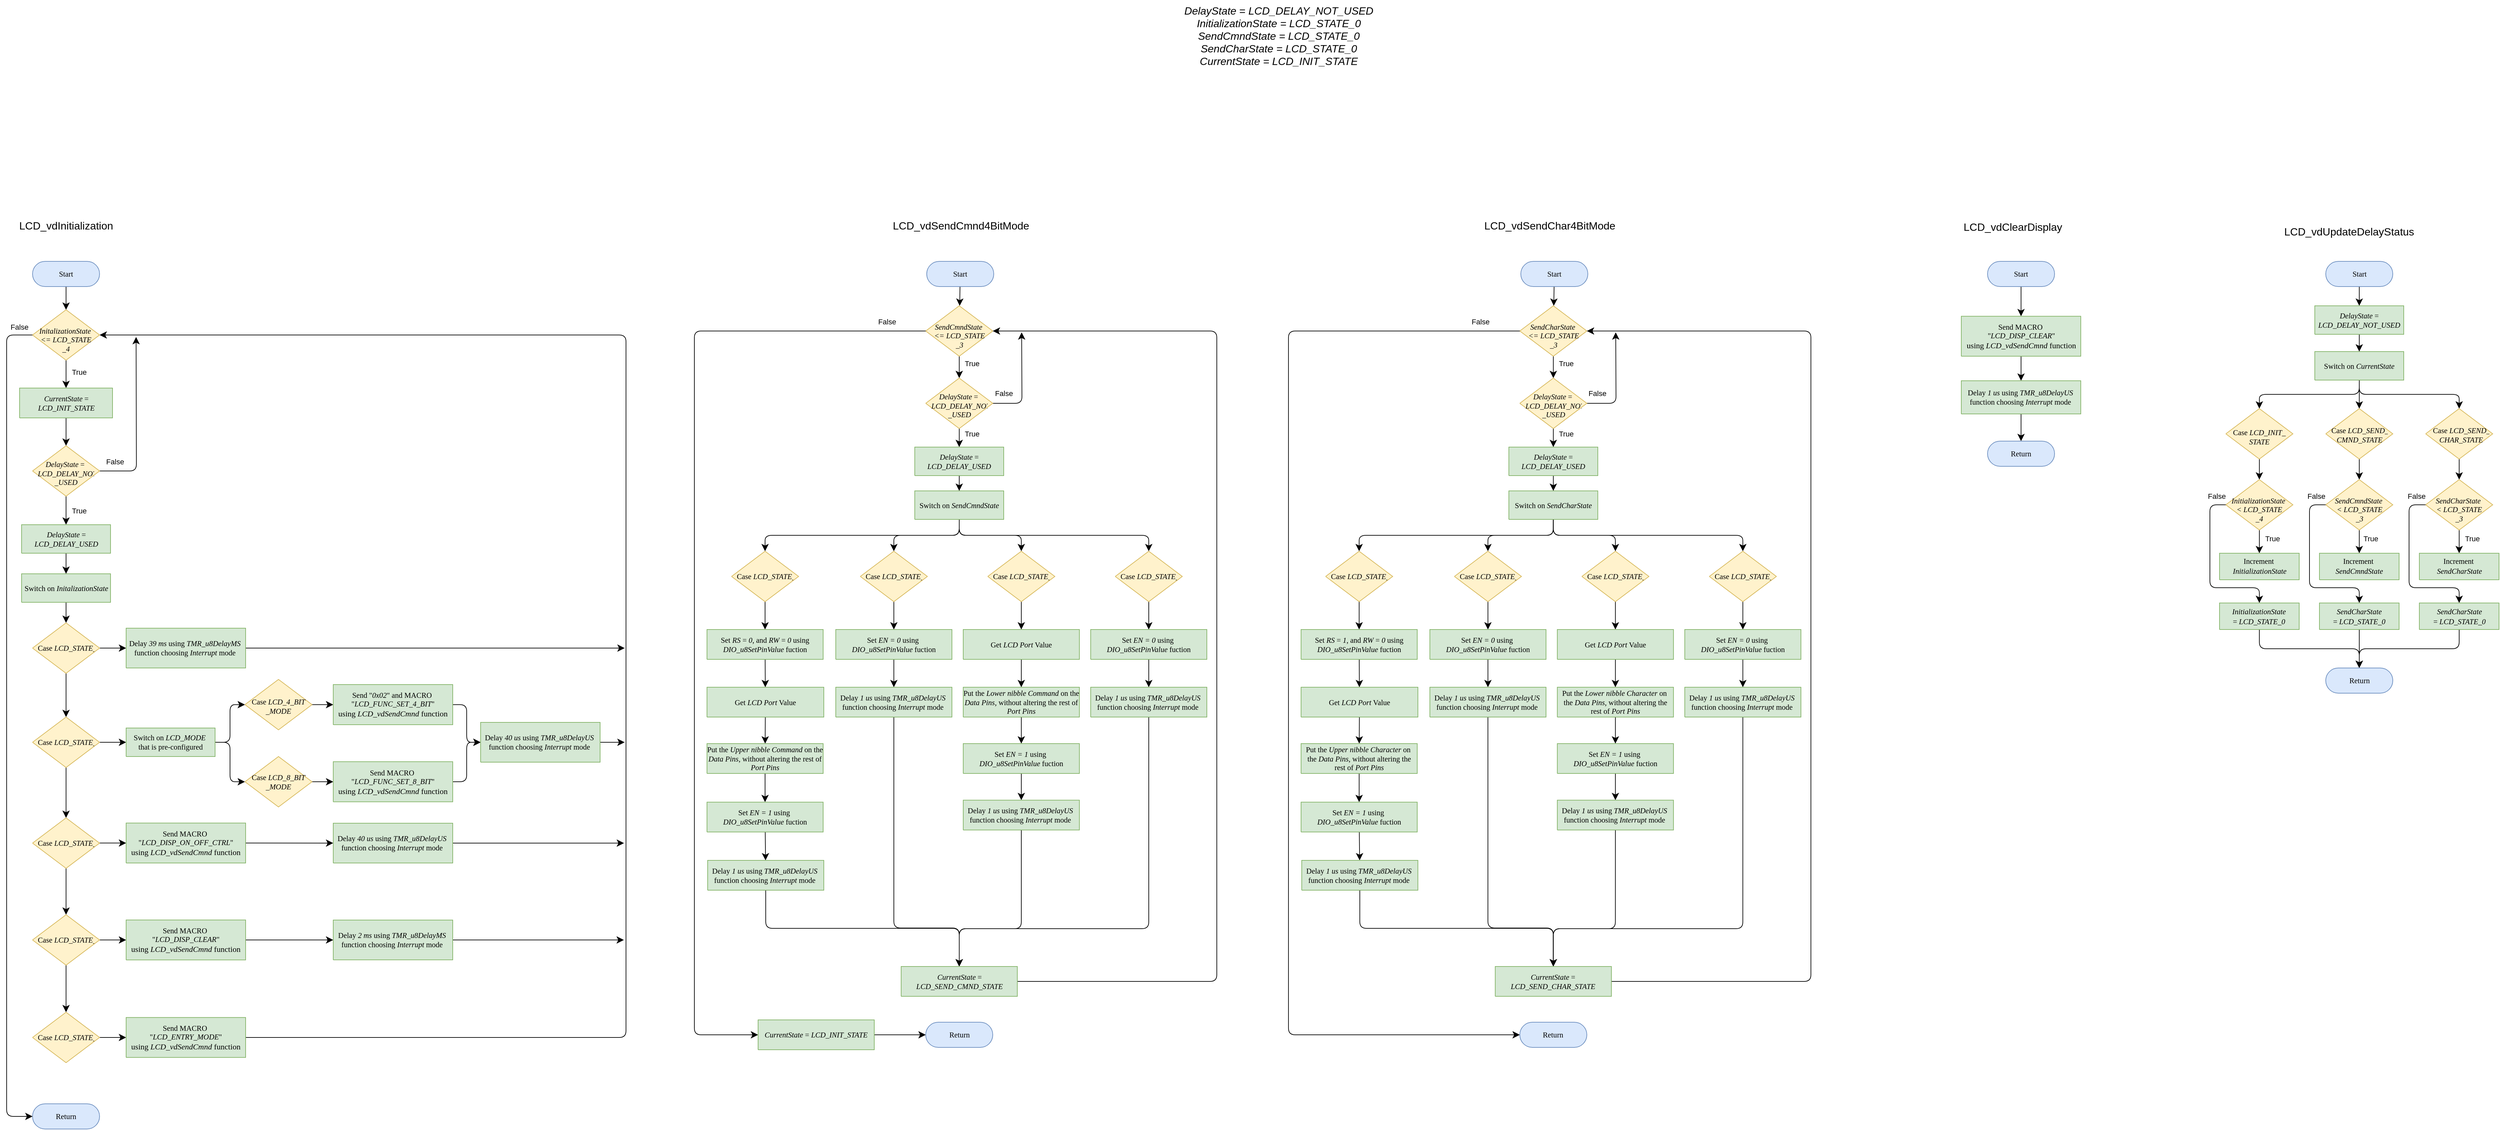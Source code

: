 <mxfile version="21.2.8" type="device">
  <diagram name="Page-1" id="q4SkWEO6LLFQmEdYUMHL">
    <mxGraphModel dx="1905" dy="1906" grid="0" gridSize="10" guides="1" tooltips="1" connect="1" arrows="1" fold="1" page="0" pageScale="1" pageWidth="850" pageHeight="1100" math="0" shadow="0">
      <root>
        <mxCell id="0" />
        <mxCell id="1" parent="0" />
        <mxCell id="yKcTOGgH9l3jCKutqt5S-1" value="LCD_vdInitialization" style="text;whiteSpace=wrap;html=1;fontSize=16;" parent="1" vertex="1">
          <mxGeometry x="-393" y="-587" width="145" height="41" as="geometry" />
        </mxCell>
        <mxCell id="yKcTOGgH9l3jCKutqt5S-2" value="LCD_vdSendCmnd4BitMode" style="text;whiteSpace=wrap;html=1;fontSize=16;" parent="1" vertex="1">
          <mxGeometry x="922.5" y="-587" width="208" height="41" as="geometry" />
        </mxCell>
        <mxCell id="yKcTOGgH9l3jCKutqt5S-3" value="LCD_vdSendChar4BitMode" style="text;whiteSpace=wrap;html=1;fontSize=16;" parent="1" vertex="1">
          <mxGeometry x="1814.43" y="-587" width="211" height="41" as="geometry" />
        </mxCell>
        <mxCell id="yKcTOGgH9l3jCKutqt5S-4" value="LCD_vdClearDisplay" style="text;whiteSpace=wrap;html=1;fontSize=16;" parent="1" vertex="1">
          <mxGeometry x="2536" y="-585" width="177" height="41" as="geometry" />
        </mxCell>
        <mxCell id="0KYmEV09DyK-iMxSl74V-86" style="edgeStyle=none;curved=1;rounded=0;orthogonalLoop=1;jettySize=auto;html=1;entryX=0.5;entryY=0;entryDx=0;entryDy=0;entryPerimeter=0;fontSize=12;startSize=8;endSize=8;" edge="1" parent="1" source="0KYmEV09DyK-iMxSl74V-1" target="0KYmEV09DyK-iMxSl74V-84">
          <mxGeometry relative="1" as="geometry" />
        </mxCell>
        <UserObject label="&lt;div style=&quot;font-size: 1px&quot;&gt;&lt;font style=&quot;font-size: 11.29px; direction: ltr; letter-spacing: 0px; line-height: 120%; opacity: 1;&quot;&gt;Start&lt;br&gt;&lt;/font&gt;&lt;/div&gt;" Function="EN_DIO_Error_T DIO_init(uint8_t pinNumber, EN_DIO_PORT_T portNumber, EN_DIO_DIRECTION_T direction);" tags="Flowchart" id="0KYmEV09DyK-iMxSl74V-1">
          <mxCell style="verticalAlign=middle;align=center;overflow=width;vsdxID=30;fillColor=#dae8fc;shape=stencil(tVLREoIgEPwaHnEQxsl3s/9gEpSJwDko7e+DsEkze2l627vdu5uFRaxyHe8FosR5sCcxqMZ3iO0Rpcp0ApQPCLEasUpaEC3Yi2lS3fOojOhsr3HDmObyMtsVcYqS29Qh5FEfklwrM5OXeUa/yjkcAwfr7TDpiyTfXvjkMR+Vw2A998qaBac5tAKHU1hq3i4oNwjRr9ofvayt/+Rk+yX/4iWA159KpXWKxJx/z0Bopfyw+g4=);strokeColor=#6c8ebf;spacingTop=-1;spacingBottom=-1;spacingLeft=-1;spacingRight=-1;points=[[0.5,1,0],[0.5,0,0],[0,0.5,0],[1,0.5,0]];labelBackgroundColor=none;rounded=1;html=1;whiteSpace=wrap;fontFamily=Calibri;" vertex="1" parent="1">
            <mxGeometry x="-371" y="-517" width="101" height="38" as="geometry" />
          </mxCell>
        </UserObject>
        <mxCell id="0KYmEV09DyK-iMxSl74V-182" style="edgeStyle=none;curved=1;rounded=0;orthogonalLoop=1;jettySize=auto;html=1;fontSize=12;startSize=8;endSize=8;" edge="1" parent="1" source="0KYmEV09DyK-iMxSl74V-2" target="0KYmEV09DyK-iMxSl74V-172">
          <mxGeometry relative="1" as="geometry" />
        </mxCell>
        <UserObject label="&lt;div style=&quot;font-size: 1px&quot;&gt;&lt;font style=&quot;font-size: 11.29px; direction: ltr; letter-spacing: 0px; line-height: 120%; opacity: 1;&quot;&gt;Start&lt;br&gt;&lt;/font&gt;&lt;/div&gt;" Function="EN_DIO_Error_T DIO_init(uint8_t pinNumber, EN_DIO_PORT_T portNumber, EN_DIO_DIRECTION_T direction);" tags="Flowchart" id="0KYmEV09DyK-iMxSl74V-2">
          <mxCell style="verticalAlign=middle;align=center;overflow=width;vsdxID=30;fillColor=#dae8fc;shape=stencil(tVLREoIgEPwaHnEQxsl3s/9gEpSJwDko7e+DsEkze2l627vdu5uFRaxyHe8FosR5sCcxqMZ3iO0Rpcp0ApQPCLEasUpaEC3Yi2lS3fOojOhsr3HDmObyMtsVcYqS29Qh5FEfklwrM5OXeUa/yjkcAwfr7TDpiyTfXvjkMR+Vw2A998qaBac5tAKHU1hq3i4oNwjRr9ofvayt/+Rk+yX/4iWA159KpXWKxJx/z0Bopfyw+g4=);strokeColor=#6c8ebf;spacingTop=-1;spacingBottom=-1;spacingLeft=-1;spacingRight=-1;points=[[0.5,1,0],[0.5,0,0],[0,0.5,0],[1,0.5,0]];labelBackgroundColor=none;rounded=1;html=1;whiteSpace=wrap;fontFamily=Calibri;" vertex="1" parent="1">
            <mxGeometry x="976" y="-517" width="101" height="38" as="geometry" />
          </mxCell>
        </UserObject>
        <mxCell id="0KYmEV09DyK-iMxSl74V-279" style="edgeStyle=none;curved=1;rounded=0;orthogonalLoop=1;jettySize=auto;html=1;fontSize=12;startSize=8;endSize=8;" edge="1" parent="1" source="0KYmEV09DyK-iMxSl74V-4" target="0KYmEV09DyK-iMxSl74V-277">
          <mxGeometry relative="1" as="geometry" />
        </mxCell>
        <UserObject label="&lt;div style=&quot;font-size: 1px&quot;&gt;&lt;font style=&quot;font-size: 11.29px; direction: ltr; letter-spacing: 0px; line-height: 120%; opacity: 1;&quot;&gt;Start&lt;br&gt;&lt;/font&gt;&lt;/div&gt;" Function="EN_DIO_Error_T DIO_init(uint8_t pinNumber, EN_DIO_PORT_T portNumber, EN_DIO_DIRECTION_T direction);" tags="Flowchart" id="0KYmEV09DyK-iMxSl74V-4">
          <mxCell style="verticalAlign=middle;align=center;overflow=width;vsdxID=30;fillColor=#dae8fc;shape=stencil(tVLREoIgEPwaHnEQxsl3s/9gEpSJwDko7e+DsEkze2l627vdu5uFRaxyHe8FosR5sCcxqMZ3iO0Rpcp0ApQPCLEasUpaEC3Yi2lS3fOojOhsr3HDmObyMtsVcYqS29Qh5FEfklwrM5OXeUa/yjkcAwfr7TDpiyTfXvjkMR+Vw2A998qaBac5tAKHU1hq3i4oNwjRr9ofvayt/+Rk+yX/4iWA159KpXWKxJx/z0Bopfyw+g4=);strokeColor=#6c8ebf;spacingTop=-1;spacingBottom=-1;spacingLeft=-1;spacingRight=-1;points=[[0.5,1,0],[0.5,0,0],[0,0.5,0],[1,0.5,0]];labelBackgroundColor=none;rounded=1;html=1;whiteSpace=wrap;fontFamily=Calibri;" vertex="1" parent="1">
            <mxGeometry x="2574" y="-517" width="101" height="38" as="geometry" />
          </mxCell>
        </UserObject>
        <mxCell id="0KYmEV09DyK-iMxSl74V-52" style="edgeStyle=none;curved=1;rounded=0;orthogonalLoop=1;jettySize=auto;html=1;entryX=0.5;entryY=0;entryDx=0;entryDy=0;entryPerimeter=0;fontSize=12;startSize=8;endSize=8;" edge="1" parent="1" source="0KYmEV09DyK-iMxSl74V-5" target="0KYmEV09DyK-iMxSl74V-7">
          <mxGeometry relative="1" as="geometry" />
        </mxCell>
        <UserObject label="&lt;div style=&quot;font-size: 11.29px;&quot;&gt;Switch on &lt;i&gt;InitalizationState&lt;/i&gt;&lt;/div&gt;" Function="EN_DIO_Error_T DIO_toggle(uint8_t pinNumber, EN_DIO_PORT_T portNumber);  " tags="Flowchart" id="0KYmEV09DyK-iMxSl74V-5">
          <mxCell style="verticalAlign=middle;align=center;overflow=width;vsdxID=274;fillColor=#d5e8d4;shape=stencil(nZBLDoAgDERP0z3SIyjew0SURgSD+Lu9kMZoXLhwN9O+tukAlrNpJg1SzDH4QW/URgNYgZTkjA4UkwJUgGXng+6DX1zLfmoymdXo17xh5zmRJ6Q42BWCfc2oJfdAr+Yv+AP9Cb7OJ3H/2JG1HNGz/84klThPVCc=);strokeColor=#82b366;spacingTop=-1;spacingBottom=-1;spacingLeft=-1;spacingRight=-1;points=[[0,0.5,0],[1,0.5,0],[0.5,1,0],[0.5,0,0]];labelBackgroundColor=none;rounded=1;html=1;whiteSpace=wrap;fontFamily=Calibri;" vertex="1" parent="1">
            <mxGeometry x="-387.5" y="-46" width="134" height="43" as="geometry" />
          </mxCell>
        </UserObject>
        <mxCell id="0KYmEV09DyK-iMxSl74V-23" style="edgeStyle=none;curved=1;rounded=0;orthogonalLoop=1;jettySize=auto;html=1;fontSize=12;startSize=8;endSize=8;entryX=0;entryY=0.5;entryDx=0;entryDy=0;entryPerimeter=0;" edge="1" parent="1" source="0KYmEV09DyK-iMxSl74V-7" target="0KYmEV09DyK-iMxSl74V-33">
          <mxGeometry relative="1" as="geometry">
            <mxPoint x="-230" y="66" as="targetPoint" />
          </mxGeometry>
        </mxCell>
        <mxCell id="0KYmEV09DyK-iMxSl74V-58" style="edgeStyle=none;curved=1;rounded=0;orthogonalLoop=1;jettySize=auto;html=1;entryX=0.5;entryY=0;entryDx=0;entryDy=0;entryPerimeter=0;fontSize=12;startSize=8;endSize=8;" edge="1" parent="1" source="0KYmEV09DyK-iMxSl74V-7" target="0KYmEV09DyK-iMxSl74V-9">
          <mxGeometry relative="1" as="geometry" />
        </mxCell>
        <UserObject label="" Function="EN_DIO_Error_T DIO_init(uint8_t pinNumber, EN_DIO_PORT_T portNumber, EN_DIO_DIRECTION_T direction);" tags="Flowchart" id="0KYmEV09DyK-iMxSl74V-7">
          <mxCell style="vsdxID=219;fillColor=#fff2cc;shape=stencil(UzV2Ls5ILEhVNTIoLinKz04tz0wpyVA1dlE1MsrMy0gtyiwBslSNXVWNndPyi1LTi/JL81Ig/IJEkEoQKze/DGRCBUSfAUiHkUElhGcK4bpBVOZk5iGpNEVVikeloQHZpsK0YlWLz1QgA+HFtMycHEgIIcujBwlQCBKcxq4A);strokeColor=#d6b656;spacingTop=-1;spacingBottom=-1;spacingLeft=-1;spacingRight=-1;points=[[0,0.5,0],[1,0.5,0],[0.5,0,0],[0.5,1,0]];labelBackgroundColor=none;rounded=1;html=1;whiteSpace=wrap;fontFamily=Calibri;" vertex="1" parent="1">
            <mxGeometry x="-371" y="28" width="101" height="76" as="geometry" />
          </mxCell>
        </UserObject>
        <mxCell id="0KYmEV09DyK-iMxSl74V-8" value="&lt;div style=&quot;font-size: 11.29px;&quot;&gt;Case&lt;i&gt;&amp;nbsp;LCD_STATE_0&lt;/i&gt;&lt;/div&gt;" style="text;vsdxID=219;fillColor=none;gradientColor=none;strokeColor=none;spacingTop=-1;spacingBottom=-1;spacingLeft=-1;spacingRight=-1;points=[[0,0.5,0],[1,0.5,0],[0.5,0,0],[0.5,1,0]];labelBackgroundColor=none;rounded=1;html=1;whiteSpace=wrap;verticalAlign=middle;align=center;overflow=width;;html=1;fontColor=#000000;fontFamily=Calibri;" vertex="1" parent="0KYmEV09DyK-iMxSl74V-7">
          <mxGeometry x="8.16" y="9.42" width="84.67" height="57.15" as="geometry" />
        </mxCell>
        <mxCell id="0KYmEV09DyK-iMxSl74V-22" style="edgeStyle=none;curved=1;rounded=0;orthogonalLoop=1;jettySize=auto;html=1;fontSize=12;startSize=8;endSize=8;" edge="1" parent="1" source="0KYmEV09DyK-iMxSl74V-9" target="0KYmEV09DyK-iMxSl74V-14">
          <mxGeometry relative="1" as="geometry" />
        </mxCell>
        <mxCell id="0KYmEV09DyK-iMxSl74V-59" style="edgeStyle=none;curved=1;rounded=0;orthogonalLoop=1;jettySize=auto;html=1;entryX=0.5;entryY=0;entryDx=0;entryDy=0;entryPerimeter=0;fontSize=12;startSize=8;endSize=8;" edge="1" parent="1" source="0KYmEV09DyK-iMxSl74V-9" target="0KYmEV09DyK-iMxSl74V-11">
          <mxGeometry relative="1" as="geometry" />
        </mxCell>
        <UserObject label="" Function="EN_DIO_Error_T DIO_init(uint8_t pinNumber, EN_DIO_PORT_T portNumber, EN_DIO_DIRECTION_T direction);" tags="Flowchart" id="0KYmEV09DyK-iMxSl74V-9">
          <mxCell style="vsdxID=219;fillColor=#fff2cc;shape=stencil(UzV2Ls5ILEhVNTIoLinKz04tz0wpyVA1dlE1MsrMy0gtyiwBslSNXVWNndPyi1LTi/JL81Ig/IJEkEoQKze/DGRCBUSfAUiHkUElhGcK4bpBVOZk5iGpNEVVikeloQHZpsK0YlWLz1QgA+HFtMycHEgIIcujBwlQCBKcxq4A);strokeColor=#d6b656;spacingTop=-1;spacingBottom=-1;spacingLeft=-1;spacingRight=-1;points=[[0,0.5,0],[1,0.5,0],[0.5,0,0],[0.5,1,0]];labelBackgroundColor=none;rounded=1;html=1;whiteSpace=wrap;fontFamily=Calibri;" vertex="1" parent="1">
            <mxGeometry x="-371" y="170" width="101" height="76" as="geometry" />
          </mxCell>
        </UserObject>
        <mxCell id="0KYmEV09DyK-iMxSl74V-10" value="&lt;div style=&quot;font-size: 11.29px;&quot;&gt;Case&lt;i&gt;&amp;nbsp;LCD_STATE_1&lt;/i&gt;&lt;/div&gt;" style="text;vsdxID=219;fillColor=none;gradientColor=none;strokeColor=none;spacingTop=-1;spacingBottom=-1;spacingLeft=-1;spacingRight=-1;points=[[0,0.5,0],[1,0.5,0],[0.5,0,0],[0.5,1,0]];labelBackgroundColor=none;rounded=1;html=1;whiteSpace=wrap;verticalAlign=middle;align=center;overflow=width;;html=1;fontColor=#000000;fontFamily=Calibri;" vertex="1" parent="0KYmEV09DyK-iMxSl74V-9">
          <mxGeometry x="8.16" y="9.42" width="84.67" height="57.15" as="geometry" />
        </mxCell>
        <mxCell id="0KYmEV09DyK-iMxSl74V-39" style="edgeStyle=none;curved=1;rounded=0;orthogonalLoop=1;jettySize=auto;html=1;entryX=0;entryY=0.5;entryDx=0;entryDy=0;entryPerimeter=0;fontSize=12;startSize=8;endSize=8;" edge="1" parent="1" source="0KYmEV09DyK-iMxSl74V-11" target="0KYmEV09DyK-iMxSl74V-35">
          <mxGeometry relative="1" as="geometry" />
        </mxCell>
        <mxCell id="0KYmEV09DyK-iMxSl74V-60" style="edgeStyle=none;curved=1;rounded=0;orthogonalLoop=1;jettySize=auto;html=1;entryX=0.5;entryY=0;entryDx=0;entryDy=0;entryPerimeter=0;fontSize=12;startSize=8;endSize=8;" edge="1" parent="1" source="0KYmEV09DyK-iMxSl74V-11" target="0KYmEV09DyK-iMxSl74V-40">
          <mxGeometry relative="1" as="geometry" />
        </mxCell>
        <UserObject label="" Function="EN_DIO_Error_T DIO_init(uint8_t pinNumber, EN_DIO_PORT_T portNumber, EN_DIO_DIRECTION_T direction);" tags="Flowchart" id="0KYmEV09DyK-iMxSl74V-11">
          <mxCell style="vsdxID=219;fillColor=#fff2cc;shape=stencil(UzV2Ls5ILEhVNTIoLinKz04tz0wpyVA1dlE1MsrMy0gtyiwBslSNXVWNndPyi1LTi/JL81Ig/IJEkEoQKze/DGRCBUSfAUiHkUElhGcK4bpBVOZk5iGpNEVVikeloQHZpsK0YlWLz1QgA+HFtMycHEgIIcujBwlQCBKcxq4A);strokeColor=#d6b656;spacingTop=-1;spacingBottom=-1;spacingLeft=-1;spacingRight=-1;points=[[0,0.5,0],[1,0.5,0],[0.5,0,0],[0.5,1,0]];labelBackgroundColor=none;rounded=1;html=1;whiteSpace=wrap;fontFamily=Calibri;" vertex="1" parent="1">
            <mxGeometry x="-371" y="322" width="101" height="76" as="geometry" />
          </mxCell>
        </UserObject>
        <mxCell id="0KYmEV09DyK-iMxSl74V-12" value="&lt;div style=&quot;font-size: 11.29px;&quot;&gt;Case&lt;i&gt;&amp;nbsp;LCD_STATE_2&lt;/i&gt;&lt;/div&gt;" style="text;vsdxID=219;fillColor=none;gradientColor=none;strokeColor=none;spacingTop=-1;spacingBottom=-1;spacingLeft=-1;spacingRight=-1;points=[[0,0.5,0],[1,0.5,0],[0.5,0,0],[0.5,1,0]];labelBackgroundColor=none;rounded=1;html=1;whiteSpace=wrap;verticalAlign=middle;align=center;overflow=width;;html=1;fontColor=#000000;fontFamily=Calibri;" vertex="1" parent="0KYmEV09DyK-iMxSl74V-11">
          <mxGeometry x="8.16" y="9.42" width="84.67" height="57.15" as="geometry" />
        </mxCell>
        <mxCell id="0KYmEV09DyK-iMxSl74V-19" style="edgeStyle=orthogonalEdgeStyle;rounded=1;orthogonalLoop=1;jettySize=auto;html=1;entryX=0;entryY=0.5;entryDx=0;entryDy=0;entryPerimeter=0;fontSize=12;startSize=8;endSize=8;exitX=1;exitY=0.5;exitDx=0;exitDy=0;exitPerimeter=0;" edge="1" parent="1" source="0KYmEV09DyK-iMxSl74V-14" target="0KYmEV09DyK-iMxSl74V-15">
          <mxGeometry relative="1" as="geometry" />
        </mxCell>
        <mxCell id="0KYmEV09DyK-iMxSl74V-20" style="edgeStyle=orthogonalEdgeStyle;rounded=1;orthogonalLoop=1;jettySize=auto;html=1;entryX=0;entryY=0.5;entryDx=0;entryDy=0;entryPerimeter=0;fontSize=12;startSize=8;endSize=8;exitX=1;exitY=0.5;exitDx=0;exitDy=0;exitPerimeter=0;" edge="1" parent="1" source="0KYmEV09DyK-iMxSl74V-14" target="0KYmEV09DyK-iMxSl74V-17">
          <mxGeometry relative="1" as="geometry" />
        </mxCell>
        <UserObject label="&lt;div style=&quot;font-size: 11.29px;&quot;&gt;Switch on &lt;i&gt;LCD_MODE&lt;/i&gt;&amp;nbsp;&lt;/div&gt;&lt;div style=&quot;font-size: 11.29px;&quot;&gt;that is pre-configured&lt;/div&gt;" Function="EN_DIO_Error_T DIO_toggle(uint8_t pinNumber, EN_DIO_PORT_T portNumber);  " tags="Flowchart" id="0KYmEV09DyK-iMxSl74V-14">
          <mxCell style="verticalAlign=middle;align=center;overflow=width;vsdxID=274;fillColor=#d5e8d4;shape=stencil(nZBLDoAgDERP0z3SIyjew0SURgSD+Lu9kMZoXLhwN9O+tukAlrNpJg1SzDH4QW/URgNYgZTkjA4UkwJUgGXng+6DX1zLfmoymdXo17xh5zmRJ6Q42BWCfc2oJfdAr+Yv+AP9Cb7OJ3H/2JG1HNGz/84klThPVCc=);strokeColor=#82b366;spacingTop=-1;spacingBottom=-1;spacingLeft=-1;spacingRight=-1;points=[[0,0.5,0],[1,0.5,0],[0.5,1,0],[0.5,0,0]];labelBackgroundColor=none;rounded=1;html=1;whiteSpace=wrap;fontFamily=Calibri;" vertex="1" parent="1">
            <mxGeometry x="-230" y="186.5" width="134" height="43" as="geometry" />
          </mxCell>
        </UserObject>
        <mxCell id="0KYmEV09DyK-iMxSl74V-27" style="edgeStyle=none;curved=1;rounded=0;orthogonalLoop=1;jettySize=auto;html=1;fontSize=12;startSize=8;endSize=8;" edge="1" parent="1" source="0KYmEV09DyK-iMxSl74V-15" target="0KYmEV09DyK-iMxSl74V-24">
          <mxGeometry relative="1" as="geometry" />
        </mxCell>
        <UserObject label="" Function="EN_DIO_Error_T DIO_init(uint8_t pinNumber, EN_DIO_PORT_T portNumber, EN_DIO_DIRECTION_T direction);" tags="Flowchart" id="0KYmEV09DyK-iMxSl74V-15">
          <mxCell style="vsdxID=219;fillColor=#fff2cc;shape=stencil(UzV2Ls5ILEhVNTIoLinKz04tz0wpyVA1dlE1MsrMy0gtyiwBslSNXVWNndPyi1LTi/JL81Ig/IJEkEoQKze/DGRCBUSfAUiHkUElhGcK4bpBVOZk5iGpNEVVikeloQHZpsK0YlWLz1QgA+HFtMycHEgIIcujBwlQCBKcxq4A);strokeColor=#d6b656;spacingTop=-1;spacingBottom=-1;spacingLeft=-1;spacingRight=-1;points=[[0,0.5,0],[1,0.5,0],[0.5,0,0],[0.5,1,0]];labelBackgroundColor=none;rounded=1;html=1;whiteSpace=wrap;fontFamily=Calibri;" vertex="1" parent="1">
            <mxGeometry x="-51" y="113.25" width="101" height="76" as="geometry" />
          </mxCell>
        </UserObject>
        <mxCell id="0KYmEV09DyK-iMxSl74V-16" value="&lt;div style=&quot;font-size: 11.29px;&quot;&gt;&lt;font style=&quot;font-size: 11.29px;&quot;&gt;Case&amp;nbsp;&lt;i style=&quot;&quot;&gt;LCD_4_BIT&lt;/i&gt;&lt;/font&gt;&lt;/div&gt;&lt;div style=&quot;font-size: 11.29px;&quot;&gt;&lt;i style=&quot;&quot;&gt;&lt;font style=&quot;font-size: 11.29px;&quot;&gt;_MODE&lt;/font&gt;&lt;/i&gt;&lt;/div&gt;" style="text;vsdxID=219;fillColor=none;gradientColor=none;strokeColor=none;spacingTop=-1;spacingBottom=-1;spacingLeft=-1;spacingRight=-1;points=[[0,0.5,0],[1,0.5,0],[0.5,0,0],[0.5,1,0]];labelBackgroundColor=none;rounded=1;html=1;whiteSpace=wrap;verticalAlign=middle;align=center;overflow=width;;html=1;fontColor=#000000;fontFamily=Calibri;" vertex="1" parent="0KYmEV09DyK-iMxSl74V-15">
          <mxGeometry x="8.16" y="11.77" width="84.67" height="57.15" as="geometry" />
        </mxCell>
        <mxCell id="0KYmEV09DyK-iMxSl74V-26" style="edgeStyle=none;curved=1;rounded=0;orthogonalLoop=1;jettySize=auto;html=1;entryX=0;entryY=0.5;entryDx=0;entryDy=0;entryPerimeter=0;fontSize=12;startSize=8;endSize=8;" edge="1" parent="1" source="0KYmEV09DyK-iMxSl74V-17" target="0KYmEV09DyK-iMxSl74V-29">
          <mxGeometry relative="1" as="geometry">
            <mxPoint x="126" y="267.5" as="targetPoint" />
          </mxGeometry>
        </mxCell>
        <UserObject label="" Function="EN_DIO_Error_T DIO_init(uint8_t pinNumber, EN_DIO_PORT_T portNumber, EN_DIO_DIRECTION_T direction);" tags="Flowchart" id="0KYmEV09DyK-iMxSl74V-17">
          <mxCell style="vsdxID=219;fillColor=#fff2cc;shape=stencil(UzV2Ls5ILEhVNTIoLinKz04tz0wpyVA1dlE1MsrMy0gtyiwBslSNXVWNndPyi1LTi/JL81Ig/IJEkEoQKze/DGRCBUSfAUiHkUElhGcK4bpBVOZk5iGpNEVVikeloQHZpsK0YlWLz1QgA+HFtMycHEgIIcujBwlQCBKcxq4A);strokeColor=#d6b656;spacingTop=-1;spacingBottom=-1;spacingLeft=-1;spacingRight=-1;points=[[0,0.5,0],[1,0.5,0],[0.5,0,0],[0.5,1,0]];labelBackgroundColor=none;rounded=1;html=1;whiteSpace=wrap;fontFamily=Calibri;" vertex="1" parent="1">
            <mxGeometry x="-51" y="229.5" width="101" height="76" as="geometry" />
          </mxCell>
        </UserObject>
        <mxCell id="0KYmEV09DyK-iMxSl74V-18" value="&lt;div style=&quot;font-size: 11.29px;&quot;&gt;Case&lt;i style=&quot;border-color: var(--border-color);&quot;&gt;&amp;nbsp;LCD_8_BIT&lt;/i&gt;&lt;/div&gt;&lt;div style=&quot;font-size: 11.29px;&quot;&gt;&lt;i style=&quot;border-color: var(--border-color);&quot;&gt;_MODE&lt;/i&gt;&lt;br&gt;&lt;/div&gt;" style="text;vsdxID=219;fillColor=none;gradientColor=none;strokeColor=none;spacingTop=-1;spacingBottom=-1;spacingLeft=-1;spacingRight=-1;points=[[0,0.5,0],[1,0.5,0],[0.5,0,0],[0.5,1,0]];labelBackgroundColor=none;rounded=1;html=1;whiteSpace=wrap;verticalAlign=middle;align=center;overflow=width;;html=1;fontColor=#000000;fontFamily=Calibri;" vertex="1" parent="0KYmEV09DyK-iMxSl74V-17">
          <mxGeometry x="8.16" y="9.43" width="84.67" height="57.15" as="geometry" />
        </mxCell>
        <mxCell id="0KYmEV09DyK-iMxSl74V-30" style="edgeStyle=orthogonalEdgeStyle;rounded=1;orthogonalLoop=1;jettySize=auto;html=1;entryX=0;entryY=0.5;entryDx=0;entryDy=0;entryPerimeter=0;fontSize=12;startSize=8;endSize=8;exitX=1;exitY=0.5;exitDx=0;exitDy=0;exitPerimeter=0;" edge="1" parent="1" source="0KYmEV09DyK-iMxSl74V-24" target="0KYmEV09DyK-iMxSl74V-37">
          <mxGeometry relative="1" as="geometry">
            <mxPoint x="313" y="211.75" as="targetPoint" />
          </mxGeometry>
        </mxCell>
        <UserObject label="&lt;div style=&quot;font-size: 11.29px;&quot;&gt;Send &quot;&lt;i&gt;0x02&lt;/i&gt;&quot; and MACRO&amp;nbsp;&lt;/div&gt;&lt;div style=&quot;font-size: 11.29px;&quot;&gt;&quot;&lt;i&gt;LCD_FUNC_SET_4_BIT&lt;/i&gt;&quot;&lt;/div&gt;&lt;div style=&quot;font-size: 11.29px;&quot;&gt;&lt;/div&gt;using &lt;i&gt;LCD_vdSendCmnd &lt;/i&gt;function" Function="EN_DIO_Error_T DIO_toggle(uint8_t pinNumber, EN_DIO_PORT_T portNumber);  " tags="Flowchart" id="0KYmEV09DyK-iMxSl74V-24">
          <mxCell style="verticalAlign=middle;align=center;overflow=width;vsdxID=274;fillColor=#d5e8d4;shape=stencil(nZBLDoAgDERP0z3SIyjew0SURgSD+Lu9kMZoXLhwN9O+tukAlrNpJg1SzDH4QW/URgNYgZTkjA4UkwJUgGXng+6DX1zLfmoymdXo17xh5zmRJ6Q42BWCfc2oJfdAr+Yv+AP9Cb7OJ3H/2JG1HNGz/84klThPVCc=);strokeColor=#82b366;spacingTop=-1;spacingBottom=-1;spacingLeft=-1;spacingRight=-1;points=[[0,0.5,0],[1,0.5,0],[0.5,1,0],[0.5,0,0]];labelBackgroundColor=none;rounded=1;html=1;whiteSpace=wrap;fontFamily=Calibri;" vertex="1" parent="1">
            <mxGeometry x="82" y="121" width="180" height="60.5" as="geometry" />
          </mxCell>
        </UserObject>
        <mxCell id="0KYmEV09DyK-iMxSl74V-31" style="edgeStyle=orthogonalEdgeStyle;rounded=1;orthogonalLoop=1;jettySize=auto;html=1;fontSize=12;startSize=8;endSize=8;entryX=0;entryY=0.5;entryDx=0;entryDy=0;entryPerimeter=0;exitX=1;exitY=0.5;exitDx=0;exitDy=0;exitPerimeter=0;" edge="1" parent="1" source="0KYmEV09DyK-iMxSl74V-29" target="0KYmEV09DyK-iMxSl74V-37">
          <mxGeometry relative="1" as="geometry">
            <mxPoint x="313" y="211.75" as="targetPoint" />
          </mxGeometry>
        </mxCell>
        <UserObject label="&lt;div style=&quot;font-size: 11.29px;&quot;&gt;Send&amp;nbsp;MACRO&amp;nbsp;&lt;/div&gt;&lt;div style=&quot;font-size: 11.29px;&quot;&gt;&quot;&lt;i&gt;LCD_FUNC_SET_8_BIT&lt;/i&gt;&quot;&lt;/div&gt;&lt;div style=&quot;font-size: 11.29px;&quot;&gt;&lt;/div&gt;using &lt;i&gt;LCD_vdSendCmnd &lt;/i&gt;function" Function="EN_DIO_Error_T DIO_toggle(uint8_t pinNumber, EN_DIO_PORT_T portNumber);  " tags="Flowchart" id="0KYmEV09DyK-iMxSl74V-29">
          <mxCell style="verticalAlign=middle;align=center;overflow=width;vsdxID=274;fillColor=#d5e8d4;shape=stencil(nZBLDoAgDERP0z3SIyjew0SURgSD+Lu9kMZoXLhwN9O+tukAlrNpJg1SzDH4QW/URgNYgZTkjA4UkwJUgGXng+6DX1zLfmoymdXo17xh5zmRJ6Q42BWCfc2oJfdAr+Yv+AP9Cb7OJ3H/2JG1HNGz/84klThPVCc=);strokeColor=#82b366;spacingTop=-1;spacingBottom=-1;spacingLeft=-1;spacingRight=-1;points=[[0,0.5,0],[1,0.5,0],[0.5,1,0],[0.5,0,0]];labelBackgroundColor=none;rounded=1;html=1;whiteSpace=wrap;fontFamily=Calibri;" vertex="1" parent="1">
            <mxGeometry x="82" y="237.25" width="180" height="60.5" as="geometry" />
          </mxCell>
        </UserObject>
        <mxCell id="0KYmEV09DyK-iMxSl74V-91" style="edgeStyle=none;curved=1;rounded=0;orthogonalLoop=1;jettySize=auto;html=1;fontSize=12;startSize=8;endSize=8;" edge="1" parent="1" source="0KYmEV09DyK-iMxSl74V-33">
          <mxGeometry relative="1" as="geometry">
            <mxPoint x="521" y="66" as="targetPoint" />
          </mxGeometry>
        </mxCell>
        <UserObject label="&lt;div style=&quot;font-size: 11.29px;&quot;&gt;Delay &lt;i&gt;39&amp;nbsp;ms&lt;/i&gt; using&amp;nbsp;&lt;i style=&quot;background-color: initial;&quot;&gt;TMR_u8DelayMS&lt;/i&gt;&lt;span style=&quot;background-color: initial;&quot;&gt;&amp;nbsp;&lt;/span&gt;&lt;/div&gt;&lt;div style=&quot;font-size: 11.29px;&quot;&gt;function choosing&amp;nbsp;&lt;i style=&quot;background-color: initial;&quot;&gt;Interrupt&lt;/i&gt;&lt;span style=&quot;background-color: initial;&quot;&gt; mode&amp;nbsp;&lt;/span&gt;&lt;/div&gt;" Function="EN_DIO_Error_T DIO_toggle(uint8_t pinNumber, EN_DIO_PORT_T portNumber);  " tags="Flowchart" id="0KYmEV09DyK-iMxSl74V-33">
          <mxCell style="verticalAlign=middle;align=center;overflow=width;vsdxID=274;fillColor=#d5e8d4;shape=stencil(nZBLDoAgDERP0z3SIyjew0SURgSD+Lu9kMZoXLhwN9O+tukAlrNpJg1SzDH4QW/URgNYgZTkjA4UkwJUgGXng+6DX1zLfmoymdXo17xh5zmRJ6Q42BWCfc2oJfdAr+Yv+AP9Cb7OJ3H/2JG1HNGz/84klThPVCc=);strokeColor=#82b366;spacingTop=-1;spacingBottom=-1;spacingLeft=-1;spacingRight=-1;points=[[0,0.5,0],[1,0.5,0],[0.5,1,0],[0.5,0,0]];labelBackgroundColor=none;rounded=1;html=1;whiteSpace=wrap;fontFamily=Calibri;" vertex="1" parent="1">
            <mxGeometry x="-230" y="36" width="180" height="60" as="geometry" />
          </mxCell>
        </UserObject>
        <mxCell id="0KYmEV09DyK-iMxSl74V-48" style="edgeStyle=none;curved=1;rounded=0;orthogonalLoop=1;jettySize=auto;html=1;fontSize=12;startSize=8;endSize=8;" edge="1" parent="1" source="0KYmEV09DyK-iMxSl74V-35" target="0KYmEV09DyK-iMxSl74V-36">
          <mxGeometry relative="1" as="geometry" />
        </mxCell>
        <UserObject label="&lt;div style=&quot;font-size: 11.29px;&quot;&gt;Send&amp;nbsp;MACRO&amp;nbsp;&lt;/div&gt;&lt;div style=&quot;font-size: 11.29px;&quot;&gt;&quot;&lt;i&gt;LCD_DISP_ON_OFF_CTRL&lt;/i&gt;&lt;span style=&quot;background-color: initial;&quot;&gt;&quot;&lt;/span&gt;&lt;br&gt;&lt;/div&gt;&lt;div style=&quot;font-size: 11.29px;&quot;&gt;&lt;/div&gt;using &lt;i&gt;LCD_vdSendCmnd &lt;/i&gt;function" Function="EN_DIO_Error_T DIO_toggle(uint8_t pinNumber, EN_DIO_PORT_T portNumber);  " tags="Flowchart" id="0KYmEV09DyK-iMxSl74V-35">
          <mxCell style="verticalAlign=middle;align=center;overflow=width;vsdxID=274;fillColor=#d5e8d4;shape=stencil(nZBLDoAgDERP0z3SIyjew0SURgSD+Lu9kMZoXLhwN9O+tukAlrNpJg1SzDH4QW/URgNYgZTkjA4UkwJUgGXng+6DX1zLfmoymdXo17xh5zmRJ6Q42BWCfc2oJfdAr+Yv+AP9Cb7OJ3H/2JG1HNGz/84klThPVCc=);strokeColor=#82b366;spacingTop=-1;spacingBottom=-1;spacingLeft=-1;spacingRight=-1;points=[[0,0.5,0],[1,0.5,0],[0.5,1,0],[0.5,0,0]];labelBackgroundColor=none;rounded=1;html=1;whiteSpace=wrap;fontFamily=Calibri;" vertex="1" parent="1">
            <mxGeometry x="-230" y="329.75" width="180" height="60.25" as="geometry" />
          </mxCell>
        </UserObject>
        <mxCell id="0KYmEV09DyK-iMxSl74V-65" style="edgeStyle=none;curved=1;rounded=0;orthogonalLoop=1;jettySize=auto;html=1;fontSize=12;startSize=8;endSize=8;" edge="1" parent="1" source="0KYmEV09DyK-iMxSl74V-36">
          <mxGeometry relative="1" as="geometry">
            <mxPoint x="520" y="360" as="targetPoint" />
          </mxGeometry>
        </mxCell>
        <UserObject label="&lt;div style=&quot;font-size: 11.29px;&quot;&gt;Delay &lt;i&gt;40&amp;nbsp;us&lt;/i&gt; using&amp;nbsp;&lt;i style=&quot;background-color: initial;&quot;&gt;TMR_u8DelayUS&lt;/i&gt;&lt;span style=&quot;background-color: initial;&quot;&gt;&amp;nbsp;&lt;/span&gt;&lt;/div&gt;&lt;div style=&quot;font-size: 11.29px;&quot;&gt;function choosing&amp;nbsp;&lt;i style=&quot;background-color: initial;&quot;&gt;Interrupt&lt;/i&gt;&lt;span style=&quot;background-color: initial;&quot;&gt; mode&amp;nbsp;&lt;/span&gt;&lt;/div&gt;" Function="EN_DIO_Error_T DIO_toggle(uint8_t pinNumber, EN_DIO_PORT_T portNumber);  " tags="Flowchart" id="0KYmEV09DyK-iMxSl74V-36">
          <mxCell style="verticalAlign=middle;align=center;overflow=width;vsdxID=274;fillColor=#d5e8d4;shape=stencil(nZBLDoAgDERP0z3SIyjew0SURgSD+Lu9kMZoXLhwN9O+tukAlrNpJg1SzDH4QW/URgNYgZTkjA4UkwJUgGXng+6DX1zLfmoymdXo17xh5zmRJ6Q42BWCfc2oJfdAr+Yv+AP9Cb7OJ3H/2JG1HNGz/84klThPVCc=);strokeColor=#82b366;spacingTop=-1;spacingBottom=-1;spacingLeft=-1;spacingRight=-1;points=[[0,0.5,0],[1,0.5,0],[0.5,1,0],[0.5,0,0]];labelBackgroundColor=none;rounded=1;html=1;whiteSpace=wrap;fontFamily=Calibri;" vertex="1" parent="1">
            <mxGeometry x="82" y="330" width="180" height="60" as="geometry" />
          </mxCell>
        </UserObject>
        <mxCell id="0KYmEV09DyK-iMxSl74V-66" style="edgeStyle=none;curved=1;rounded=0;orthogonalLoop=1;jettySize=auto;html=1;fontSize=12;startSize=8;endSize=8;" edge="1" parent="1" source="0KYmEV09DyK-iMxSl74V-37">
          <mxGeometry relative="1" as="geometry">
            <mxPoint x="520.952" y="208" as="targetPoint" />
          </mxGeometry>
        </mxCell>
        <UserObject label="&lt;div style=&quot;font-size: 11.29px;&quot;&gt;Delay &lt;i&gt;40&amp;nbsp;us&lt;/i&gt; using&amp;nbsp;&lt;i style=&quot;background-color: initial;&quot;&gt;TMR_u8DelayUS&lt;/i&gt;&lt;span style=&quot;background-color: initial;&quot;&gt;&amp;nbsp;&lt;/span&gt;&lt;/div&gt;&lt;div style=&quot;font-size: 11.29px;&quot;&gt;function choosing&amp;nbsp;&lt;i style=&quot;background-color: initial;&quot;&gt;Interrupt&lt;/i&gt;&lt;span style=&quot;background-color: initial;&quot;&gt; mode&amp;nbsp;&lt;/span&gt;&lt;/div&gt;" Function="EN_DIO_Error_T DIO_toggle(uint8_t pinNumber, EN_DIO_PORT_T portNumber);  " tags="Flowchart" id="0KYmEV09DyK-iMxSl74V-37">
          <mxCell style="verticalAlign=middle;align=center;overflow=width;vsdxID=274;fillColor=#d5e8d4;shape=stencil(nZBLDoAgDERP0z3SIyjew0SURgSD+Lu9kMZoXLhwN9O+tukAlrNpJg1SzDH4QW/URgNYgZTkjA4UkwJUgGXng+6DX1zLfmoymdXo17xh5zmRJ6Q42BWCfc2oJfdAr+Yv+AP9Cb7OJ3H/2JG1HNGz/84klThPVCc=);strokeColor=#82b366;spacingTop=-1;spacingBottom=-1;spacingLeft=-1;spacingRight=-1;points=[[0,0.5,0],[1,0.5,0],[0.5,1,0],[0.5,0,0]];labelBackgroundColor=none;rounded=1;html=1;whiteSpace=wrap;fontFamily=Calibri;" vertex="1" parent="1">
            <mxGeometry x="304" y="178" width="180" height="60" as="geometry" />
          </mxCell>
        </UserObject>
        <mxCell id="0KYmEV09DyK-iMxSl74V-46" style="edgeStyle=none;curved=1;rounded=0;orthogonalLoop=1;jettySize=auto;html=1;entryX=0;entryY=0.5;entryDx=0;entryDy=0;entryPerimeter=0;fontSize=12;startSize=8;endSize=8;" edge="1" parent="1" source="0KYmEV09DyK-iMxSl74V-40" target="0KYmEV09DyK-iMxSl74V-44">
          <mxGeometry relative="1" as="geometry" />
        </mxCell>
        <mxCell id="0KYmEV09DyK-iMxSl74V-61" style="edgeStyle=none;curved=1;rounded=0;orthogonalLoop=1;jettySize=auto;html=1;entryX=0.5;entryY=0;entryDx=0;entryDy=0;entryPerimeter=0;fontSize=12;startSize=8;endSize=8;" edge="1" parent="1" source="0KYmEV09DyK-iMxSl74V-40" target="0KYmEV09DyK-iMxSl74V-42">
          <mxGeometry relative="1" as="geometry" />
        </mxCell>
        <UserObject label="" Function="EN_DIO_Error_T DIO_init(uint8_t pinNumber, EN_DIO_PORT_T portNumber, EN_DIO_DIRECTION_T direction);" tags="Flowchart" id="0KYmEV09DyK-iMxSl74V-40">
          <mxCell style="vsdxID=219;fillColor=#fff2cc;shape=stencil(UzV2Ls5ILEhVNTIoLinKz04tz0wpyVA1dlE1MsrMy0gtyiwBslSNXVWNndPyi1LTi/JL81Ig/IJEkEoQKze/DGRCBUSfAUiHkUElhGcK4bpBVOZk5iGpNEVVikeloQHZpsK0YlWLz1QgA+HFtMycHEgIIcujBwlQCBKcxq4A);strokeColor=#d6b656;spacingTop=-1;spacingBottom=-1;spacingLeft=-1;spacingRight=-1;points=[[0,0.5,0],[1,0.5,0],[0.5,0,0],[0.5,1,0]];labelBackgroundColor=none;rounded=1;html=1;whiteSpace=wrap;fontFamily=Calibri;" vertex="1" parent="1">
            <mxGeometry x="-371" y="468" width="101" height="76" as="geometry" />
          </mxCell>
        </UserObject>
        <mxCell id="0KYmEV09DyK-iMxSl74V-41" value="&lt;div style=&quot;font-size: 11.29px;&quot;&gt;Case&lt;i&gt;&amp;nbsp;LCD_STATE_3&lt;/i&gt;&lt;/div&gt;" style="text;vsdxID=219;fillColor=none;gradientColor=none;strokeColor=none;spacingTop=-1;spacingBottom=-1;spacingLeft=-1;spacingRight=-1;points=[[0,0.5,0],[1,0.5,0],[0.5,0,0],[0.5,1,0]];labelBackgroundColor=none;rounded=1;html=1;whiteSpace=wrap;verticalAlign=middle;align=center;overflow=width;;html=1;fontColor=#000000;fontFamily=Calibri;" vertex="1" parent="0KYmEV09DyK-iMxSl74V-40">
          <mxGeometry x="8.16" y="9.42" width="84.67" height="57.15" as="geometry" />
        </mxCell>
        <mxCell id="0KYmEV09DyK-iMxSl74V-47" style="edgeStyle=none;curved=1;rounded=0;orthogonalLoop=1;jettySize=auto;html=1;fontSize=12;startSize=8;endSize=8;" edge="1" parent="1" source="0KYmEV09DyK-iMxSl74V-42" target="0KYmEV09DyK-iMxSl74V-45">
          <mxGeometry relative="1" as="geometry" />
        </mxCell>
        <UserObject label="" Function="EN_DIO_Error_T DIO_init(uint8_t pinNumber, EN_DIO_PORT_T portNumber, EN_DIO_DIRECTION_T direction);" tags="Flowchart" id="0KYmEV09DyK-iMxSl74V-42">
          <mxCell style="vsdxID=219;fillColor=#fff2cc;shape=stencil(UzV2Ls5ILEhVNTIoLinKz04tz0wpyVA1dlE1MsrMy0gtyiwBslSNXVWNndPyi1LTi/JL81Ig/IJEkEoQKze/DGRCBUSfAUiHkUElhGcK4bpBVOZk5iGpNEVVikeloQHZpsK0YlWLz1QgA+HFtMycHEgIIcujBwlQCBKcxq4A);strokeColor=#d6b656;spacingTop=-1;spacingBottom=-1;spacingLeft=-1;spacingRight=-1;points=[[0,0.5,0],[1,0.5,0],[0.5,0,0],[0.5,1,0]];labelBackgroundColor=none;rounded=1;html=1;whiteSpace=wrap;fontFamily=Calibri;" vertex="1" parent="1">
            <mxGeometry x="-371" y="615" width="101" height="76" as="geometry" />
          </mxCell>
        </UserObject>
        <mxCell id="0KYmEV09DyK-iMxSl74V-43" value="&lt;div style=&quot;font-size: 11.29px;&quot;&gt;Case&lt;i&gt;&amp;nbsp;LCD_STATE_4&lt;/i&gt;&lt;/div&gt;" style="text;vsdxID=219;fillColor=none;gradientColor=none;strokeColor=none;spacingTop=-1;spacingBottom=-1;spacingLeft=-1;spacingRight=-1;points=[[0,0.5,0],[1,0.5,0],[0.5,0,0],[0.5,1,0]];labelBackgroundColor=none;rounded=1;html=1;whiteSpace=wrap;verticalAlign=middle;align=center;overflow=width;;html=1;fontColor=#000000;fontFamily=Calibri;" vertex="1" parent="0KYmEV09DyK-iMxSl74V-42">
          <mxGeometry x="8.16" y="9.42" width="84.67" height="57.15" as="geometry" />
        </mxCell>
        <mxCell id="0KYmEV09DyK-iMxSl74V-62" style="edgeStyle=none;curved=1;rounded=0;orthogonalLoop=1;jettySize=auto;html=1;fontSize=12;startSize=8;endSize=8;" edge="1" parent="1" source="0KYmEV09DyK-iMxSl74V-44" target="0KYmEV09DyK-iMxSl74V-49">
          <mxGeometry relative="1" as="geometry" />
        </mxCell>
        <UserObject label="&lt;div style=&quot;font-size: 11.29px;&quot;&gt;Send&amp;nbsp;MACRO&amp;nbsp;&lt;/div&gt;&lt;div style=&quot;font-size: 11.29px;&quot;&gt;&quot;&lt;i&gt;LCD_DISP_CLEAR&lt;/i&gt;&lt;span style=&quot;background-color: initial;&quot;&gt;&quot;&lt;/span&gt;&lt;br&gt;&lt;/div&gt;&lt;div style=&quot;font-size: 11.29px;&quot;&gt;&lt;/div&gt;using &lt;i&gt;LCD_vdSendCmnd &lt;/i&gt;function" Function="EN_DIO_Error_T DIO_toggle(uint8_t pinNumber, EN_DIO_PORT_T portNumber);  " tags="Flowchart" id="0KYmEV09DyK-iMxSl74V-44">
          <mxCell style="verticalAlign=middle;align=center;overflow=width;vsdxID=274;fillColor=#d5e8d4;shape=stencil(nZBLDoAgDERP0z3SIyjew0SURgSD+Lu9kMZoXLhwN9O+tukAlrNpJg1SzDH4QW/URgNYgZTkjA4UkwJUgGXng+6DX1zLfmoymdXo17xh5zmRJ6Q42BWCfc2oJfdAr+Yv+AP9Cb7OJ3H/2JG1HNGz/84klThPVCc=);strokeColor=#82b366;spacingTop=-1;spacingBottom=-1;spacingLeft=-1;spacingRight=-1;points=[[0,0.5,0],[1,0.5,0],[0.5,1,0],[0.5,0,0]];labelBackgroundColor=none;rounded=1;html=1;whiteSpace=wrap;fontFamily=Calibri;" vertex="1" parent="1">
            <mxGeometry x="-230" y="475.88" width="180" height="60.25" as="geometry" />
          </mxCell>
        </UserObject>
        <mxCell id="0KYmEV09DyK-iMxSl74V-68" style="edgeStyle=orthogonalEdgeStyle;rounded=1;orthogonalLoop=1;jettySize=auto;html=1;fontSize=12;startSize=8;endSize=8;exitX=1;exitY=0.5;exitDx=0;exitDy=0;exitPerimeter=0;entryX=1;entryY=0.5;entryDx=0;entryDy=0;entryPerimeter=0;" edge="1" parent="1" source="0KYmEV09DyK-iMxSl74V-45" target="0KYmEV09DyK-iMxSl74V-84">
          <mxGeometry relative="1" as="geometry">
            <mxPoint x="-205" y="-403" as="targetPoint" />
            <Array as="points">
              <mxPoint x="523" y="653" />
              <mxPoint x="523" y="-406" />
            </Array>
          </mxGeometry>
        </mxCell>
        <UserObject label="&lt;div style=&quot;font-size: 11.29px;&quot;&gt;Send&amp;nbsp;MACRO&amp;nbsp;&lt;/div&gt;&lt;div style=&quot;font-size: 11.29px;&quot;&gt;&quot;&lt;i&gt;LCD_ENTRY_MODE&lt;/i&gt;&lt;span style=&quot;background-color: initial;&quot;&gt;&quot;&lt;/span&gt;&lt;br&gt;&lt;/div&gt;&lt;div style=&quot;font-size: 11.29px;&quot;&gt;&lt;/div&gt;using &lt;i&gt;LCD_vdSendCmnd &lt;/i&gt;function" Function="EN_DIO_Error_T DIO_toggle(uint8_t pinNumber, EN_DIO_PORT_T portNumber);  " tags="Flowchart" id="0KYmEV09DyK-iMxSl74V-45">
          <mxCell style="verticalAlign=middle;align=center;overflow=width;vsdxID=274;fillColor=#d5e8d4;shape=stencil(nZBLDoAgDERP0z3SIyjew0SURgSD+Lu9kMZoXLhwN9O+tukAlrNpJg1SzDH4QW/URgNYgZTkjA4UkwJUgGXng+6DX1zLfmoymdXo17xh5zmRJ6Q42BWCfc2oJfdAr+Yv+AP9Cb7OJ3H/2JG1HNGz/84klThPVCc=);strokeColor=#82b366;spacingTop=-1;spacingBottom=-1;spacingLeft=-1;spacingRight=-1;points=[[0,0.5,0],[1,0.5,0],[0.5,1,0],[0.5,0,0]];labelBackgroundColor=none;rounded=1;html=1;whiteSpace=wrap;fontFamily=Calibri;" vertex="1" parent="1">
            <mxGeometry x="-230" y="622.88" width="180" height="60.25" as="geometry" />
          </mxCell>
        </UserObject>
        <mxCell id="0KYmEV09DyK-iMxSl74V-67" style="edgeStyle=none;curved=1;rounded=0;orthogonalLoop=1;jettySize=auto;html=1;fontSize=12;startSize=8;endSize=8;" edge="1" parent="1" source="0KYmEV09DyK-iMxSl74V-49">
          <mxGeometry relative="1" as="geometry">
            <mxPoint x="519.81" y="506" as="targetPoint" />
          </mxGeometry>
        </mxCell>
        <UserObject label="&lt;div style=&quot;font-size: 11.29px;&quot;&gt;Delay &lt;i&gt;2&amp;nbsp;ms&lt;/i&gt; using&amp;nbsp;&lt;i style=&quot;background-color: initial;&quot;&gt;TMR_u8DelayMS&lt;/i&gt;&lt;span style=&quot;background-color: initial;&quot;&gt;&amp;nbsp;&lt;/span&gt;&lt;/div&gt;&lt;div style=&quot;font-size: 11.29px;&quot;&gt;function choosing&amp;nbsp;&lt;i style=&quot;background-color: initial;&quot;&gt;Interrupt&lt;/i&gt;&lt;span style=&quot;background-color: initial;&quot;&gt; mode&amp;nbsp;&lt;/span&gt;&lt;/div&gt;" Function="EN_DIO_Error_T DIO_toggle(uint8_t pinNumber, EN_DIO_PORT_T portNumber);  " tags="Flowchart" id="0KYmEV09DyK-iMxSl74V-49">
          <mxCell style="verticalAlign=middle;align=center;overflow=width;vsdxID=274;fillColor=#d5e8d4;shape=stencil(nZBLDoAgDERP0z3SIyjew0SURgSD+Lu9kMZoXLhwN9O+tukAlrNpJg1SzDH4QW/URgNYgZTkjA4UkwJUgGXng+6DX1zLfmoymdXo17xh5zmRJ6Q42BWCfc2oJfdAr+Yv+AP9Cb7OJ3H/2JG1HNGz/84klThPVCc=);strokeColor=#82b366;spacingTop=-1;spacingBottom=-1;spacingLeft=-1;spacingRight=-1;points=[[0,0.5,0],[1,0.5,0],[0.5,1,0],[0.5,0,0]];labelBackgroundColor=none;rounded=1;html=1;whiteSpace=wrap;fontFamily=Calibri;" vertex="1" parent="1">
            <mxGeometry x="82" y="476" width="180" height="60" as="geometry" />
          </mxCell>
        </UserObject>
        <UserObject label="&lt;div style=&quot;font-size: 1px&quot;&gt;&lt;font style=&quot;font-size: 11.29px; direction: ltr; letter-spacing: 0px; line-height: 120%; opacity: 1;&quot;&gt;Return&lt;br&gt;&lt;/font&gt;&lt;/div&gt;" Function="EN_DIO_Error_T DIO_init(uint8_t pinNumber, EN_DIO_PORT_T portNumber, EN_DIO_DIRECTION_T direction);" tags="Flowchart" id="0KYmEV09DyK-iMxSl74V-63">
          <mxCell style="verticalAlign=middle;align=center;overflow=width;vsdxID=30;fillColor=#dae8fc;shape=stencil(tVLREoIgEPwaHnEQxsl3s/9gEpSJwDko7e+DsEkze2l627vdu5uFRaxyHe8FosR5sCcxqMZ3iO0Rpcp0ApQPCLEasUpaEC3Yi2lS3fOojOhsr3HDmObyMtsVcYqS29Qh5FEfklwrM5OXeUa/yjkcAwfr7TDpiyTfXvjkMR+Vw2A998qaBac5tAKHU1hq3i4oNwjRr9ofvayt/+Rk+yX/4iWA159KpXWKxJx/z0Bopfyw+g4=);strokeColor=#6c8ebf;spacingTop=-1;spacingBottom=-1;spacingLeft=-1;spacingRight=-1;points=[[0.5,1,0],[0.5,0,0],[0,0.5,0],[1,0.5,0]];labelBackgroundColor=none;rounded=1;html=1;whiteSpace=wrap;fontFamily=Calibri;" vertex="1" parent="1">
            <mxGeometry x="-371" y="753" width="101" height="38" as="geometry" />
          </mxCell>
        </UserObject>
        <mxCell id="0KYmEV09DyK-iMxSl74V-69" value="&lt;i&gt;DelayState&lt;/i&gt; = &lt;i&gt;LCD_DELAY_NOT_USED&lt;br&gt;InitializationState = LCD_STATE_0&lt;br&gt;SendCmndState =&amp;nbsp;&lt;/i&gt;&lt;i style=&quot;border-color: var(--border-color);&quot;&gt;&lt;i style=&quot;border-color: var(--border-color);&quot;&gt;LCD_STATE_0&lt;/i&gt;&lt;br&gt;&lt;i style=&quot;border-color: var(--border-color);&quot;&gt;SendCharState =&amp;nbsp;&lt;/i&gt;&lt;i style=&quot;border-color: var(--border-color);&quot;&gt;LCD_STATE_0&lt;/i&gt;&lt;br&gt;&lt;/i&gt;&lt;i&gt;CurrentState = LCD_INIT_STATE&lt;br&gt;&lt;/i&gt;" style="text;html=1;align=center;verticalAlign=middle;resizable=0;points=[];autosize=1;strokeColor=none;fillColor=none;fontSize=16;" vertex="1" parent="1">
          <mxGeometry x="1354" y="-911" width="303" height="108" as="geometry" />
        </mxCell>
        <mxCell id="0KYmEV09DyK-iMxSl74V-77" style="edgeStyle=none;curved=1;rounded=0;orthogonalLoop=1;jettySize=auto;html=1;fontSize=12;startSize=8;endSize=8;" edge="1" parent="1" source="0KYmEV09DyK-iMxSl74V-71" target="0KYmEV09DyK-iMxSl74V-76">
          <mxGeometry relative="1" as="geometry" />
        </mxCell>
        <mxCell id="0KYmEV09DyK-iMxSl74V-79" style="edgeStyle=orthogonalEdgeStyle;rounded=1;orthogonalLoop=1;jettySize=auto;html=1;entryX=0;entryY=0.5;entryDx=0;entryDy=0;entryPerimeter=0;fontSize=12;startSize=8;endSize=8;exitX=0;exitY=0.5;exitDx=0;exitDy=0;exitPerimeter=0;" edge="1" parent="1" source="0KYmEV09DyK-iMxSl74V-84" target="0KYmEV09DyK-iMxSl74V-63">
          <mxGeometry relative="1" as="geometry">
            <Array as="points">
              <mxPoint x="-410" y="-406" />
              <mxPoint x="-410" y="772" />
            </Array>
          </mxGeometry>
        </mxCell>
        <mxCell id="0KYmEV09DyK-iMxSl74V-92" style="edgeStyle=orthogonalEdgeStyle;orthogonalLoop=1;jettySize=auto;html=1;fontSize=12;startSize=8;endSize=8;exitX=1;exitY=0.5;exitDx=0;exitDy=0;exitPerimeter=0;strokeColor=none;rounded=1;" edge="1" parent="1" source="0KYmEV09DyK-iMxSl74V-71">
          <mxGeometry relative="1" as="geometry">
            <mxPoint x="-213" y="-405" as="targetPoint" />
          </mxGeometry>
        </mxCell>
        <mxCell id="0KYmEV09DyK-iMxSl74V-93" style="edgeStyle=orthogonalEdgeStyle;rounded=1;orthogonalLoop=1;jettySize=auto;html=1;fontSize=12;startSize=8;endSize=8;exitX=1;exitY=0.5;exitDx=0;exitDy=0;exitPerimeter=0;" edge="1" parent="1" source="0KYmEV09DyK-iMxSl74V-71">
          <mxGeometry relative="1" as="geometry">
            <mxPoint x="-215" y="-403" as="targetPoint" />
          </mxGeometry>
        </mxCell>
        <UserObject label="" Function="EN_DIO_Error_T DIO_init(uint8_t pinNumber, EN_DIO_PORT_T portNumber, EN_DIO_DIRECTION_T direction);" tags="Flowchart" id="0KYmEV09DyK-iMxSl74V-71">
          <mxCell style="vsdxID=219;fillColor=#fff2cc;shape=stencil(UzV2Ls5ILEhVNTIoLinKz04tz0wpyVA1dlE1MsrMy0gtyiwBslSNXVWNndPyi1LTi/JL81Ig/IJEkEoQKze/DGRCBUSfAUiHkUElhGcK4bpBVOZk5iGpNEVVikeloQHZpsK0YlWLz1QgA+HFtMycHEgIIcujBwlQCBKcxq4A);strokeColor=#d6b656;spacingTop=-1;spacingBottom=-1;spacingLeft=-1;spacingRight=-1;points=[[0,0.5,0],[1,0.5,0],[0.5,0,0],[0.5,1,0]];labelBackgroundColor=none;rounded=1;html=1;whiteSpace=wrap;fontFamily=Calibri;" vertex="1" parent="1">
            <mxGeometry x="-371" y="-239" width="101" height="76" as="geometry" />
          </mxCell>
        </UserObject>
        <mxCell id="0KYmEV09DyK-iMxSl74V-72" value="&lt;div style=&quot;font-size: 11.29px;&quot;&gt;&lt;i&gt;DelayState&lt;/i&gt; =&amp;nbsp;&lt;/div&gt;&lt;div style=&quot;font-size: 11.29px;&quot;&gt;&lt;i&gt;LCD_DELAY_NOT&lt;/i&gt;&lt;/div&gt;&lt;div style=&quot;font-size: 11.29px;&quot;&gt;&lt;i&gt;_USED&lt;/i&gt;&lt;/div&gt;" style="text;vsdxID=219;fillColor=none;gradientColor=none;strokeColor=none;spacingTop=-1;spacingBottom=-1;spacingLeft=-1;spacingRight=-1;points=[[0,0.5,0],[1,0.5,0],[0.5,0,0],[0.5,1,0]];labelBackgroundColor=none;rounded=1;html=1;whiteSpace=wrap;verticalAlign=middle;align=center;overflow=width;;html=1;fontColor=#000000;fontFamily=Calibri;" vertex="1" parent="0KYmEV09DyK-iMxSl74V-71">
          <mxGeometry x="8.16" y="13.0" width="84.67" height="57.15" as="geometry" />
        </mxCell>
        <mxCell id="0KYmEV09DyK-iMxSl74V-78" style="edgeStyle=none;curved=1;rounded=0;orthogonalLoop=1;jettySize=auto;html=1;fontSize=12;startSize=8;endSize=8;" edge="1" parent="1" source="0KYmEV09DyK-iMxSl74V-76" target="0KYmEV09DyK-iMxSl74V-5">
          <mxGeometry relative="1" as="geometry" />
        </mxCell>
        <UserObject label="&lt;div style=&quot;font-size: 11.29px;&quot;&gt;&lt;i&gt;DelayState&amp;nbsp;&lt;/i&gt;= &lt;i&gt;LCD_DELAY_USED&lt;/i&gt;&lt;/div&gt;" Function="EN_DIO_Error_T DIO_toggle(uint8_t pinNumber, EN_DIO_PORT_T portNumber);  " tags="Flowchart" id="0KYmEV09DyK-iMxSl74V-76">
          <mxCell style="verticalAlign=middle;align=center;overflow=width;vsdxID=274;fillColor=#d5e8d4;shape=stencil(nZBLDoAgDERP0z3SIyjew0SURgSD+Lu9kMZoXLhwN9O+tukAlrNpJg1SzDH4QW/URgNYgZTkjA4UkwJUgGXng+6DX1zLfmoymdXo17xh5zmRJ6Q42BWCfc2oJfdAr+Yv+AP9Cb7OJ3H/2JG1HNGz/84klThPVCc=);strokeColor=#82b366;spacingTop=-1;spacingBottom=-1;spacingLeft=-1;spacingRight=-1;points=[[0,0.5,0],[1,0.5,0],[0.5,1,0],[0.5,0,0]];labelBackgroundColor=none;rounded=1;html=1;whiteSpace=wrap;fontFamily=Calibri;" vertex="1" parent="1">
            <mxGeometry x="-387.5" y="-120" width="134" height="43" as="geometry" />
          </mxCell>
        </UserObject>
        <mxCell id="0KYmEV09DyK-iMxSl74V-81" value="&lt;font style=&quot;font-size: 11px;&quot;&gt;False&lt;/font&gt;" style="text;html=1;align=center;verticalAlign=middle;resizable=0;points=[];autosize=1;strokeColor=none;fillColor=none;fontSize=16;" vertex="1" parent="1">
          <mxGeometry x="-270" y="-233" width="45" height="31" as="geometry" />
        </mxCell>
        <mxCell id="0KYmEV09DyK-iMxSl74V-83" value="&lt;font style=&quot;font-size: 11px;&quot;&gt;True&lt;/font&gt;" style="text;html=1;align=center;verticalAlign=middle;resizable=0;points=[];autosize=1;strokeColor=none;fillColor=none;fontSize=16;" vertex="1" parent="1">
          <mxGeometry x="-321" y="-159" width="40" height="31" as="geometry" />
        </mxCell>
        <mxCell id="0KYmEV09DyK-iMxSl74V-273" style="edgeStyle=none;curved=1;rounded=0;orthogonalLoop=1;jettySize=auto;html=1;fontSize=12;startSize=8;endSize=8;" edge="1" parent="1" source="0KYmEV09DyK-iMxSl74V-84" target="0KYmEV09DyK-iMxSl74V-269">
          <mxGeometry relative="1" as="geometry" />
        </mxCell>
        <UserObject label="" Function="EN_DIO_Error_T DIO_init(uint8_t pinNumber, EN_DIO_PORT_T portNumber, EN_DIO_DIRECTION_T direction);" tags="Flowchart" id="0KYmEV09DyK-iMxSl74V-84">
          <mxCell style="vsdxID=219;fillColor=#fff2cc;shape=stencil(UzV2Ls5ILEhVNTIoLinKz04tz0wpyVA1dlE1MsrMy0gtyiwBslSNXVWNndPyi1LTi/JL81Ig/IJEkEoQKze/DGRCBUSfAUiHkUElhGcK4bpBVOZk5iGpNEVVikeloQHZpsK0YlWLz1QgA+HFtMycHEgIIcujBwlQCBKcxq4A);strokeColor=#d6b656;spacingTop=-1;spacingBottom=-1;spacingLeft=-1;spacingRight=-1;points=[[0,0.5,0],[1,0.5,0],[0.5,0,0],[0.5,1,0]];labelBackgroundColor=none;rounded=1;html=1;whiteSpace=wrap;fontFamily=Calibri;" vertex="1" parent="1">
            <mxGeometry x="-371" y="-444" width="101" height="76" as="geometry" />
          </mxCell>
        </UserObject>
        <mxCell id="0KYmEV09DyK-iMxSl74V-85" value="&lt;i style=&quot;border-color: var(--border-color); font-size: 11.29px;&quot;&gt;InitalizationState&lt;i style=&quot;background-color: initial; border-color: var(--border-color);&quot;&gt;&amp;nbsp;&lt;/i&gt;&lt;br&gt;&lt;/i&gt;&lt;div style=&quot;font-size: 11.29px;&quot;&gt;&lt;i style=&quot;border-color: var(--border-color);&quot;&gt;&amp;lt;= LCD_STATE&lt;/i&gt;&lt;/div&gt;&lt;div style=&quot;font-size: 11.29px;&quot;&gt;&lt;i style=&quot;border-color: var(--border-color);&quot;&gt;_4&lt;/i&gt;&lt;br&gt;&lt;/div&gt;" style="text;vsdxID=219;fillColor=none;gradientColor=none;strokeColor=none;spacingTop=-1;spacingBottom=-1;spacingLeft=-1;spacingRight=-1;points=[[0,0.5,0],[1,0.5,0],[0.5,0,0],[0.5,1,0]];labelBackgroundColor=none;rounded=1;html=1;whiteSpace=wrap;verticalAlign=middle;align=center;overflow=width;;html=1;fontColor=#000000;fontFamily=Calibri;" vertex="1" parent="0KYmEV09DyK-iMxSl74V-84">
          <mxGeometry x="8.16" y="16" width="84.67" height="57.15" as="geometry" />
        </mxCell>
        <mxCell id="0KYmEV09DyK-iMxSl74V-89" value="&lt;font style=&quot;font-size: 11px;&quot;&gt;True&lt;/font&gt;" style="text;html=1;align=center;verticalAlign=middle;resizable=0;points=[];autosize=1;strokeColor=none;fillColor=none;fontSize=16;" vertex="1" parent="1">
          <mxGeometry x="-321" y="-368" width="40" height="31" as="geometry" />
        </mxCell>
        <mxCell id="0KYmEV09DyK-iMxSl74V-90" value="&lt;font style=&quot;font-size: 11px;&quot;&gt;False&lt;/font&gt;" style="text;html=1;align=center;verticalAlign=middle;resizable=0;points=[];autosize=1;strokeColor=none;fillColor=none;fontSize=16;" vertex="1" parent="1">
          <mxGeometry x="-414" y="-436" width="45" height="31" as="geometry" />
        </mxCell>
        <mxCell id="0KYmEV09DyK-iMxSl74V-168" style="edgeStyle=orthogonalEdgeStyle;rounded=1;orthogonalLoop=1;jettySize=auto;html=1;entryX=0.5;entryY=0;entryDx=0;entryDy=0;entryPerimeter=0;fontSize=12;startSize=8;endSize=8;exitX=0.5;exitY=1;exitDx=0;exitDy=0;exitPerimeter=0;" edge="1" parent="1" source="0KYmEV09DyK-iMxSl74V-94" target="0KYmEV09DyK-iMxSl74V-97">
          <mxGeometry relative="1" as="geometry" />
        </mxCell>
        <mxCell id="0KYmEV09DyK-iMxSl74V-169" style="edgeStyle=orthogonalEdgeStyle;rounded=1;orthogonalLoop=1;jettySize=auto;html=1;entryX=0.5;entryY=0;entryDx=0;entryDy=0;entryPerimeter=0;fontSize=12;startSize=8;endSize=8;exitX=0.5;exitY=1;exitDx=0;exitDy=0;exitPerimeter=0;" edge="1" parent="1" source="0KYmEV09DyK-iMxSl74V-94" target="0KYmEV09DyK-iMxSl74V-99">
          <mxGeometry relative="1" as="geometry" />
        </mxCell>
        <mxCell id="0KYmEV09DyK-iMxSl74V-170" style="edgeStyle=orthogonalEdgeStyle;rounded=1;orthogonalLoop=1;jettySize=auto;html=1;entryX=0.5;entryY=0;entryDx=0;entryDy=0;entryPerimeter=0;fontSize=12;startSize=8;endSize=8;exitX=0.5;exitY=1;exitDx=0;exitDy=0;exitPerimeter=0;" edge="1" parent="1" source="0KYmEV09DyK-iMxSl74V-94" target="0KYmEV09DyK-iMxSl74V-137">
          <mxGeometry relative="1" as="geometry" />
        </mxCell>
        <mxCell id="0KYmEV09DyK-iMxSl74V-171" style="edgeStyle=orthogonalEdgeStyle;rounded=1;orthogonalLoop=1;jettySize=auto;html=1;entryX=0.5;entryY=0;entryDx=0;entryDy=0;entryPerimeter=0;fontSize=12;startSize=8;endSize=8;exitX=0.5;exitY=1;exitDx=0;exitDy=0;exitPerimeter=0;" edge="1" parent="1" source="0KYmEV09DyK-iMxSl74V-94" target="0KYmEV09DyK-iMxSl74V-95">
          <mxGeometry relative="1" as="geometry" />
        </mxCell>
        <UserObject label="&lt;div style=&quot;font-size: 11.29px;&quot;&gt;Switch on &lt;i&gt;SendCmndState&lt;/i&gt;&lt;/div&gt;" Function="EN_DIO_Error_T DIO_toggle(uint8_t pinNumber, EN_DIO_PORT_T portNumber);  " tags="Flowchart" id="0KYmEV09DyK-iMxSl74V-94">
          <mxCell style="verticalAlign=middle;align=center;overflow=width;vsdxID=274;fillColor=#d5e8d4;shape=stencil(nZBLDoAgDERP0z3SIyjew0SURgSD+Lu9kMZoXLhwN9O+tukAlrNpJg1SzDH4QW/URgNYgZTkjA4UkwJUgGXng+6DX1zLfmoymdXo17xh5zmRJ6Q42BWCfc2oJfdAr+Yv+AP9Cb7OJ3H/2JG1HNGz/84klThPVCc=);strokeColor=#82b366;spacingTop=-1;spacingBottom=-1;spacingLeft=-1;spacingRight=-1;points=[[0,0.5,0],[1,0.5,0],[0.5,1,0],[0.5,0,0]];labelBackgroundColor=none;rounded=1;html=1;whiteSpace=wrap;fontFamily=Calibri;" vertex="1" parent="1">
            <mxGeometry x="958" y="-171" width="134" height="43" as="geometry" />
          </mxCell>
        </UserObject>
        <mxCell id="0KYmEV09DyK-iMxSl74V-146" style="edgeStyle=none;curved=1;rounded=0;orthogonalLoop=1;jettySize=auto;html=1;fontSize=12;startSize=8;endSize=8;" edge="1" parent="1" source="0KYmEV09DyK-iMxSl74V-95" target="0KYmEV09DyK-iMxSl74V-101">
          <mxGeometry relative="1" as="geometry" />
        </mxCell>
        <mxCell id="0KYmEV09DyK-iMxSl74V-150" style="edgeStyle=none;curved=1;rounded=0;orthogonalLoop=1;jettySize=auto;html=1;fontSize=12;startSize=8;endSize=8;" edge="1" parent="1" target="0KYmEV09DyK-iMxSl74V-131">
          <mxGeometry relative="1" as="geometry">
            <mxPoint x="926.5" y="-11" as="sourcePoint" />
          </mxGeometry>
        </mxCell>
        <UserObject label="" Function="EN_DIO_Error_T DIO_init(uint8_t pinNumber, EN_DIO_PORT_T portNumber, EN_DIO_DIRECTION_T direction);" tags="Flowchart" id="0KYmEV09DyK-iMxSl74V-97">
          <mxCell style="vsdxID=219;fillColor=#fff2cc;shape=stencil(UzV2Ls5ILEhVNTIoLinKz04tz0wpyVA1dlE1MsrMy0gtyiwBslSNXVWNndPyi1LTi/JL81Ig/IJEkEoQKze/DGRCBUSfAUiHkUElhGcK4bpBVOZk5iGpNEVVikeloQHZpsK0YlWLz1QgA+HFtMycHEgIIcujBwlQCBKcxq4A);strokeColor=#d6b656;spacingTop=-1;spacingBottom=-1;spacingLeft=-1;spacingRight=-1;points=[[0,0.5,0],[1,0.5,0],[0.5,0,0],[0.5,1,0]];labelBackgroundColor=none;rounded=1;html=1;whiteSpace=wrap;fontFamily=Calibri;" vertex="1" parent="1">
            <mxGeometry x="876" y="-80.01" width="101" height="76" as="geometry" />
          </mxCell>
        </UserObject>
        <mxCell id="0KYmEV09DyK-iMxSl74V-98" value="&lt;div style=&quot;font-size: 11.29px;&quot;&gt;Case&lt;i&gt;&amp;nbsp;LCD_STATE_1&lt;/i&gt;&lt;/div&gt;" style="text;vsdxID=219;fillColor=none;gradientColor=none;strokeColor=none;spacingTop=-1;spacingBottom=-1;spacingLeft=-1;spacingRight=-1;points=[[0,0.5,0],[1,0.5,0],[0.5,0,0],[0.5,1,0]];labelBackgroundColor=none;rounded=1;html=1;whiteSpace=wrap;verticalAlign=middle;align=center;overflow=width;;html=1;fontColor=#000000;fontFamily=Calibri;" vertex="1" parent="0KYmEV09DyK-iMxSl74V-97">
          <mxGeometry x="8.16" y="9.42" width="84.67" height="57.15" as="geometry" />
        </mxCell>
        <mxCell id="0KYmEV09DyK-iMxSl74V-151" style="edgeStyle=none;curved=1;rounded=0;orthogonalLoop=1;jettySize=auto;html=1;fontSize=12;startSize=8;endSize=8;" edge="1" parent="1" source="0KYmEV09DyK-iMxSl74V-99" target="0KYmEV09DyK-iMxSl74V-133">
          <mxGeometry relative="1" as="geometry" />
        </mxCell>
        <UserObject label="" Function="EN_DIO_Error_T DIO_init(uint8_t pinNumber, EN_DIO_PORT_T portNumber, EN_DIO_DIRECTION_T direction);" tags="Flowchart" id="0KYmEV09DyK-iMxSl74V-99">
          <mxCell style="vsdxID=219;fillColor=#fff2cc;shape=stencil(UzV2Ls5ILEhVNTIoLinKz04tz0wpyVA1dlE1MsrMy0gtyiwBslSNXVWNndPyi1LTi/JL81Ig/IJEkEoQKze/DGRCBUSfAUiHkUElhGcK4bpBVOZk5iGpNEVVikeloQHZpsK0YlWLz1QgA+HFtMycHEgIIcujBwlQCBKcxq4A);strokeColor=#d6b656;spacingTop=-1;spacingBottom=-1;spacingLeft=-1;spacingRight=-1;points=[[0,0.5,0],[1,0.5,0],[0.5,0,0],[0.5,1,0]];labelBackgroundColor=none;rounded=1;html=1;whiteSpace=wrap;fontFamily=Calibri;" vertex="1" parent="1">
            <mxGeometry x="1068" y="-80.02" width="101" height="76" as="geometry" />
          </mxCell>
        </UserObject>
        <mxCell id="0KYmEV09DyK-iMxSl74V-100" value="&lt;div style=&quot;font-size: 11.29px;&quot;&gt;Case&lt;i&gt;&amp;nbsp;LCD_STATE_2&lt;/i&gt;&lt;/div&gt;" style="text;vsdxID=219;fillColor=none;gradientColor=none;strokeColor=none;spacingTop=-1;spacingBottom=-1;spacingLeft=-1;spacingRight=-1;points=[[0,0.5,0],[1,0.5,0],[0.5,0,0],[0.5,1,0]];labelBackgroundColor=none;rounded=1;html=1;whiteSpace=wrap;verticalAlign=middle;align=center;overflow=width;;html=1;fontColor=#000000;fontFamily=Calibri;" vertex="1" parent="0KYmEV09DyK-iMxSl74V-99">
          <mxGeometry x="8.16" y="9.42" width="84.67" height="57.15" as="geometry" />
        </mxCell>
        <mxCell id="0KYmEV09DyK-iMxSl74V-147" style="edgeStyle=none;curved=1;rounded=0;orthogonalLoop=1;jettySize=auto;html=1;fontSize=12;startSize=8;endSize=8;" edge="1" parent="1" source="0KYmEV09DyK-iMxSl74V-101" target="0KYmEV09DyK-iMxSl74V-125">
          <mxGeometry relative="1" as="geometry" />
        </mxCell>
        <UserObject label="&lt;div style=&quot;font-size: 11.29px;&quot;&gt;Set &lt;i&gt;RS&lt;/i&gt; = &lt;i&gt;0&lt;/i&gt;, and &lt;i&gt;RW &lt;/i&gt;= &lt;i&gt;0&amp;nbsp;&lt;/i&gt;using &lt;i&gt;DIO_u8SetPinValue&lt;/i&gt; fuction&lt;/div&gt;" Function="EN_DIO_Error_T DIO_toggle(uint8_t pinNumber, EN_DIO_PORT_T portNumber);  " tags="Flowchart" id="0KYmEV09DyK-iMxSl74V-101">
          <mxCell style="verticalAlign=middle;align=center;overflow=width;vsdxID=274;fillColor=#d5e8d4;shape=stencil(nZBLDoAgDERP0z3SIyjew0SURgSD+Lu9kMZoXLhwN9O+tukAlrNpJg1SzDH4QW/URgNYgZTkjA4UkwJUgGXng+6DX1zLfmoymdXo17xh5zmRJ6Q42BWCfc2oJfdAr+Yv+AP9Cb7OJ3H/2JG1HNGz/84klThPVCc=);strokeColor=#82b366;spacingTop=-1;spacingBottom=-1;spacingLeft=-1;spacingRight=-1;points=[[0,0.5,0],[1,0.5,0],[0.5,1,0],[0.5,0,0]];labelBackgroundColor=none;rounded=1;html=1;whiteSpace=wrap;fontFamily=Calibri;" vertex="1" parent="1">
            <mxGeometry x="644.99" y="38" width="175" height="45" as="geometry" />
          </mxCell>
        </UserObject>
        <mxCell id="0KYmEV09DyK-iMxSl74V-155" style="edgeStyle=none;curved=1;rounded=0;orthogonalLoop=1;jettySize=auto;html=1;fontSize=12;startSize=8;endSize=8;" edge="1" parent="1" source="0KYmEV09DyK-iMxSl74V-125" target="0KYmEV09DyK-iMxSl74V-128">
          <mxGeometry relative="1" as="geometry" />
        </mxCell>
        <UserObject label="&lt;div style=&quot;font-size: 11.29px;&quot;&gt;Get &lt;i&gt;LCD&lt;/i&gt; &lt;i&gt;Port&lt;/i&gt; Value&lt;/div&gt;" Function="EN_DIO_Error_T DIO_toggle(uint8_t pinNumber, EN_DIO_PORT_T portNumber);  " tags="Flowchart" id="0KYmEV09DyK-iMxSl74V-125">
          <mxCell style="verticalAlign=middle;align=center;overflow=width;vsdxID=274;fillColor=#d5e8d4;shape=stencil(nZBLDoAgDERP0z3SIyjew0SURgSD+Lu9kMZoXLhwN9O+tukAlrNpJg1SzDH4QW/URgNYgZTkjA4UkwJUgGXng+6DX1zLfmoymdXo17xh5zmRJ6Q42BWCfc2oJfdAr+Yv+AP9Cb7OJ3H/2JG1HNGz/84klThPVCc=);strokeColor=#82b366;spacingTop=-1;spacingBottom=-1;spacingLeft=-1;spacingRight=-1;points=[[0,0.5,0],[1,0.5,0],[0.5,1,0],[0.5,0,0]];labelBackgroundColor=none;rounded=1;html=1;whiteSpace=wrap;fontFamily=Calibri;" vertex="1" parent="1">
            <mxGeometry x="644.99" y="125" width="176" height="45" as="geometry" />
          </mxCell>
        </UserObject>
        <mxCell id="0KYmEV09DyK-iMxSl74V-156" style="edgeStyle=none;curved=1;rounded=0;orthogonalLoop=1;jettySize=auto;html=1;fontSize=12;startSize=8;endSize=8;" edge="1" parent="1" source="0KYmEV09DyK-iMxSl74V-128" target="0KYmEV09DyK-iMxSl74V-129">
          <mxGeometry relative="1" as="geometry" />
        </mxCell>
        <UserObject label="&lt;div style=&quot;font-size: 11.29px;&quot;&gt;Put the &lt;i&gt;Upper nibble Command&lt;/i&gt; on the &lt;i&gt;Data Pins&lt;/i&gt;, without altering the rest of &lt;i&gt;Port Pins&lt;/i&gt;&lt;/div&gt;" Function="EN_DIO_Error_T DIO_toggle(uint8_t pinNumber, EN_DIO_PORT_T portNumber);  " tags="Flowchart" id="0KYmEV09DyK-iMxSl74V-128">
          <mxCell style="verticalAlign=middle;align=center;overflow=width;vsdxID=274;fillColor=#d5e8d4;shape=stencil(nZBLDoAgDERP0z3SIyjew0SURgSD+Lu9kMZoXLhwN9O+tukAlrNpJg1SzDH4QW/URgNYgZTkjA4UkwJUgGXng+6DX1zLfmoymdXo17xh5zmRJ6Q42BWCfc2oJfdAr+Yv+AP9Cb7OJ3H/2JG1HNGz/84klThPVCc=);strokeColor=#82b366;spacingTop=-1;spacingBottom=-1;spacingLeft=-1;spacingRight=-1;points=[[0,0.5,0],[1,0.5,0],[0.5,1,0],[0.5,0,0]];labelBackgroundColor=none;rounded=1;html=1;whiteSpace=wrap;fontFamily=Calibri;" vertex="1" parent="1">
            <mxGeometry x="644.99" y="210" width="175" height="45" as="geometry" />
          </mxCell>
        </UserObject>
        <mxCell id="0KYmEV09DyK-iMxSl74V-166" style="edgeStyle=none;curved=1;rounded=0;orthogonalLoop=1;jettySize=auto;html=1;fontSize=12;startSize=8;endSize=8;" edge="1" parent="1" source="0KYmEV09DyK-iMxSl74V-129" target="0KYmEV09DyK-iMxSl74V-130">
          <mxGeometry relative="1" as="geometry" />
        </mxCell>
        <UserObject label="&lt;div style=&quot;font-size: 11.29px;&quot;&gt;Set &lt;i&gt;EN = 1&lt;/i&gt;&lt;i&gt;&amp;nbsp;&lt;/i&gt;using&amp;nbsp;&lt;/div&gt;&lt;div style=&quot;font-size: 11.29px;&quot;&gt;&lt;i&gt;DIO_u8SetPinValue&lt;/i&gt; fuction&lt;/div&gt;" Function="EN_DIO_Error_T DIO_toggle(uint8_t pinNumber, EN_DIO_PORT_T portNumber);  " tags="Flowchart" id="0KYmEV09DyK-iMxSl74V-129">
          <mxCell style="verticalAlign=middle;align=center;overflow=width;vsdxID=274;fillColor=#d5e8d4;shape=stencil(nZBLDoAgDERP0z3SIyjew0SURgSD+Lu9kMZoXLhwN9O+tukAlrNpJg1SzDH4QW/URgNYgZTkjA4UkwJUgGXng+6DX1zLfmoymdXo17xh5zmRJ6Q42BWCfc2oJfdAr+Yv+AP9Cb7OJ3H/2JG1HNGz/84klThPVCc=);strokeColor=#82b366;spacingTop=-1;spacingBottom=-1;spacingLeft=-1;spacingRight=-1;points=[[0,0.5,0],[1,0.5,0],[0.5,1,0],[0.5,0,0]];labelBackgroundColor=none;rounded=1;html=1;whiteSpace=wrap;fontFamily=Calibri;" vertex="1" parent="1">
            <mxGeometry x="644.99" y="298.25" width="175" height="45" as="geometry" />
          </mxCell>
        </UserObject>
        <mxCell id="0KYmEV09DyK-iMxSl74V-195" style="edgeStyle=orthogonalEdgeStyle;rounded=1;orthogonalLoop=1;jettySize=auto;html=1;entryX=0.5;entryY=0;entryDx=0;entryDy=0;fontSize=12;startSize=8;endSize=8;exitX=0.5;exitY=1;exitDx=0;exitDy=0;exitPerimeter=0;entryPerimeter=0;" edge="1" parent="1" source="0KYmEV09DyK-iMxSl74V-130" target="0KYmEV09DyK-iMxSl74V-205">
          <mxGeometry relative="1" as="geometry">
            <mxPoint x="1025.0" y="545" as="targetPoint" />
          </mxGeometry>
        </mxCell>
        <UserObject label="&lt;div style=&quot;font-size: 11.29px;&quot;&gt;Delay &lt;i&gt;1 us&lt;/i&gt; using&amp;nbsp;&lt;i style=&quot;background-color: initial;&quot;&gt;TMR_u8DelayUS&lt;/i&gt;&lt;span style=&quot;background-color: initial;&quot;&gt;&amp;nbsp;&lt;/span&gt;&lt;/div&gt;&lt;div style=&quot;font-size: 11.29px;&quot;&gt;function choosing&amp;nbsp;&lt;i style=&quot;background-color: initial;&quot;&gt;Interrupt&lt;/i&gt;&lt;span style=&quot;background-color: initial;&quot;&gt; mode&amp;nbsp;&lt;/span&gt;&lt;/div&gt;" Function="EN_DIO_Error_T DIO_toggle(uint8_t pinNumber, EN_DIO_PORT_T portNumber);  " tags="Flowchart" id="0KYmEV09DyK-iMxSl74V-130">
          <mxCell style="verticalAlign=middle;align=center;overflow=width;vsdxID=274;fillColor=#d5e8d4;shape=stencil(nZBLDoAgDERP0z3SIyjew0SURgSD+Lu9kMZoXLhwN9O+tukAlrNpJg1SzDH4QW/URgNYgZTkjA4UkwJUgGXng+6DX1zLfmoymdXo17xh5zmRJ6Q42BWCfc2oJfdAr+Yv+AP9Cb7OJ3H/2JG1HNGz/84klThPVCc=);strokeColor=#82b366;spacingTop=-1;spacingBottom=-1;spacingLeft=-1;spacingRight=-1;points=[[0,0.5,0],[1,0.5,0],[0.5,1,0],[0.5,0,0]];labelBackgroundColor=none;rounded=1;html=1;whiteSpace=wrap;fontFamily=Calibri;" vertex="1" parent="1">
            <mxGeometry x="645.99" y="386" width="175" height="45" as="geometry" />
          </mxCell>
        </UserObject>
        <mxCell id="0KYmEV09DyK-iMxSl74V-148" style="edgeStyle=none;curved=1;rounded=0;orthogonalLoop=1;jettySize=auto;html=1;fontSize=12;startSize=8;endSize=8;" edge="1" parent="1" source="0KYmEV09DyK-iMxSl74V-131" target="0KYmEV09DyK-iMxSl74V-132">
          <mxGeometry relative="1" as="geometry" />
        </mxCell>
        <UserObject label="&lt;div style=&quot;font-size: 11.29px;&quot;&gt;Set &lt;i&gt;EN = 0&lt;/i&gt;&lt;i&gt;&amp;nbsp;&lt;/i&gt;using&amp;nbsp;&lt;/div&gt;&lt;div style=&quot;font-size: 11.29px;&quot;&gt;&lt;i&gt;DIO_u8SetPinValue&lt;/i&gt; fuction&lt;/div&gt;" Function="EN_DIO_Error_T DIO_toggle(uint8_t pinNumber, EN_DIO_PORT_T portNumber);  " tags="Flowchart" id="0KYmEV09DyK-iMxSl74V-131">
          <mxCell style="verticalAlign=middle;align=center;overflow=width;vsdxID=274;fillColor=#d5e8d4;shape=stencil(nZBLDoAgDERP0z3SIyjew0SURgSD+Lu9kMZoXLhwN9O+tukAlrNpJg1SzDH4QW/URgNYgZTkjA4UkwJUgGXng+6DX1zLfmoymdXo17xh5zmRJ6Q42BWCfc2oJfdAr+Yv+AP9Cb7OJ3H/2JG1HNGz/84klThPVCc=);strokeColor=#82b366;spacingTop=-1;spacingBottom=-1;spacingLeft=-1;spacingRight=-1;points=[[0,0.5,0],[1,0.5,0],[0.5,1,0],[0.5,0,0]];labelBackgroundColor=none;rounded=1;html=1;whiteSpace=wrap;fontFamily=Calibri;" vertex="1" parent="1">
            <mxGeometry x="839" y="38" width="175" height="45" as="geometry" />
          </mxCell>
        </UserObject>
        <mxCell id="0KYmEV09DyK-iMxSl74V-198" style="edgeStyle=orthogonalEdgeStyle;rounded=1;orthogonalLoop=1;jettySize=auto;html=1;entryX=0.5;entryY=0;entryDx=0;entryDy=0;fontSize=12;startSize=8;endSize=8;entryPerimeter=0;" edge="1" parent="1" source="0KYmEV09DyK-iMxSl74V-132" target="0KYmEV09DyK-iMxSl74V-205">
          <mxGeometry relative="1" as="geometry">
            <mxPoint x="1025.0" y="545" as="targetPoint" />
            <Array as="points">
              <mxPoint x="926" y="488" />
              <mxPoint x="1025" y="488" />
            </Array>
          </mxGeometry>
        </mxCell>
        <UserObject label="&lt;div style=&quot;font-size: 11.29px;&quot;&gt;Delay &lt;i&gt;1 us&lt;/i&gt; using&amp;nbsp;&lt;i style=&quot;background-color: initial;&quot;&gt;TMR_u8DelayUS&lt;/i&gt;&lt;span style=&quot;background-color: initial;&quot;&gt;&amp;nbsp;&lt;/span&gt;&lt;/div&gt;&lt;div style=&quot;font-size: 11.29px;&quot;&gt;function choosing&amp;nbsp;&lt;i style=&quot;background-color: initial;&quot;&gt;Interrupt&lt;/i&gt;&lt;span style=&quot;background-color: initial;&quot;&gt; mode&amp;nbsp;&lt;/span&gt;&lt;/div&gt;" Function="EN_DIO_Error_T DIO_toggle(uint8_t pinNumber, EN_DIO_PORT_T portNumber);  " tags="Flowchart" id="0KYmEV09DyK-iMxSl74V-132">
          <mxCell style="verticalAlign=middle;align=center;overflow=width;vsdxID=274;fillColor=#d5e8d4;shape=stencil(nZBLDoAgDERP0z3SIyjew0SURgSD+Lu9kMZoXLhwN9O+tukAlrNpJg1SzDH4QW/URgNYgZTkjA4UkwJUgGXng+6DX1zLfmoymdXo17xh5zmRJ6Q42BWCfc2oJfdAr+Yv+AP9Cb7OJ3H/2JG1HNGz/84klThPVCc=);strokeColor=#82b366;spacingTop=-1;spacingBottom=-1;spacingLeft=-1;spacingRight=-1;points=[[0,0.5,0],[1,0.5,0],[0.5,1,0],[0.5,0,0]];labelBackgroundColor=none;rounded=1;html=1;whiteSpace=wrap;fontFamily=Calibri;" vertex="1" parent="1">
            <mxGeometry x="839" y="125" width="175" height="45" as="geometry" />
          </mxCell>
        </UserObject>
        <mxCell id="0KYmEV09DyK-iMxSl74V-153" style="edgeStyle=none;curved=1;rounded=0;orthogonalLoop=1;jettySize=auto;html=1;fontSize=12;startSize=8;endSize=8;" edge="1" parent="1" source="0KYmEV09DyK-iMxSl74V-133" target="0KYmEV09DyK-iMxSl74V-134">
          <mxGeometry relative="1" as="geometry" />
        </mxCell>
        <UserObject label="&lt;div style=&quot;font-size: 11.29px;&quot;&gt;Get &lt;i&gt;LCD&lt;/i&gt; &lt;i&gt;Port&lt;/i&gt; Value&lt;/div&gt;" Function="EN_DIO_Error_T DIO_toggle(uint8_t pinNumber, EN_DIO_PORT_T portNumber);  " tags="Flowchart" id="0KYmEV09DyK-iMxSl74V-133">
          <mxCell style="verticalAlign=middle;align=center;overflow=width;vsdxID=274;fillColor=#d5e8d4;shape=stencil(nZBLDoAgDERP0z3SIyjew0SURgSD+Lu9kMZoXLhwN9O+tukAlrNpJg1SzDH4QW/URgNYgZTkjA4UkwJUgGXng+6DX1zLfmoymdXo17xh5zmRJ6Q42BWCfc2oJfdAr+Yv+AP9Cb7OJ3H/2JG1HNGz/84klThPVCc=);strokeColor=#82b366;spacingTop=-1;spacingBottom=-1;spacingLeft=-1;spacingRight=-1;points=[[0,0.5,0],[1,0.5,0],[0.5,1,0],[0.5,0,0]];labelBackgroundColor=none;rounded=1;html=1;whiteSpace=wrap;fontFamily=Calibri;" vertex="1" parent="1">
            <mxGeometry x="1031" y="38" width="175" height="45" as="geometry" />
          </mxCell>
        </UserObject>
        <mxCell id="0KYmEV09DyK-iMxSl74V-158" style="edgeStyle=none;curved=1;rounded=0;orthogonalLoop=1;jettySize=auto;html=1;fontSize=12;startSize=8;endSize=8;" edge="1" parent="1" source="0KYmEV09DyK-iMxSl74V-134" target="0KYmEV09DyK-iMxSl74V-135">
          <mxGeometry relative="1" as="geometry" />
        </mxCell>
        <UserObject label="&lt;div style=&quot;font-size: 11.29px;&quot;&gt;Put the &lt;i&gt;Lower nibble Command&lt;/i&gt; on the &lt;i&gt;Data Pins&lt;/i&gt;, without altering the rest of &lt;i&gt;Port Pins&lt;/i&gt;&lt;/div&gt;" Function="EN_DIO_Error_T DIO_toggle(uint8_t pinNumber, EN_DIO_PORT_T portNumber);  " tags="Flowchart" id="0KYmEV09DyK-iMxSl74V-134">
          <mxCell style="verticalAlign=middle;align=center;overflow=width;vsdxID=274;fillColor=#d5e8d4;shape=stencil(nZBLDoAgDERP0z3SIyjew0SURgSD+Lu9kMZoXLhwN9O+tukAlrNpJg1SzDH4QW/URgNYgZTkjA4UkwJUgGXng+6DX1zLfmoymdXo17xh5zmRJ6Q42BWCfc2oJfdAr+Yv+AP9Cb7OJ3H/2JG1HNGz/84klThPVCc=);strokeColor=#82b366;spacingTop=-1;spacingBottom=-1;spacingLeft=-1;spacingRight=-1;points=[[0,0.5,0],[1,0.5,0],[0.5,1,0],[0.5,0,0]];labelBackgroundColor=none;rounded=1;html=1;whiteSpace=wrap;fontFamily=Calibri;" vertex="1" parent="1">
            <mxGeometry x="1031" y="125" width="175" height="45" as="geometry" />
          </mxCell>
        </UserObject>
        <mxCell id="0KYmEV09DyK-iMxSl74V-159" style="edgeStyle=none;curved=1;rounded=0;orthogonalLoop=1;jettySize=auto;html=1;fontSize=12;startSize=8;endSize=8;" edge="1" parent="1" source="0KYmEV09DyK-iMxSl74V-135" target="0KYmEV09DyK-iMxSl74V-136">
          <mxGeometry relative="1" as="geometry" />
        </mxCell>
        <UserObject label="&lt;div style=&quot;font-size: 11.29px;&quot;&gt;Set &lt;i&gt;EN = 1&lt;/i&gt;&lt;i&gt;&amp;nbsp;&lt;/i&gt;using&amp;nbsp;&lt;/div&gt;&lt;div style=&quot;font-size: 11.29px;&quot;&gt;&lt;i&gt;DIO_u8SetPinValue&lt;/i&gt; fuction&lt;/div&gt;" Function="EN_DIO_Error_T DIO_toggle(uint8_t pinNumber, EN_DIO_PORT_T portNumber);  " tags="Flowchart" id="0KYmEV09DyK-iMxSl74V-135">
          <mxCell style="verticalAlign=middle;align=center;overflow=width;vsdxID=274;fillColor=#d5e8d4;shape=stencil(nZBLDoAgDERP0z3SIyjew0SURgSD+Lu9kMZoXLhwN9O+tukAlrNpJg1SzDH4QW/URgNYgZTkjA4UkwJUgGXng+6DX1zLfmoymdXo17xh5zmRJ6Q42BWCfc2oJfdAr+Yv+AP9Cb7OJ3H/2JG1HNGz/84klThPVCc=);strokeColor=#82b366;spacingTop=-1;spacingBottom=-1;spacingLeft=-1;spacingRight=-1;points=[[0,0.5,0],[1,0.5,0],[0.5,1,0],[0.5,0,0]];labelBackgroundColor=none;rounded=1;html=1;whiteSpace=wrap;fontFamily=Calibri;" vertex="1" parent="1">
            <mxGeometry x="1031" y="210" width="175" height="45" as="geometry" />
          </mxCell>
        </UserObject>
        <mxCell id="0KYmEV09DyK-iMxSl74V-199" style="edgeStyle=orthogonalEdgeStyle;rounded=1;orthogonalLoop=1;jettySize=auto;html=1;fontSize=12;startSize=8;endSize=8;entryX=0.5;entryY=0;entryDx=0;entryDy=0;exitX=0.5;exitY=1;exitDx=0;exitDy=0;exitPerimeter=0;entryPerimeter=0;" edge="1" parent="1" source="0KYmEV09DyK-iMxSl74V-136" target="0KYmEV09DyK-iMxSl74V-205">
          <mxGeometry relative="1" as="geometry">
            <mxPoint x="1025.0" y="545" as="targetPoint" />
            <Array as="points">
              <mxPoint x="1118" y="489" />
              <mxPoint x="1025" y="489" />
            </Array>
          </mxGeometry>
        </mxCell>
        <UserObject label="&lt;div style=&quot;font-size: 11.29px;&quot;&gt;Delay &lt;i&gt;1 us&lt;/i&gt; using&amp;nbsp;&lt;i style=&quot;background-color: initial;&quot;&gt;TMR_u8DelayUS&lt;/i&gt;&lt;span style=&quot;background-color: initial;&quot;&gt;&amp;nbsp;&lt;/span&gt;&lt;/div&gt;&lt;div style=&quot;font-size: 11.29px;&quot;&gt;function choosing&amp;nbsp;&lt;i style=&quot;background-color: initial;&quot;&gt;Interrupt&lt;/i&gt;&lt;span style=&quot;background-color: initial;&quot;&gt; mode&amp;nbsp;&lt;/span&gt;&lt;/div&gt;" Function="EN_DIO_Error_T DIO_toggle(uint8_t pinNumber, EN_DIO_PORT_T portNumber);  " tags="Flowchart" id="0KYmEV09DyK-iMxSl74V-136">
          <mxCell style="verticalAlign=middle;align=center;overflow=width;vsdxID=274;fillColor=#d5e8d4;shape=stencil(nZBLDoAgDERP0z3SIyjew0SURgSD+Lu9kMZoXLhwN9O+tukAlrNpJg1SzDH4QW/URgNYgZTkjA4UkwJUgGXng+6DX1zLfmoymdXo17xh5zmRJ6Q42BWCfc2oJfdAr+Yv+AP9Cb7OJ3H/2JG1HNGz/84klThPVCc=);strokeColor=#82b366;spacingTop=-1;spacingBottom=-1;spacingLeft=-1;spacingRight=-1;points=[[0,0.5,0],[1,0.5,0],[0.5,1,0],[0.5,0,0]];labelBackgroundColor=none;rounded=1;html=1;whiteSpace=wrap;fontFamily=Calibri;" vertex="1" parent="1">
            <mxGeometry x="1031" y="295.25" width="175" height="45" as="geometry" />
          </mxCell>
        </UserObject>
        <mxCell id="0KYmEV09DyK-iMxSl74V-152" style="edgeStyle=none;curved=1;rounded=0;orthogonalLoop=1;jettySize=auto;html=1;fontSize=12;startSize=8;endSize=8;" edge="1" parent="1" source="0KYmEV09DyK-iMxSl74V-137" target="0KYmEV09DyK-iMxSl74V-139">
          <mxGeometry relative="1" as="geometry" />
        </mxCell>
        <UserObject label="" Function="EN_DIO_Error_T DIO_init(uint8_t pinNumber, EN_DIO_PORT_T portNumber, EN_DIO_DIRECTION_T direction);" tags="Flowchart" id="0KYmEV09DyK-iMxSl74V-137">
          <mxCell style="vsdxID=219;fillColor=#fff2cc;shape=stencil(UzV2Ls5ILEhVNTIoLinKz04tz0wpyVA1dlE1MsrMy0gtyiwBslSNXVWNndPyi1LTi/JL81Ig/IJEkEoQKze/DGRCBUSfAUiHkUElhGcK4bpBVOZk5iGpNEVVikeloQHZpsK0YlWLz1QgA+HFtMycHEgIIcujBwlQCBKcxq4A);strokeColor=#d6b656;spacingTop=-1;spacingBottom=-1;spacingLeft=-1;spacingRight=-1;points=[[0,0.5,0],[1,0.5,0],[0.5,0,0],[0.5,1,0]];labelBackgroundColor=none;rounded=1;html=1;whiteSpace=wrap;fontFamily=Calibri;" vertex="1" parent="1">
            <mxGeometry x="1260" y="-80" width="101" height="76" as="geometry" />
          </mxCell>
        </UserObject>
        <mxCell id="0KYmEV09DyK-iMxSl74V-138" value="&lt;div style=&quot;font-size: 11.29px;&quot;&gt;Case&lt;i&gt;&amp;nbsp;LCD_STATE_3&lt;/i&gt;&lt;/div&gt;" style="text;vsdxID=219;fillColor=none;gradientColor=none;strokeColor=none;spacingTop=-1;spacingBottom=-1;spacingLeft=-1;spacingRight=-1;points=[[0,0.5,0],[1,0.5,0],[0.5,0,0],[0.5,1,0]];labelBackgroundColor=none;rounded=1;html=1;whiteSpace=wrap;verticalAlign=middle;align=center;overflow=width;;html=1;fontColor=#000000;fontFamily=Calibri;" vertex="1" parent="0KYmEV09DyK-iMxSl74V-137">
          <mxGeometry x="8.16" y="9.42" width="84.67" height="57.15" as="geometry" />
        </mxCell>
        <mxCell id="0KYmEV09DyK-iMxSl74V-154" style="edgeStyle=none;curved=1;rounded=0;orthogonalLoop=1;jettySize=auto;html=1;fontSize=12;startSize=8;endSize=8;" edge="1" parent="1" source="0KYmEV09DyK-iMxSl74V-139" target="0KYmEV09DyK-iMxSl74V-140">
          <mxGeometry relative="1" as="geometry" />
        </mxCell>
        <UserObject label="&lt;div style=&quot;font-size: 11.29px;&quot;&gt;Set &lt;i&gt;EN = 0&lt;/i&gt;&lt;i&gt;&amp;nbsp;&lt;/i&gt;using&amp;nbsp;&lt;/div&gt;&lt;div style=&quot;font-size: 11.29px;&quot;&gt;&lt;i&gt;DIO_u8SetPinValue&lt;/i&gt; fuction&lt;/div&gt;" Function="EN_DIO_Error_T DIO_toggle(uint8_t pinNumber, EN_DIO_PORT_T portNumber);  " tags="Flowchart" id="0KYmEV09DyK-iMxSl74V-139">
          <mxCell style="verticalAlign=middle;align=center;overflow=width;vsdxID=274;fillColor=#d5e8d4;shape=stencil(nZBLDoAgDERP0z3SIyjew0SURgSD+Lu9kMZoXLhwN9O+tukAlrNpJg1SzDH4QW/URgNYgZTkjA4UkwJUgGXng+6DX1zLfmoymdXo17xh5zmRJ6Q42BWCfc2oJfdAr+Yv+AP9Cb7OJ3H/2JG1HNGz/84klThPVCc=);strokeColor=#82b366;spacingTop=-1;spacingBottom=-1;spacingLeft=-1;spacingRight=-1;points=[[0,0.5,0],[1,0.5,0],[0.5,1,0],[0.5,0,0]];labelBackgroundColor=none;rounded=1;html=1;whiteSpace=wrap;fontFamily=Calibri;" vertex="1" parent="1">
            <mxGeometry x="1223" y="38" width="175" height="45" as="geometry" />
          </mxCell>
        </UserObject>
        <mxCell id="0KYmEV09DyK-iMxSl74V-200" style="edgeStyle=orthogonalEdgeStyle;rounded=1;orthogonalLoop=1;jettySize=auto;html=1;entryX=0.5;entryY=0;entryDx=0;entryDy=0;fontSize=12;startSize=8;endSize=8;exitX=0.5;exitY=1;exitDx=0;exitDy=0;exitPerimeter=0;entryPerimeter=0;" edge="1" parent="1" source="0KYmEV09DyK-iMxSl74V-140" target="0KYmEV09DyK-iMxSl74V-205">
          <mxGeometry relative="1" as="geometry">
            <mxPoint x="1025.0" y="545" as="targetPoint" />
            <Array as="points">
              <mxPoint x="1310" y="489" />
              <mxPoint x="1025" y="489" />
            </Array>
          </mxGeometry>
        </mxCell>
        <UserObject label="&lt;div style=&quot;font-size: 11.29px;&quot;&gt;Delay &lt;i&gt;1 us&lt;/i&gt; using&amp;nbsp;&lt;i style=&quot;background-color: initial;&quot;&gt;TMR_u8DelayUS&lt;/i&gt;&lt;span style=&quot;background-color: initial;&quot;&gt;&amp;nbsp;&lt;/span&gt;&lt;/div&gt;&lt;div style=&quot;font-size: 11.29px;&quot;&gt;function choosing&amp;nbsp;&lt;i style=&quot;background-color: initial;&quot;&gt;Interrupt&lt;/i&gt;&lt;span style=&quot;background-color: initial;&quot;&gt; mode&amp;nbsp;&lt;/span&gt;&lt;/div&gt;" Function="EN_DIO_Error_T DIO_toggle(uint8_t pinNumber, EN_DIO_PORT_T portNumber);  " tags="Flowchart" id="0KYmEV09DyK-iMxSl74V-140">
          <mxCell style="verticalAlign=middle;align=center;overflow=width;vsdxID=274;fillColor=#d5e8d4;shape=stencil(nZBLDoAgDERP0z3SIyjew0SURgSD+Lu9kMZoXLhwN9O+tukAlrNpJg1SzDH4QW/URgNYgZTkjA4UkwJUgGXng+6DX1zLfmoymdXo17xh5zmRJ6Q42BWCfc2oJfdAr+Yv+AP9Cb7OJ3H/2JG1HNGz/84klThPVCc=);strokeColor=#82b366;spacingTop=-1;spacingBottom=-1;spacingLeft=-1;spacingRight=-1;points=[[0,0.5,0],[1,0.5,0],[0.5,1,0],[0.5,0,0]];labelBackgroundColor=none;rounded=1;html=1;whiteSpace=wrap;fontFamily=Calibri;" vertex="1" parent="1">
            <mxGeometry x="1223" y="125" width="175" height="45" as="geometry" />
          </mxCell>
        </UserObject>
        <mxCell id="0KYmEV09DyK-iMxSl74V-141" style="edgeStyle=none;curved=1;rounded=0;orthogonalLoop=1;jettySize=auto;html=1;exitX=0.5;exitY=1;exitDx=0;exitDy=0;exitPerimeter=0;fontSize=12;startSize=8;endSize=8;" edge="1" parent="1" source="0KYmEV09DyK-iMxSl74V-125" target="0KYmEV09DyK-iMxSl74V-125">
          <mxGeometry relative="1" as="geometry" />
        </mxCell>
        <mxCell id="0KYmEV09DyK-iMxSl74V-187" style="edgeStyle=none;curved=1;rounded=0;orthogonalLoop=1;jettySize=auto;html=1;entryX=0.5;entryY=0;entryDx=0;entryDy=0;entryPerimeter=0;fontSize=12;startSize=8;endSize=8;" edge="1" parent="1" source="0KYmEV09DyK-iMxSl74V-172" target="0KYmEV09DyK-iMxSl74V-178">
          <mxGeometry relative="1" as="geometry" />
        </mxCell>
        <UserObject label="" Function="EN_DIO_Error_T DIO_init(uint8_t pinNumber, EN_DIO_PORT_T portNumber, EN_DIO_DIRECTION_T direction);" tags="Flowchart" id="0KYmEV09DyK-iMxSl74V-172">
          <mxCell style="vsdxID=219;fillColor=#fff2cc;shape=stencil(UzV2Ls5ILEhVNTIoLinKz04tz0wpyVA1dlE1MsrMy0gtyiwBslSNXVWNndPyi1LTi/JL81Ig/IJEkEoQKze/DGRCBUSfAUiHkUElhGcK4bpBVOZk5iGpNEVVikeloQHZpsK0YlWLz1QgA+HFtMycHEgIIcujBwlQCBKcxq4A);strokeColor=#d6b656;spacingTop=-1;spacingBottom=-1;spacingLeft=-1;spacingRight=-1;points=[[0,0.5,0],[1,0.5,0],[0.5,0,0],[0.5,1,0]];labelBackgroundColor=none;rounded=1;html=1;whiteSpace=wrap;fontFamily=Calibri;" vertex="1" parent="1">
            <mxGeometry x="974.5" y="-450" width="101" height="76" as="geometry" />
          </mxCell>
        </UserObject>
        <mxCell id="0KYmEV09DyK-iMxSl74V-173" value="&lt;i style=&quot;border-color: var(--border-color); font-size: 11.29px;&quot;&gt;&lt;i style=&quot;background-color: initial; border-color: var(--border-color);&quot;&gt;&lt;i style=&quot;border-color: var(--border-color);&quot;&gt;SendCmndState&lt;/i&gt;&amp;nbsp;&lt;/i&gt;&lt;br&gt;&lt;/i&gt;&lt;div style=&quot;font-size: 11.29px;&quot;&gt;&lt;i style=&quot;border-color: var(--border-color);&quot;&gt;&amp;lt;= LCD_STATE&lt;/i&gt;&lt;/div&gt;&lt;div style=&quot;font-size: 11.29px;&quot;&gt;&lt;i style=&quot;border-color: var(--border-color);&quot;&gt;_3&lt;/i&gt;&lt;br&gt;&lt;/div&gt;" style="text;vsdxID=219;fillColor=none;gradientColor=none;strokeColor=none;spacingTop=-1;spacingBottom=-1;spacingLeft=-1;spacingRight=-1;points=[[0,0.5,0],[1,0.5,0],[0.5,0,0],[0.5,1,0]];labelBackgroundColor=none;rounded=1;html=1;whiteSpace=wrap;verticalAlign=middle;align=center;overflow=width;;html=1;fontColor=#000000;fontFamily=Calibri;" vertex="1" parent="0KYmEV09DyK-iMxSl74V-172">
          <mxGeometry x="8.16" y="16" width="84.67" height="57.15" as="geometry" />
        </mxCell>
        <UserObject label="" Function="EN_DIO_Error_T DIO_init(uint8_t pinNumber, EN_DIO_PORT_T portNumber, EN_DIO_DIRECTION_T direction);" tags="Flowchart" id="0KYmEV09DyK-iMxSl74V-95">
          <mxCell style="vsdxID=219;fillColor=#fff2cc;shape=stencil(UzV2Ls5ILEhVNTIoLinKz04tz0wpyVA1dlE1MsrMy0gtyiwBslSNXVWNndPyi1LTi/JL81Ig/IJEkEoQKze/DGRCBUSfAUiHkUElhGcK4bpBVOZk5iGpNEVVikeloQHZpsK0YlWLz1QgA+HFtMycHEgIIcujBwlQCBKcxq4A);strokeColor=#d6b656;spacingTop=-1;spacingBottom=-1;spacingLeft=-1;spacingRight=-1;points=[[0,0.5,0],[1,0.5,0],[0.5,0,0],[0.5,1,0]];labelBackgroundColor=none;rounded=1;html=1;whiteSpace=wrap;fontFamily=Calibri;" vertex="1" parent="1">
            <mxGeometry x="681.99" y="-80" width="101" height="76" as="geometry" />
          </mxCell>
        </UserObject>
        <mxCell id="0KYmEV09DyK-iMxSl74V-96" value="&lt;div style=&quot;font-size: 11.29px;&quot;&gt;Case&lt;i&gt;&amp;nbsp;LCD_STATE_0&lt;/i&gt;&lt;/div&gt;" style="text;vsdxID=219;fillColor=none;gradientColor=none;strokeColor=none;spacingTop=-1;spacingBottom=-1;spacingLeft=-1;spacingRight=-1;points=[[0,0.5,0],[1,0.5,0],[0.5,0,0],[0.5,1,0]];labelBackgroundColor=none;rounded=1;html=1;whiteSpace=wrap;verticalAlign=middle;align=center;overflow=width;;html=1;fontColor=#000000;fontFamily=Calibri;" vertex="1" parent="0KYmEV09DyK-iMxSl74V-95">
          <mxGeometry x="8.17" y="9.42" width="84.67" height="57.15" as="geometry" />
        </mxCell>
        <mxCell id="0KYmEV09DyK-iMxSl74V-184" style="edgeStyle=none;curved=1;rounded=0;orthogonalLoop=1;jettySize=auto;html=1;fontSize=12;startSize=8;endSize=8;" edge="1" parent="1" source="0KYmEV09DyK-iMxSl74V-178" target="0KYmEV09DyK-iMxSl74V-180">
          <mxGeometry relative="1" as="geometry" />
        </mxCell>
        <mxCell id="0KYmEV09DyK-iMxSl74V-202" style="edgeStyle=orthogonalEdgeStyle;rounded=1;orthogonalLoop=1;jettySize=auto;html=1;fontSize=12;startSize=8;endSize=8;exitX=1;exitY=0.5;exitDx=0;exitDy=0;exitPerimeter=0;" edge="1" parent="1" source="0KYmEV09DyK-iMxSl74V-178">
          <mxGeometry relative="1" as="geometry">
            <mxPoint x="1119" y="-410" as="targetPoint" />
          </mxGeometry>
        </mxCell>
        <UserObject label="" Function="EN_DIO_Error_T DIO_init(uint8_t pinNumber, EN_DIO_PORT_T portNumber, EN_DIO_DIRECTION_T direction);" tags="Flowchart" id="0KYmEV09DyK-iMxSl74V-178">
          <mxCell style="vsdxID=219;fillColor=#fff2cc;shape=stencil(UzV2Ls5ILEhVNTIoLinKz04tz0wpyVA1dlE1MsrMy0gtyiwBslSNXVWNndPyi1LTi/JL81Ig/IJEkEoQKze/DGRCBUSfAUiHkUElhGcK4bpBVOZk5iGpNEVVikeloQHZpsK0YlWLz1QgA+HFtMycHEgIIcujBwlQCBKcxq4A);strokeColor=#d6b656;spacingTop=-1;spacingBottom=-1;spacingLeft=-1;spacingRight=-1;points=[[0,0.5,0],[1,0.5,0],[0.5,0,0],[0.5,1,0]];labelBackgroundColor=none;rounded=1;html=1;whiteSpace=wrap;fontFamily=Calibri;" vertex="1" parent="1">
            <mxGeometry x="974.5" y="-341" width="101" height="76" as="geometry" />
          </mxCell>
        </UserObject>
        <mxCell id="0KYmEV09DyK-iMxSl74V-179" value="&lt;div style=&quot;font-size: 11.29px;&quot;&gt;&lt;i&gt;DelayState&lt;/i&gt; =&amp;nbsp;&lt;/div&gt;&lt;div style=&quot;font-size: 11.29px;&quot;&gt;&lt;i&gt;LCD_DELAY_NOT&lt;/i&gt;&lt;/div&gt;&lt;div style=&quot;font-size: 11.29px;&quot;&gt;&lt;i&gt;_USED&lt;/i&gt;&lt;/div&gt;" style="text;vsdxID=219;fillColor=none;gradientColor=none;strokeColor=none;spacingTop=-1;spacingBottom=-1;spacingLeft=-1;spacingRight=-1;points=[[0,0.5,0],[1,0.5,0],[0.5,0,0],[0.5,1,0]];labelBackgroundColor=none;rounded=1;html=1;whiteSpace=wrap;verticalAlign=middle;align=center;overflow=width;;html=1;fontColor=#000000;fontFamily=Calibri;" vertex="1" parent="0KYmEV09DyK-iMxSl74V-178">
          <mxGeometry x="8.16" y="13.0" width="84.67" height="57.15" as="geometry" />
        </mxCell>
        <mxCell id="0KYmEV09DyK-iMxSl74V-185" style="edgeStyle=none;curved=1;rounded=0;orthogonalLoop=1;jettySize=auto;html=1;fontSize=12;startSize=8;endSize=8;" edge="1" parent="1" source="0KYmEV09DyK-iMxSl74V-180" target="0KYmEV09DyK-iMxSl74V-94">
          <mxGeometry relative="1" as="geometry" />
        </mxCell>
        <UserObject label="&lt;div style=&quot;font-size: 11.29px;&quot;&gt;&lt;i&gt;DelayState&amp;nbsp;&lt;/i&gt;= &lt;i&gt;LCD_DELAY_USED&lt;/i&gt;&lt;/div&gt;" Function="EN_DIO_Error_T DIO_toggle(uint8_t pinNumber, EN_DIO_PORT_T portNumber);  " tags="Flowchart" id="0KYmEV09DyK-iMxSl74V-180">
          <mxCell style="verticalAlign=middle;align=center;overflow=width;vsdxID=274;fillColor=#d5e8d4;shape=stencil(nZBLDoAgDERP0z3SIyjew0SURgSD+Lu9kMZoXLhwN9O+tukAlrNpJg1SzDH4QW/URgNYgZTkjA4UkwJUgGXng+6DX1zLfmoymdXo17xh5zmRJ6Q42BWCfc2oJfdAr+Yv+AP9Cb7OJ3H/2JG1HNGz/84klThPVCc=);strokeColor=#82b366;spacingTop=-1;spacingBottom=-1;spacingLeft=-1;spacingRight=-1;points=[[0,0.5,0],[1,0.5,0],[0.5,1,0],[0.5,0,0]];labelBackgroundColor=none;rounded=1;html=1;whiteSpace=wrap;fontFamily=Calibri;" vertex="1" parent="1">
            <mxGeometry x="958" y="-237" width="134" height="43" as="geometry" />
          </mxCell>
        </UserObject>
        <mxCell id="0KYmEV09DyK-iMxSl74V-181" style="edgeStyle=none;curved=1;rounded=0;orthogonalLoop=1;jettySize=auto;html=1;exitX=0;exitY=0.25;exitDx=0;exitDy=0;fontSize=12;startSize=8;endSize=8;" edge="1" parent="1" source="yKcTOGgH9l3jCKutqt5S-2" target="yKcTOGgH9l3jCKutqt5S-2">
          <mxGeometry relative="1" as="geometry" />
        </mxCell>
        <mxCell id="0KYmEV09DyK-iMxSl74V-188" value="&lt;font style=&quot;font-size: 11px;&quot;&gt;True&lt;/font&gt;" style="text;html=1;align=center;verticalAlign=middle;resizable=0;points=[];autosize=1;strokeColor=none;fillColor=none;fontSize=16;" vertex="1" parent="1">
          <mxGeometry x="1024" y="-381" width="40" height="31" as="geometry" />
        </mxCell>
        <mxCell id="0KYmEV09DyK-iMxSl74V-189" value="&lt;font style=&quot;font-size: 11px;&quot;&gt;True&lt;/font&gt;" style="text;html=1;align=center;verticalAlign=middle;resizable=0;points=[];autosize=1;strokeColor=none;fillColor=none;fontSize=16;" vertex="1" parent="1">
          <mxGeometry x="1024" y="-275" width="40" height="31" as="geometry" />
        </mxCell>
        <mxCell id="0KYmEV09DyK-iMxSl74V-191" value="&lt;font style=&quot;font-size: 11px;&quot;&gt;False&lt;/font&gt;" style="text;html=1;align=center;verticalAlign=middle;resizable=0;points=[];autosize=1;strokeColor=none;fillColor=none;fontSize=16;" vertex="1" parent="1">
          <mxGeometry x="1069" y="-335.5" width="45" height="31" as="geometry" />
        </mxCell>
        <UserObject label="&lt;div style=&quot;font-size: 1px&quot;&gt;&lt;font style=&quot;font-size: 11.29px; direction: ltr; letter-spacing: 0px; line-height: 120%; opacity: 1;&quot;&gt;Return&lt;br&gt;&lt;/font&gt;&lt;/div&gt;" Function="EN_DIO_Error_T DIO_init(uint8_t pinNumber, EN_DIO_PORT_T portNumber, EN_DIO_DIRECTION_T direction);" tags="Flowchart" id="0KYmEV09DyK-iMxSl74V-192">
          <mxCell style="verticalAlign=middle;align=center;overflow=width;vsdxID=30;fillColor=#dae8fc;shape=stencil(tVLREoIgEPwaHnEQxsl3s/9gEpSJwDko7e+DsEkze2l627vdu5uFRaxyHe8FosR5sCcxqMZ3iO0Rpcp0ApQPCLEasUpaEC3Yi2lS3fOojOhsr3HDmObyMtsVcYqS29Qh5FEfklwrM5OXeUa/yjkcAwfr7TDpiyTfXvjkMR+Vw2A998qaBac5tAKHU1hq3i4oNwjRr9ofvayt/+Rk+yX/4iWA159KpXWKxJx/z0Bopfyw+g4=);strokeColor=#6c8ebf;spacingTop=-1;spacingBottom=-1;spacingLeft=-1;spacingRight=-1;points=[[0.5,1,0],[0.5,0,0],[0,0.5,0],[1,0.5,0]];labelBackgroundColor=none;rounded=1;html=1;whiteSpace=wrap;fontFamily=Calibri;" vertex="1" parent="1">
            <mxGeometry x="974.5" y="630" width="101" height="38" as="geometry" />
          </mxCell>
        </UserObject>
        <mxCell id="0KYmEV09DyK-iMxSl74V-201" style="edgeStyle=orthogonalEdgeStyle;rounded=1;orthogonalLoop=1;jettySize=auto;html=1;entryX=1;entryY=0.5;entryDx=0;entryDy=0;entryPerimeter=0;fontSize=12;startSize=8;endSize=8;exitX=1;exitY=0.5;exitDx=0;exitDy=0;exitPerimeter=0;" edge="1" parent="1" source="0KYmEV09DyK-iMxSl74V-205" target="0KYmEV09DyK-iMxSl74V-172">
          <mxGeometry relative="1" as="geometry">
            <mxPoint x="1187" y="575" as="sourcePoint" />
            <Array as="points">
              <mxPoint x="1413" y="569" />
              <mxPoint x="1413" y="-412" />
            </Array>
          </mxGeometry>
        </mxCell>
        <mxCell id="0KYmEV09DyK-iMxSl74V-203" style="edgeStyle=orthogonalEdgeStyle;rounded=1;orthogonalLoop=1;jettySize=auto;html=1;fontSize=12;startSize=8;endSize=8;exitX=0;exitY=0.5;exitDx=0;exitDy=0;exitPerimeter=0;" edge="1" parent="1" source="0KYmEV09DyK-iMxSl74V-172" target="0KYmEV09DyK-iMxSl74V-275">
          <mxGeometry relative="1" as="geometry">
            <mxPoint x="694" y="646" as="targetPoint" />
            <Array as="points">
              <mxPoint x="626" y="-412" />
              <mxPoint x="626" y="649" />
            </Array>
          </mxGeometry>
        </mxCell>
        <mxCell id="0KYmEV09DyK-iMxSl74V-204" value="&lt;font style=&quot;font-size: 11px;&quot;&gt;False&lt;/font&gt;" style="text;html=1;align=center;verticalAlign=middle;resizable=0;points=[];autosize=1;strokeColor=none;fillColor=none;fontSize=16;" vertex="1" parent="1">
          <mxGeometry x="893" y="-444" width="45" height="31" as="geometry" />
        </mxCell>
        <UserObject label="&lt;div style=&quot;font-size: 11.29px;&quot;&gt;&lt;i&gt;CurrentState&lt;/i&gt; = &lt;i&gt;LCD_SEND_CMND_STATE&lt;/i&gt;&lt;/div&gt;" Function="EN_DIO_Error_T DIO_toggle(uint8_t pinNumber, EN_DIO_PORT_T portNumber);  " tags="Flowchart" id="0KYmEV09DyK-iMxSl74V-205">
          <mxCell style="verticalAlign=middle;align=center;overflow=width;vsdxID=274;fillColor=#d5e8d4;shape=stencil(nZBLDoAgDERP0z3SIyjew0SURgSD+Lu9kMZoXLhwN9O+tukAlrNpJg1SzDH4QW/URgNYgZTkjA4UkwJUgGXng+6DX1zLfmoymdXo17xh5zmRJ6Q42BWCfc2oJfdAr+Yv+AP9Cb7OJ3H/2JG1HNGz/84klThPVCc=);strokeColor=#82b366;spacingTop=-1;spacingBottom=-1;spacingLeft=-1;spacingRight=-1;points=[[0,0.5,0],[1,0.5,0],[0.5,1,0],[0.5,0,0]];labelBackgroundColor=none;rounded=1;html=1;whiteSpace=wrap;fontFamily=Calibri;" vertex="1" parent="1">
            <mxGeometry x="937.5" y="546" width="175" height="45" as="geometry" />
          </mxCell>
        </UserObject>
        <mxCell id="0KYmEV09DyK-iMxSl74V-206" style="edgeStyle=none;curved=1;rounded=0;orthogonalLoop=1;jettySize=auto;html=1;fontSize=12;startSize=8;endSize=8;" edge="1" parent="1" source="0KYmEV09DyK-iMxSl74V-207" target="0KYmEV09DyK-iMxSl74V-251">
          <mxGeometry relative="1" as="geometry" />
        </mxCell>
        <UserObject label="&lt;div style=&quot;font-size: 1px&quot;&gt;&lt;font style=&quot;font-size: 11.29px; direction: ltr; letter-spacing: 0px; line-height: 120%; opacity: 1;&quot;&gt;Start&lt;br&gt;&lt;/font&gt;&lt;/div&gt;" Function="EN_DIO_Error_T DIO_init(uint8_t pinNumber, EN_DIO_PORT_T portNumber, EN_DIO_DIRECTION_T direction);" tags="Flowchart" id="0KYmEV09DyK-iMxSl74V-207">
          <mxCell style="verticalAlign=middle;align=center;overflow=width;vsdxID=30;fillColor=#dae8fc;shape=stencil(tVLREoIgEPwaHnEQxsl3s/9gEpSJwDko7e+DsEkze2l627vdu5uFRaxyHe8FosR5sCcxqMZ3iO0Rpcp0ApQPCLEasUpaEC3Yi2lS3fOojOhsr3HDmObyMtsVcYqS29Qh5FEfklwrM5OXeUa/yjkcAwfr7TDpiyTfXvjkMR+Vw2A998qaBac5tAKHU1hq3i4oNwjRr9ofvayt/+Rk+yX/4iWA159KpXWKxJx/z0Bopfyw+g4=);strokeColor=#6c8ebf;spacingTop=-1;spacingBottom=-1;spacingLeft=-1;spacingRight=-1;points=[[0.5,1,0],[0.5,0,0],[0,0.5,0],[1,0.5,0]];labelBackgroundColor=none;rounded=1;html=1;whiteSpace=wrap;fontFamily=Calibri;" vertex="1" parent="1">
            <mxGeometry x="1870.93" y="-517" width="101" height="38" as="geometry" />
          </mxCell>
        </UserObject>
        <mxCell id="0KYmEV09DyK-iMxSl74V-208" style="edgeStyle=orthogonalEdgeStyle;rounded=1;orthogonalLoop=1;jettySize=auto;html=1;entryX=0.5;entryY=0;entryDx=0;entryDy=0;entryPerimeter=0;fontSize=12;startSize=8;endSize=8;exitX=0.5;exitY=1;exitDx=0;exitDy=0;exitPerimeter=0;" edge="1" parent="1" source="0KYmEV09DyK-iMxSl74V-212" target="0KYmEV09DyK-iMxSl74V-215">
          <mxGeometry relative="1" as="geometry" />
        </mxCell>
        <mxCell id="0KYmEV09DyK-iMxSl74V-209" style="edgeStyle=orthogonalEdgeStyle;rounded=1;orthogonalLoop=1;jettySize=auto;html=1;entryX=0.5;entryY=0;entryDx=0;entryDy=0;entryPerimeter=0;fontSize=12;startSize=8;endSize=8;exitX=0.5;exitY=1;exitDx=0;exitDy=0;exitPerimeter=0;" edge="1" parent="1" source="0KYmEV09DyK-iMxSl74V-212" target="0KYmEV09DyK-iMxSl74V-218">
          <mxGeometry relative="1" as="geometry" />
        </mxCell>
        <mxCell id="0KYmEV09DyK-iMxSl74V-210" style="edgeStyle=orthogonalEdgeStyle;rounded=1;orthogonalLoop=1;jettySize=auto;html=1;entryX=0.5;entryY=0;entryDx=0;entryDy=0;entryPerimeter=0;fontSize=12;startSize=8;endSize=8;exitX=0.5;exitY=1;exitDx=0;exitDy=0;exitPerimeter=0;" edge="1" parent="1" source="0KYmEV09DyK-iMxSl74V-212" target="0KYmEV09DyK-iMxSl74V-243">
          <mxGeometry relative="1" as="geometry" />
        </mxCell>
        <mxCell id="0KYmEV09DyK-iMxSl74V-211" style="edgeStyle=orthogonalEdgeStyle;rounded=1;orthogonalLoop=1;jettySize=auto;html=1;entryX=0.5;entryY=0;entryDx=0;entryDy=0;entryPerimeter=0;fontSize=12;startSize=8;endSize=8;exitX=0.5;exitY=1;exitDx=0;exitDy=0;exitPerimeter=0;" edge="1" parent="1" source="0KYmEV09DyK-iMxSl74V-212" target="0KYmEV09DyK-iMxSl74V-253">
          <mxGeometry relative="1" as="geometry" />
        </mxCell>
        <UserObject label="&lt;div style=&quot;font-size: 11.29px;&quot;&gt;Switch on &lt;i&gt;SendCharState&lt;/i&gt;&lt;/div&gt;" Function="EN_DIO_Error_T DIO_toggle(uint8_t pinNumber, EN_DIO_PORT_T portNumber);  " tags="Flowchart" id="0KYmEV09DyK-iMxSl74V-212">
          <mxCell style="verticalAlign=middle;align=center;overflow=width;vsdxID=274;fillColor=#d5e8d4;shape=stencil(nZBLDoAgDERP0z3SIyjew0SURgSD+Lu9kMZoXLhwN9O+tukAlrNpJg1SzDH4QW/URgNYgZTkjA4UkwJUgGXng+6DX1zLfmoymdXo17xh5zmRJ6Q42BWCfc2oJfdAr+Yv+AP9Cb7OJ3H/2JG1HNGz/84klThPVCc=);strokeColor=#82b366;spacingTop=-1;spacingBottom=-1;spacingLeft=-1;spacingRight=-1;points=[[0,0.5,0],[1,0.5,0],[0.5,1,0],[0.5,0,0]];labelBackgroundColor=none;rounded=1;html=1;whiteSpace=wrap;fontFamily=Calibri;" vertex="1" parent="1">
            <mxGeometry x="1852.93" y="-171" width="134" height="43" as="geometry" />
          </mxCell>
        </UserObject>
        <mxCell id="0KYmEV09DyK-iMxSl74V-213" style="edgeStyle=none;curved=1;rounded=0;orthogonalLoop=1;jettySize=auto;html=1;fontSize=12;startSize=8;endSize=8;" edge="1" parent="1" source="0KYmEV09DyK-iMxSl74V-253" target="0KYmEV09DyK-iMxSl74V-221">
          <mxGeometry relative="1" as="geometry" />
        </mxCell>
        <mxCell id="0KYmEV09DyK-iMxSl74V-214" style="edgeStyle=none;curved=1;rounded=0;orthogonalLoop=1;jettySize=auto;html=1;fontSize=12;startSize=8;endSize=8;" edge="1" parent="1" target="0KYmEV09DyK-iMxSl74V-231">
          <mxGeometry relative="1" as="geometry">
            <mxPoint x="1821.43" y="-11" as="sourcePoint" />
          </mxGeometry>
        </mxCell>
        <UserObject label="" Function="EN_DIO_Error_T DIO_init(uint8_t pinNumber, EN_DIO_PORT_T portNumber, EN_DIO_DIRECTION_T direction);" tags="Flowchart" id="0KYmEV09DyK-iMxSl74V-215">
          <mxCell style="vsdxID=219;fillColor=#fff2cc;shape=stencil(UzV2Ls5ILEhVNTIoLinKz04tz0wpyVA1dlE1MsrMy0gtyiwBslSNXVWNndPyi1LTi/JL81Ig/IJEkEoQKze/DGRCBUSfAUiHkUElhGcK4bpBVOZk5iGpNEVVikeloQHZpsK0YlWLz1QgA+HFtMycHEgIIcujBwlQCBKcxq4A);strokeColor=#d6b656;spacingTop=-1;spacingBottom=-1;spacingLeft=-1;spacingRight=-1;points=[[0,0.5,0],[1,0.5,0],[0.5,0,0],[0.5,1,0]];labelBackgroundColor=none;rounded=1;html=1;whiteSpace=wrap;fontFamily=Calibri;" vertex="1" parent="1">
            <mxGeometry x="1770.93" y="-80.01" width="101" height="76" as="geometry" />
          </mxCell>
        </UserObject>
        <mxCell id="0KYmEV09DyK-iMxSl74V-216" value="&lt;div style=&quot;font-size: 11.29px;&quot;&gt;Case&lt;i&gt;&amp;nbsp;LCD_STATE_1&lt;/i&gt;&lt;/div&gt;" style="text;vsdxID=219;fillColor=none;gradientColor=none;strokeColor=none;spacingTop=-1;spacingBottom=-1;spacingLeft=-1;spacingRight=-1;points=[[0,0.5,0],[1,0.5,0],[0.5,0,0],[0.5,1,0]];labelBackgroundColor=none;rounded=1;html=1;whiteSpace=wrap;verticalAlign=middle;align=center;overflow=width;;html=1;fontColor=#000000;fontFamily=Calibri;" vertex="1" parent="0KYmEV09DyK-iMxSl74V-215">
          <mxGeometry x="8.16" y="9.42" width="84.67" height="57.15" as="geometry" />
        </mxCell>
        <mxCell id="0KYmEV09DyK-iMxSl74V-217" style="edgeStyle=none;curved=1;rounded=0;orthogonalLoop=1;jettySize=auto;html=1;fontSize=12;startSize=8;endSize=8;" edge="1" parent="1" source="0KYmEV09DyK-iMxSl74V-218" target="0KYmEV09DyK-iMxSl74V-235">
          <mxGeometry relative="1" as="geometry" />
        </mxCell>
        <UserObject label="" Function="EN_DIO_Error_T DIO_init(uint8_t pinNumber, EN_DIO_PORT_T portNumber, EN_DIO_DIRECTION_T direction);" tags="Flowchart" id="0KYmEV09DyK-iMxSl74V-218">
          <mxCell style="vsdxID=219;fillColor=#fff2cc;shape=stencil(UzV2Ls5ILEhVNTIoLinKz04tz0wpyVA1dlE1MsrMy0gtyiwBslSNXVWNndPyi1LTi/JL81Ig/IJEkEoQKze/DGRCBUSfAUiHkUElhGcK4bpBVOZk5iGpNEVVikeloQHZpsK0YlWLz1QgA+HFtMycHEgIIcujBwlQCBKcxq4A);strokeColor=#d6b656;spacingTop=-1;spacingBottom=-1;spacingLeft=-1;spacingRight=-1;points=[[0,0.5,0],[1,0.5,0],[0.5,0,0],[0.5,1,0]];labelBackgroundColor=none;rounded=1;html=1;whiteSpace=wrap;fontFamily=Calibri;" vertex="1" parent="1">
            <mxGeometry x="1962.93" y="-80.02" width="101" height="76" as="geometry" />
          </mxCell>
        </UserObject>
        <mxCell id="0KYmEV09DyK-iMxSl74V-219" value="&lt;div style=&quot;font-size: 11.29px;&quot;&gt;Case&lt;i&gt;&amp;nbsp;LCD_STATE_2&lt;/i&gt;&lt;/div&gt;" style="text;vsdxID=219;fillColor=none;gradientColor=none;strokeColor=none;spacingTop=-1;spacingBottom=-1;spacingLeft=-1;spacingRight=-1;points=[[0,0.5,0],[1,0.5,0],[0.5,0,0],[0.5,1,0]];labelBackgroundColor=none;rounded=1;html=1;whiteSpace=wrap;verticalAlign=middle;align=center;overflow=width;;html=1;fontColor=#000000;fontFamily=Calibri;" vertex="1" parent="0KYmEV09DyK-iMxSl74V-218">
          <mxGeometry x="8.16" y="9.42" width="84.67" height="57.15" as="geometry" />
        </mxCell>
        <mxCell id="0KYmEV09DyK-iMxSl74V-220" style="edgeStyle=none;curved=1;rounded=0;orthogonalLoop=1;jettySize=auto;html=1;fontSize=12;startSize=8;endSize=8;" edge="1" parent="1" source="0KYmEV09DyK-iMxSl74V-221" target="0KYmEV09DyK-iMxSl74V-223">
          <mxGeometry relative="1" as="geometry" />
        </mxCell>
        <UserObject label="&lt;div style=&quot;font-size: 11.29px;&quot;&gt;Set &lt;i&gt;RS&lt;/i&gt; = &lt;i&gt;1&lt;/i&gt;, and &lt;i&gt;RW &lt;/i&gt;= &lt;i&gt;0&amp;nbsp;&lt;/i&gt;using &lt;i&gt;DIO_u8SetPinValue&lt;/i&gt; fuction&lt;/div&gt;" Function="EN_DIO_Error_T DIO_toggle(uint8_t pinNumber, EN_DIO_PORT_T portNumber);  " tags="Flowchart" id="0KYmEV09DyK-iMxSl74V-221">
          <mxCell style="verticalAlign=middle;align=center;overflow=width;vsdxID=274;fillColor=#d5e8d4;shape=stencil(nZBLDoAgDERP0z3SIyjew0SURgSD+Lu9kMZoXLhwN9O+tukAlrNpJg1SzDH4QW/URgNYgZTkjA4UkwJUgGXng+6DX1zLfmoymdXo17xh5zmRJ6Q42BWCfc2oJfdAr+Yv+AP9Cb7OJ3H/2JG1HNGz/84klThPVCc=);strokeColor=#82b366;spacingTop=-1;spacingBottom=-1;spacingLeft=-1;spacingRight=-1;points=[[0,0.5,0],[1,0.5,0],[0.5,1,0],[0.5,0,0]];labelBackgroundColor=none;rounded=1;html=1;whiteSpace=wrap;fontFamily=Calibri;" vertex="1" parent="1">
            <mxGeometry x="1539.92" y="38" width="175" height="45" as="geometry" />
          </mxCell>
        </UserObject>
        <mxCell id="0KYmEV09DyK-iMxSl74V-222" style="edgeStyle=none;curved=1;rounded=0;orthogonalLoop=1;jettySize=auto;html=1;fontSize=12;startSize=8;endSize=8;" edge="1" parent="1" source="0KYmEV09DyK-iMxSl74V-223" target="0KYmEV09DyK-iMxSl74V-225">
          <mxGeometry relative="1" as="geometry" />
        </mxCell>
        <UserObject label="&lt;div style=&quot;font-size: 11.29px;&quot;&gt;Get &lt;i&gt;LCD&lt;/i&gt; &lt;i&gt;Port&lt;/i&gt; Value&lt;/div&gt;" Function="EN_DIO_Error_T DIO_toggle(uint8_t pinNumber, EN_DIO_PORT_T portNumber);  " tags="Flowchart" id="0KYmEV09DyK-iMxSl74V-223">
          <mxCell style="verticalAlign=middle;align=center;overflow=width;vsdxID=274;fillColor=#d5e8d4;shape=stencil(nZBLDoAgDERP0z3SIyjew0SURgSD+Lu9kMZoXLhwN9O+tukAlrNpJg1SzDH4QW/URgNYgZTkjA4UkwJUgGXng+6DX1zLfmoymdXo17xh5zmRJ6Q42BWCfc2oJfdAr+Yv+AP9Cb7OJ3H/2JG1HNGz/84klThPVCc=);strokeColor=#82b366;spacingTop=-1;spacingBottom=-1;spacingLeft=-1;spacingRight=-1;points=[[0,0.5,0],[1,0.5,0],[0.5,1,0],[0.5,0,0]];labelBackgroundColor=none;rounded=1;html=1;whiteSpace=wrap;fontFamily=Calibri;" vertex="1" parent="1">
            <mxGeometry x="1539.92" y="125" width="176" height="45" as="geometry" />
          </mxCell>
        </UserObject>
        <mxCell id="0KYmEV09DyK-iMxSl74V-224" style="edgeStyle=none;curved=1;rounded=0;orthogonalLoop=1;jettySize=auto;html=1;fontSize=12;startSize=8;endSize=8;" edge="1" parent="1" source="0KYmEV09DyK-iMxSl74V-225" target="0KYmEV09DyK-iMxSl74V-227">
          <mxGeometry relative="1" as="geometry" />
        </mxCell>
        <UserObject label="&lt;div style=&quot;font-size: 11.29px;&quot;&gt;Put the &lt;i&gt;Upper nibble Character&lt;/i&gt; on&amp;nbsp;&lt;/div&gt;&lt;div style=&quot;font-size: 11.29px;&quot;&gt;the &lt;i&gt;Data Pins&lt;/i&gt;, without altering the rest of &lt;i&gt;Port Pins&lt;/i&gt;&lt;/div&gt;" Function="EN_DIO_Error_T DIO_toggle(uint8_t pinNumber, EN_DIO_PORT_T portNumber);  " tags="Flowchart" id="0KYmEV09DyK-iMxSl74V-225">
          <mxCell style="verticalAlign=middle;align=center;overflow=width;vsdxID=274;fillColor=#d5e8d4;shape=stencil(nZBLDoAgDERP0z3SIyjew0SURgSD+Lu9kMZoXLhwN9O+tukAlrNpJg1SzDH4QW/URgNYgZTkjA4UkwJUgGXng+6DX1zLfmoymdXo17xh5zmRJ6Q42BWCfc2oJfdAr+Yv+AP9Cb7OJ3H/2JG1HNGz/84klThPVCc=);strokeColor=#82b366;spacingTop=-1;spacingBottom=-1;spacingLeft=-1;spacingRight=-1;points=[[0,0.5,0],[1,0.5,0],[0.5,1,0],[0.5,0,0]];labelBackgroundColor=none;rounded=1;html=1;whiteSpace=wrap;fontFamily=Calibri;" vertex="1" parent="1">
            <mxGeometry x="1539.92" y="210" width="175" height="45" as="geometry" />
          </mxCell>
        </UserObject>
        <mxCell id="0KYmEV09DyK-iMxSl74V-226" style="edgeStyle=none;curved=1;rounded=0;orthogonalLoop=1;jettySize=auto;html=1;fontSize=12;startSize=8;endSize=8;" edge="1" parent="1" source="0KYmEV09DyK-iMxSl74V-227" target="0KYmEV09DyK-iMxSl74V-229">
          <mxGeometry relative="1" as="geometry" />
        </mxCell>
        <UserObject label="&lt;div style=&quot;font-size: 11.29px;&quot;&gt;Set &lt;i&gt;EN = 1&lt;/i&gt;&lt;i&gt;&amp;nbsp;&lt;/i&gt;using&amp;nbsp;&lt;/div&gt;&lt;div style=&quot;font-size: 11.29px;&quot;&gt;&lt;i&gt;DIO_u8SetPinValue&lt;/i&gt; fuction&lt;/div&gt;" Function="EN_DIO_Error_T DIO_toggle(uint8_t pinNumber, EN_DIO_PORT_T portNumber);  " tags="Flowchart" id="0KYmEV09DyK-iMxSl74V-227">
          <mxCell style="verticalAlign=middle;align=center;overflow=width;vsdxID=274;fillColor=#d5e8d4;shape=stencil(nZBLDoAgDERP0z3SIyjew0SURgSD+Lu9kMZoXLhwN9O+tukAlrNpJg1SzDH4QW/URgNYgZTkjA4UkwJUgGXng+6DX1zLfmoymdXo17xh5zmRJ6Q42BWCfc2oJfdAr+Yv+AP9Cb7OJ3H/2JG1HNGz/84klThPVCc=);strokeColor=#82b366;spacingTop=-1;spacingBottom=-1;spacingLeft=-1;spacingRight=-1;points=[[0,0.5,0],[1,0.5,0],[0.5,1,0],[0.5,0,0]];labelBackgroundColor=none;rounded=1;html=1;whiteSpace=wrap;fontFamily=Calibri;" vertex="1" parent="1">
            <mxGeometry x="1539.92" y="298.25" width="175" height="45" as="geometry" />
          </mxCell>
        </UserObject>
        <mxCell id="0KYmEV09DyK-iMxSl74V-228" style="edgeStyle=orthogonalEdgeStyle;rounded=1;orthogonalLoop=1;jettySize=auto;html=1;entryX=0.5;entryY=0;entryDx=0;entryDy=0;fontSize=12;startSize=8;endSize=8;exitX=0.5;exitY=1;exitDx=0;exitDy=0;exitPerimeter=0;entryPerimeter=0;" edge="1" parent="1" source="0KYmEV09DyK-iMxSl74V-229" target="0KYmEV09DyK-iMxSl74V-268">
          <mxGeometry relative="1" as="geometry">
            <mxPoint x="1919.93" y="545" as="targetPoint" />
          </mxGeometry>
        </mxCell>
        <UserObject label="&lt;div style=&quot;font-size: 11.29px;&quot;&gt;Delay &lt;i&gt;1 us&lt;/i&gt; using&amp;nbsp;&lt;i style=&quot;background-color: initial;&quot;&gt;TMR_u8DelayUS&lt;/i&gt;&lt;span style=&quot;background-color: initial;&quot;&gt;&amp;nbsp;&lt;/span&gt;&lt;/div&gt;&lt;div style=&quot;font-size: 11.29px;&quot;&gt;function choosing&amp;nbsp;&lt;i style=&quot;background-color: initial;&quot;&gt;Interrupt&lt;/i&gt;&lt;span style=&quot;background-color: initial;&quot;&gt; mode&amp;nbsp;&lt;/span&gt;&lt;/div&gt;" Function="EN_DIO_Error_T DIO_toggle(uint8_t pinNumber, EN_DIO_PORT_T portNumber);  " tags="Flowchart" id="0KYmEV09DyK-iMxSl74V-229">
          <mxCell style="verticalAlign=middle;align=center;overflow=width;vsdxID=274;fillColor=#d5e8d4;shape=stencil(nZBLDoAgDERP0z3SIyjew0SURgSD+Lu9kMZoXLhwN9O+tukAlrNpJg1SzDH4QW/URgNYgZTkjA4UkwJUgGXng+6DX1zLfmoymdXo17xh5zmRJ6Q42BWCfc2oJfdAr+Yv+AP9Cb7OJ3H/2JG1HNGz/84klThPVCc=);strokeColor=#82b366;spacingTop=-1;spacingBottom=-1;spacingLeft=-1;spacingRight=-1;points=[[0,0.5,0],[1,0.5,0],[0.5,1,0],[0.5,0,0]];labelBackgroundColor=none;rounded=1;html=1;whiteSpace=wrap;fontFamily=Calibri;" vertex="1" parent="1">
            <mxGeometry x="1540.92" y="386" width="175" height="45" as="geometry" />
          </mxCell>
        </UserObject>
        <mxCell id="0KYmEV09DyK-iMxSl74V-230" style="edgeStyle=none;curved=1;rounded=0;orthogonalLoop=1;jettySize=auto;html=1;fontSize=12;startSize=8;endSize=8;" edge="1" parent="1" source="0KYmEV09DyK-iMxSl74V-231" target="0KYmEV09DyK-iMxSl74V-233">
          <mxGeometry relative="1" as="geometry" />
        </mxCell>
        <UserObject label="&lt;div style=&quot;font-size: 11.29px;&quot;&gt;Set &lt;i&gt;EN = 0&lt;/i&gt;&lt;i&gt;&amp;nbsp;&lt;/i&gt;using&amp;nbsp;&lt;/div&gt;&lt;div style=&quot;font-size: 11.29px;&quot;&gt;&lt;i&gt;DIO_u8SetPinValue&lt;/i&gt; fuction&lt;/div&gt;" Function="EN_DIO_Error_T DIO_toggle(uint8_t pinNumber, EN_DIO_PORT_T portNumber);  " tags="Flowchart" id="0KYmEV09DyK-iMxSl74V-231">
          <mxCell style="verticalAlign=middle;align=center;overflow=width;vsdxID=274;fillColor=#d5e8d4;shape=stencil(nZBLDoAgDERP0z3SIyjew0SURgSD+Lu9kMZoXLhwN9O+tukAlrNpJg1SzDH4QW/URgNYgZTkjA4UkwJUgGXng+6DX1zLfmoymdXo17xh5zmRJ6Q42BWCfc2oJfdAr+Yv+AP9Cb7OJ3H/2JG1HNGz/84klThPVCc=);strokeColor=#82b366;spacingTop=-1;spacingBottom=-1;spacingLeft=-1;spacingRight=-1;points=[[0,0.5,0],[1,0.5,0],[0.5,1,0],[0.5,0,0]];labelBackgroundColor=none;rounded=1;html=1;whiteSpace=wrap;fontFamily=Calibri;" vertex="1" parent="1">
            <mxGeometry x="1733.93" y="38" width="175" height="45" as="geometry" />
          </mxCell>
        </UserObject>
        <mxCell id="0KYmEV09DyK-iMxSl74V-232" style="edgeStyle=orthogonalEdgeStyle;rounded=1;orthogonalLoop=1;jettySize=auto;html=1;entryX=0.5;entryY=0;entryDx=0;entryDy=0;fontSize=12;startSize=8;endSize=8;entryPerimeter=0;" edge="1" parent="1" source="0KYmEV09DyK-iMxSl74V-233" target="0KYmEV09DyK-iMxSl74V-268">
          <mxGeometry relative="1" as="geometry">
            <mxPoint x="1919.93" y="545" as="targetPoint" />
            <Array as="points">
              <mxPoint x="1820.93" y="488" />
              <mxPoint x="1919.93" y="488" />
            </Array>
          </mxGeometry>
        </mxCell>
        <UserObject label="&lt;div style=&quot;font-size: 11.29px;&quot;&gt;Delay &lt;i&gt;1 us&lt;/i&gt; using&amp;nbsp;&lt;i style=&quot;background-color: initial;&quot;&gt;TMR_u8DelayUS&lt;/i&gt;&lt;span style=&quot;background-color: initial;&quot;&gt;&amp;nbsp;&lt;/span&gt;&lt;/div&gt;&lt;div style=&quot;font-size: 11.29px;&quot;&gt;function choosing&amp;nbsp;&lt;i style=&quot;background-color: initial;&quot;&gt;Interrupt&lt;/i&gt;&lt;span style=&quot;background-color: initial;&quot;&gt; mode&amp;nbsp;&lt;/span&gt;&lt;/div&gt;" Function="EN_DIO_Error_T DIO_toggle(uint8_t pinNumber, EN_DIO_PORT_T portNumber);  " tags="Flowchart" id="0KYmEV09DyK-iMxSl74V-233">
          <mxCell style="verticalAlign=middle;align=center;overflow=width;vsdxID=274;fillColor=#d5e8d4;shape=stencil(nZBLDoAgDERP0z3SIyjew0SURgSD+Lu9kMZoXLhwN9O+tukAlrNpJg1SzDH4QW/URgNYgZTkjA4UkwJUgGXng+6DX1zLfmoymdXo17xh5zmRJ6Q42BWCfc2oJfdAr+Yv+AP9Cb7OJ3H/2JG1HNGz/84klThPVCc=);strokeColor=#82b366;spacingTop=-1;spacingBottom=-1;spacingLeft=-1;spacingRight=-1;points=[[0,0.5,0],[1,0.5,0],[0.5,1,0],[0.5,0,0]];labelBackgroundColor=none;rounded=1;html=1;whiteSpace=wrap;fontFamily=Calibri;" vertex="1" parent="1">
            <mxGeometry x="1733.93" y="125" width="175" height="45" as="geometry" />
          </mxCell>
        </UserObject>
        <mxCell id="0KYmEV09DyK-iMxSl74V-234" style="edgeStyle=none;curved=1;rounded=0;orthogonalLoop=1;jettySize=auto;html=1;fontSize=12;startSize=8;endSize=8;" edge="1" parent="1" source="0KYmEV09DyK-iMxSl74V-235" target="0KYmEV09DyK-iMxSl74V-237">
          <mxGeometry relative="1" as="geometry" />
        </mxCell>
        <UserObject label="&lt;div style=&quot;font-size: 11.29px;&quot;&gt;Get &lt;i&gt;LCD&lt;/i&gt; &lt;i&gt;Port&lt;/i&gt; Value&lt;/div&gt;" Function="EN_DIO_Error_T DIO_toggle(uint8_t pinNumber, EN_DIO_PORT_T portNumber);  " tags="Flowchart" id="0KYmEV09DyK-iMxSl74V-235">
          <mxCell style="verticalAlign=middle;align=center;overflow=width;vsdxID=274;fillColor=#d5e8d4;shape=stencil(nZBLDoAgDERP0z3SIyjew0SURgSD+Lu9kMZoXLhwN9O+tukAlrNpJg1SzDH4QW/URgNYgZTkjA4UkwJUgGXng+6DX1zLfmoymdXo17xh5zmRJ6Q42BWCfc2oJfdAr+Yv+AP9Cb7OJ3H/2JG1HNGz/84klThPVCc=);strokeColor=#82b366;spacingTop=-1;spacingBottom=-1;spacingLeft=-1;spacingRight=-1;points=[[0,0.5,0],[1,0.5,0],[0.5,1,0],[0.5,0,0]];labelBackgroundColor=none;rounded=1;html=1;whiteSpace=wrap;fontFamily=Calibri;" vertex="1" parent="1">
            <mxGeometry x="1925.93" y="38" width="175" height="45" as="geometry" />
          </mxCell>
        </UserObject>
        <mxCell id="0KYmEV09DyK-iMxSl74V-236" style="edgeStyle=none;curved=1;rounded=0;orthogonalLoop=1;jettySize=auto;html=1;fontSize=12;startSize=8;endSize=8;" edge="1" parent="1" source="0KYmEV09DyK-iMxSl74V-237" target="0KYmEV09DyK-iMxSl74V-239">
          <mxGeometry relative="1" as="geometry" />
        </mxCell>
        <UserObject label="&lt;div style=&quot;font-size: 11.29px;&quot;&gt;Put the &lt;i&gt;Lower nibble Character&lt;/i&gt; on&amp;nbsp;&lt;/div&gt;&lt;div style=&quot;font-size: 11.29px;&quot;&gt;the &lt;i&gt;Data Pins&lt;/i&gt;, without altering the rest of &lt;i&gt;Port Pins&lt;/i&gt;&lt;/div&gt;" Function="EN_DIO_Error_T DIO_toggle(uint8_t pinNumber, EN_DIO_PORT_T portNumber);  " tags="Flowchart" id="0KYmEV09DyK-iMxSl74V-237">
          <mxCell style="verticalAlign=middle;align=center;overflow=width;vsdxID=274;fillColor=#d5e8d4;shape=stencil(nZBLDoAgDERP0z3SIyjew0SURgSD+Lu9kMZoXLhwN9O+tukAlrNpJg1SzDH4QW/URgNYgZTkjA4UkwJUgGXng+6DX1zLfmoymdXo17xh5zmRJ6Q42BWCfc2oJfdAr+Yv+AP9Cb7OJ3H/2JG1HNGz/84klThPVCc=);strokeColor=#82b366;spacingTop=-1;spacingBottom=-1;spacingLeft=-1;spacingRight=-1;points=[[0,0.5,0],[1,0.5,0],[0.5,1,0],[0.5,0,0]];labelBackgroundColor=none;rounded=1;html=1;whiteSpace=wrap;fontFamily=Calibri;" vertex="1" parent="1">
            <mxGeometry x="1925.93" y="125" width="175" height="45" as="geometry" />
          </mxCell>
        </UserObject>
        <mxCell id="0KYmEV09DyK-iMxSl74V-238" style="edgeStyle=none;curved=1;rounded=0;orthogonalLoop=1;jettySize=auto;html=1;fontSize=12;startSize=8;endSize=8;" edge="1" parent="1" source="0KYmEV09DyK-iMxSl74V-239" target="0KYmEV09DyK-iMxSl74V-241">
          <mxGeometry relative="1" as="geometry" />
        </mxCell>
        <UserObject label="&lt;div style=&quot;font-size: 11.29px;&quot;&gt;Set &lt;i&gt;EN = 1&lt;/i&gt;&lt;i&gt;&amp;nbsp;&lt;/i&gt;using&amp;nbsp;&lt;/div&gt;&lt;div style=&quot;font-size: 11.29px;&quot;&gt;&lt;i&gt;DIO_u8SetPinValue&lt;/i&gt; fuction&lt;/div&gt;" Function="EN_DIO_Error_T DIO_toggle(uint8_t pinNumber, EN_DIO_PORT_T portNumber);  " tags="Flowchart" id="0KYmEV09DyK-iMxSl74V-239">
          <mxCell style="verticalAlign=middle;align=center;overflow=width;vsdxID=274;fillColor=#d5e8d4;shape=stencil(nZBLDoAgDERP0z3SIyjew0SURgSD+Lu9kMZoXLhwN9O+tukAlrNpJg1SzDH4QW/URgNYgZTkjA4UkwJUgGXng+6DX1zLfmoymdXo17xh5zmRJ6Q42BWCfc2oJfdAr+Yv+AP9Cb7OJ3H/2JG1HNGz/84klThPVCc=);strokeColor=#82b366;spacingTop=-1;spacingBottom=-1;spacingLeft=-1;spacingRight=-1;points=[[0,0.5,0],[1,0.5,0],[0.5,1,0],[0.5,0,0]];labelBackgroundColor=none;rounded=1;html=1;whiteSpace=wrap;fontFamily=Calibri;" vertex="1" parent="1">
            <mxGeometry x="1925.93" y="210" width="175" height="45" as="geometry" />
          </mxCell>
        </UserObject>
        <mxCell id="0KYmEV09DyK-iMxSl74V-240" style="edgeStyle=orthogonalEdgeStyle;rounded=1;orthogonalLoop=1;jettySize=auto;html=1;fontSize=12;startSize=8;endSize=8;entryX=0.5;entryY=0;entryDx=0;entryDy=0;exitX=0.5;exitY=1;exitDx=0;exitDy=0;exitPerimeter=0;entryPerimeter=0;" edge="1" parent="1" source="0KYmEV09DyK-iMxSl74V-241" target="0KYmEV09DyK-iMxSl74V-268">
          <mxGeometry relative="1" as="geometry">
            <mxPoint x="1919.93" y="545" as="targetPoint" />
            <Array as="points">
              <mxPoint x="2012.93" y="489" />
              <mxPoint x="1919.93" y="489" />
            </Array>
          </mxGeometry>
        </mxCell>
        <UserObject label="&lt;div style=&quot;font-size: 11.29px;&quot;&gt;Delay &lt;i&gt;1 us&lt;/i&gt; using&amp;nbsp;&lt;i style=&quot;background-color: initial;&quot;&gt;TMR_u8DelayUS&lt;/i&gt;&lt;span style=&quot;background-color: initial;&quot;&gt;&amp;nbsp;&lt;/span&gt;&lt;/div&gt;&lt;div style=&quot;font-size: 11.29px;&quot;&gt;function choosing&amp;nbsp;&lt;i style=&quot;background-color: initial;&quot;&gt;Interrupt&lt;/i&gt;&lt;span style=&quot;background-color: initial;&quot;&gt; mode&amp;nbsp;&lt;/span&gt;&lt;/div&gt;" Function="EN_DIO_Error_T DIO_toggle(uint8_t pinNumber, EN_DIO_PORT_T portNumber);  " tags="Flowchart" id="0KYmEV09DyK-iMxSl74V-241">
          <mxCell style="verticalAlign=middle;align=center;overflow=width;vsdxID=274;fillColor=#d5e8d4;shape=stencil(nZBLDoAgDERP0z3SIyjew0SURgSD+Lu9kMZoXLhwN9O+tukAlrNpJg1SzDH4QW/URgNYgZTkjA4UkwJUgGXng+6DX1zLfmoymdXo17xh5zmRJ6Q42BWCfc2oJfdAr+Yv+AP9Cb7OJ3H/2JG1HNGz/84klThPVCc=);strokeColor=#82b366;spacingTop=-1;spacingBottom=-1;spacingLeft=-1;spacingRight=-1;points=[[0,0.5,0],[1,0.5,0],[0.5,1,0],[0.5,0,0]];labelBackgroundColor=none;rounded=1;html=1;whiteSpace=wrap;fontFamily=Calibri;" vertex="1" parent="1">
            <mxGeometry x="1925.93" y="295.25" width="175" height="45" as="geometry" />
          </mxCell>
        </UserObject>
        <mxCell id="0KYmEV09DyK-iMxSl74V-242" style="edgeStyle=none;curved=1;rounded=0;orthogonalLoop=1;jettySize=auto;html=1;fontSize=12;startSize=8;endSize=8;" edge="1" parent="1" source="0KYmEV09DyK-iMxSl74V-243" target="0KYmEV09DyK-iMxSl74V-246">
          <mxGeometry relative="1" as="geometry" />
        </mxCell>
        <UserObject label="" Function="EN_DIO_Error_T DIO_init(uint8_t pinNumber, EN_DIO_PORT_T portNumber, EN_DIO_DIRECTION_T direction);" tags="Flowchart" id="0KYmEV09DyK-iMxSl74V-243">
          <mxCell style="vsdxID=219;fillColor=#fff2cc;shape=stencil(UzV2Ls5ILEhVNTIoLinKz04tz0wpyVA1dlE1MsrMy0gtyiwBslSNXVWNndPyi1LTi/JL81Ig/IJEkEoQKze/DGRCBUSfAUiHkUElhGcK4bpBVOZk5iGpNEVVikeloQHZpsK0YlWLz1QgA+HFtMycHEgIIcujBwlQCBKcxq4A);strokeColor=#d6b656;spacingTop=-1;spacingBottom=-1;spacingLeft=-1;spacingRight=-1;points=[[0,0.5,0],[1,0.5,0],[0.5,0,0],[0.5,1,0]];labelBackgroundColor=none;rounded=1;html=1;whiteSpace=wrap;fontFamily=Calibri;" vertex="1" parent="1">
            <mxGeometry x="2154.93" y="-80" width="101" height="76" as="geometry" />
          </mxCell>
        </UserObject>
        <mxCell id="0KYmEV09DyK-iMxSl74V-244" value="&lt;div style=&quot;font-size: 11.29px;&quot;&gt;Case&lt;i&gt;&amp;nbsp;LCD_STATE_3&lt;/i&gt;&lt;/div&gt;" style="text;vsdxID=219;fillColor=none;gradientColor=none;strokeColor=none;spacingTop=-1;spacingBottom=-1;spacingLeft=-1;spacingRight=-1;points=[[0,0.5,0],[1,0.5,0],[0.5,0,0],[0.5,1,0]];labelBackgroundColor=none;rounded=1;html=1;whiteSpace=wrap;verticalAlign=middle;align=center;overflow=width;;html=1;fontColor=#000000;fontFamily=Calibri;" vertex="1" parent="0KYmEV09DyK-iMxSl74V-243">
          <mxGeometry x="8.16" y="9.42" width="84.67" height="57.15" as="geometry" />
        </mxCell>
        <mxCell id="0KYmEV09DyK-iMxSl74V-245" style="edgeStyle=none;curved=1;rounded=0;orthogonalLoop=1;jettySize=auto;html=1;fontSize=12;startSize=8;endSize=8;" edge="1" parent="1" source="0KYmEV09DyK-iMxSl74V-246" target="0KYmEV09DyK-iMxSl74V-248">
          <mxGeometry relative="1" as="geometry" />
        </mxCell>
        <UserObject label="&lt;div style=&quot;font-size: 11.29px;&quot;&gt;Set &lt;i&gt;EN = 0&lt;/i&gt;&lt;i&gt;&amp;nbsp;&lt;/i&gt;using&amp;nbsp;&lt;/div&gt;&lt;div style=&quot;font-size: 11.29px;&quot;&gt;&lt;i&gt;DIO_u8SetPinValue&lt;/i&gt; fuction&lt;/div&gt;" Function="EN_DIO_Error_T DIO_toggle(uint8_t pinNumber, EN_DIO_PORT_T portNumber);  " tags="Flowchart" id="0KYmEV09DyK-iMxSl74V-246">
          <mxCell style="verticalAlign=middle;align=center;overflow=width;vsdxID=274;fillColor=#d5e8d4;shape=stencil(nZBLDoAgDERP0z3SIyjew0SURgSD+Lu9kMZoXLhwN9O+tukAlrNpJg1SzDH4QW/URgNYgZTkjA4UkwJUgGXng+6DX1zLfmoymdXo17xh5zmRJ6Q42BWCfc2oJfdAr+Yv+AP9Cb7OJ3H/2JG1HNGz/84klThPVCc=);strokeColor=#82b366;spacingTop=-1;spacingBottom=-1;spacingLeft=-1;spacingRight=-1;points=[[0,0.5,0],[1,0.5,0],[0.5,1,0],[0.5,0,0]];labelBackgroundColor=none;rounded=1;html=1;whiteSpace=wrap;fontFamily=Calibri;" vertex="1" parent="1">
            <mxGeometry x="2117.93" y="38" width="175" height="45" as="geometry" />
          </mxCell>
        </UserObject>
        <mxCell id="0KYmEV09DyK-iMxSl74V-247" style="edgeStyle=orthogonalEdgeStyle;rounded=1;orthogonalLoop=1;jettySize=auto;html=1;entryX=0.5;entryY=0;entryDx=0;entryDy=0;fontSize=12;startSize=8;endSize=8;exitX=0.5;exitY=1;exitDx=0;exitDy=0;exitPerimeter=0;entryPerimeter=0;" edge="1" parent="1" source="0KYmEV09DyK-iMxSl74V-248" target="0KYmEV09DyK-iMxSl74V-268">
          <mxGeometry relative="1" as="geometry">
            <mxPoint x="1919.93" y="545" as="targetPoint" />
            <Array as="points">
              <mxPoint x="2204.93" y="489" />
              <mxPoint x="1919.93" y="489" />
            </Array>
          </mxGeometry>
        </mxCell>
        <UserObject label="&lt;div style=&quot;font-size: 11.29px;&quot;&gt;Delay &lt;i&gt;1 us&lt;/i&gt; using&amp;nbsp;&lt;i style=&quot;background-color: initial;&quot;&gt;TMR_u8DelayUS&lt;/i&gt;&lt;span style=&quot;background-color: initial;&quot;&gt;&amp;nbsp;&lt;/span&gt;&lt;/div&gt;&lt;div style=&quot;font-size: 11.29px;&quot;&gt;function choosing&amp;nbsp;&lt;i style=&quot;background-color: initial;&quot;&gt;Interrupt&lt;/i&gt;&lt;span style=&quot;background-color: initial;&quot;&gt; mode&amp;nbsp;&lt;/span&gt;&lt;/div&gt;" Function="EN_DIO_Error_T DIO_toggle(uint8_t pinNumber, EN_DIO_PORT_T portNumber);  " tags="Flowchart" id="0KYmEV09DyK-iMxSl74V-248">
          <mxCell style="verticalAlign=middle;align=center;overflow=width;vsdxID=274;fillColor=#d5e8d4;shape=stencil(nZBLDoAgDERP0z3SIyjew0SURgSD+Lu9kMZoXLhwN9O+tukAlrNpJg1SzDH4QW/URgNYgZTkjA4UkwJUgGXng+6DX1zLfmoymdXo17xh5zmRJ6Q42BWCfc2oJfdAr+Yv+AP9Cb7OJ3H/2JG1HNGz/84klThPVCc=);strokeColor=#82b366;spacingTop=-1;spacingBottom=-1;spacingLeft=-1;spacingRight=-1;points=[[0,0.5,0],[1,0.5,0],[0.5,1,0],[0.5,0,0]];labelBackgroundColor=none;rounded=1;html=1;whiteSpace=wrap;fontFamily=Calibri;" vertex="1" parent="1">
            <mxGeometry x="2117.93" y="125" width="175" height="45" as="geometry" />
          </mxCell>
        </UserObject>
        <mxCell id="0KYmEV09DyK-iMxSl74V-249" style="edgeStyle=none;curved=1;rounded=0;orthogonalLoop=1;jettySize=auto;html=1;exitX=0.5;exitY=1;exitDx=0;exitDy=0;exitPerimeter=0;fontSize=12;startSize=8;endSize=8;" edge="1" parent="1" source="0KYmEV09DyK-iMxSl74V-223" target="0KYmEV09DyK-iMxSl74V-223">
          <mxGeometry relative="1" as="geometry" />
        </mxCell>
        <mxCell id="0KYmEV09DyK-iMxSl74V-250" style="edgeStyle=none;curved=1;rounded=0;orthogonalLoop=1;jettySize=auto;html=1;entryX=0.5;entryY=0;entryDx=0;entryDy=0;entryPerimeter=0;fontSize=12;startSize=8;endSize=8;" edge="1" parent="1" source="0KYmEV09DyK-iMxSl74V-251" target="0KYmEV09DyK-iMxSl74V-257">
          <mxGeometry relative="1" as="geometry" />
        </mxCell>
        <UserObject label="" Function="EN_DIO_Error_T DIO_init(uint8_t pinNumber, EN_DIO_PORT_T portNumber, EN_DIO_DIRECTION_T direction);" tags="Flowchart" id="0KYmEV09DyK-iMxSl74V-251">
          <mxCell style="vsdxID=219;fillColor=#fff2cc;shape=stencil(UzV2Ls5ILEhVNTIoLinKz04tz0wpyVA1dlE1MsrMy0gtyiwBslSNXVWNndPyi1LTi/JL81Ig/IJEkEoQKze/DGRCBUSfAUiHkUElhGcK4bpBVOZk5iGpNEVVikeloQHZpsK0YlWLz1QgA+HFtMycHEgIIcujBwlQCBKcxq4A);strokeColor=#d6b656;spacingTop=-1;spacingBottom=-1;spacingLeft=-1;spacingRight=-1;points=[[0,0.5,0],[1,0.5,0],[0.5,0,0],[0.5,1,0]];labelBackgroundColor=none;rounded=1;html=1;whiteSpace=wrap;fontFamily=Calibri;" vertex="1" parent="1">
            <mxGeometry x="1869.43" y="-450" width="101" height="76" as="geometry" />
          </mxCell>
        </UserObject>
        <mxCell id="0KYmEV09DyK-iMxSl74V-252" value="&lt;i style=&quot;border-color: var(--border-color); font-size: 11.29px;&quot;&gt;&lt;i style=&quot;background-color: initial; border-color: var(--border-color);&quot;&gt;&lt;i style=&quot;border-color: var(--border-color);&quot;&gt;SendCharState&lt;/i&gt;&amp;nbsp;&lt;/i&gt;&lt;br&gt;&lt;/i&gt;&lt;div style=&quot;font-size: 11.29px;&quot;&gt;&lt;i style=&quot;border-color: var(--border-color);&quot;&gt;&amp;lt;= LCD_STATE&lt;/i&gt;&lt;/div&gt;&lt;div style=&quot;font-size: 11.29px;&quot;&gt;&lt;i style=&quot;border-color: var(--border-color);&quot;&gt;_3&lt;/i&gt;&lt;br&gt;&lt;/div&gt;" style="text;vsdxID=219;fillColor=none;gradientColor=none;strokeColor=none;spacingTop=-1;spacingBottom=-1;spacingLeft=-1;spacingRight=-1;points=[[0,0.5,0],[1,0.5,0],[0.5,0,0],[0.5,1,0]];labelBackgroundColor=none;rounded=1;html=1;whiteSpace=wrap;verticalAlign=middle;align=center;overflow=width;;html=1;fontColor=#000000;fontFamily=Calibri;" vertex="1" parent="0KYmEV09DyK-iMxSl74V-251">
          <mxGeometry x="8.16" y="16" width="84.67" height="57.15" as="geometry" />
        </mxCell>
        <UserObject label="" Function="EN_DIO_Error_T DIO_init(uint8_t pinNumber, EN_DIO_PORT_T portNumber, EN_DIO_DIRECTION_T direction);" tags="Flowchart" id="0KYmEV09DyK-iMxSl74V-253">
          <mxCell style="vsdxID=219;fillColor=#fff2cc;shape=stencil(UzV2Ls5ILEhVNTIoLinKz04tz0wpyVA1dlE1MsrMy0gtyiwBslSNXVWNndPyi1LTi/JL81Ig/IJEkEoQKze/DGRCBUSfAUiHkUElhGcK4bpBVOZk5iGpNEVVikeloQHZpsK0YlWLz1QgA+HFtMycHEgIIcujBwlQCBKcxq4A);strokeColor=#d6b656;spacingTop=-1;spacingBottom=-1;spacingLeft=-1;spacingRight=-1;points=[[0,0.5,0],[1,0.5,0],[0.5,0,0],[0.5,1,0]];labelBackgroundColor=none;rounded=1;html=1;whiteSpace=wrap;fontFamily=Calibri;" vertex="1" parent="1">
            <mxGeometry x="1576.92" y="-80" width="101" height="76" as="geometry" />
          </mxCell>
        </UserObject>
        <mxCell id="0KYmEV09DyK-iMxSl74V-254" value="&lt;div style=&quot;font-size: 11.29px;&quot;&gt;Case&lt;i&gt;&amp;nbsp;LCD_STATE_0&lt;/i&gt;&lt;/div&gt;" style="text;vsdxID=219;fillColor=none;gradientColor=none;strokeColor=none;spacingTop=-1;spacingBottom=-1;spacingLeft=-1;spacingRight=-1;points=[[0,0.5,0],[1,0.5,0],[0.5,0,0],[0.5,1,0]];labelBackgroundColor=none;rounded=1;html=1;whiteSpace=wrap;verticalAlign=middle;align=center;overflow=width;;html=1;fontColor=#000000;fontFamily=Calibri;" vertex="1" parent="0KYmEV09DyK-iMxSl74V-253">
          <mxGeometry x="8.17" y="9.42" width="84.67" height="57.15" as="geometry" />
        </mxCell>
        <mxCell id="0KYmEV09DyK-iMxSl74V-255" style="edgeStyle=none;curved=1;rounded=0;orthogonalLoop=1;jettySize=auto;html=1;fontSize=12;startSize=8;endSize=8;" edge="1" parent="1" source="0KYmEV09DyK-iMxSl74V-257" target="0KYmEV09DyK-iMxSl74V-260">
          <mxGeometry relative="1" as="geometry" />
        </mxCell>
        <mxCell id="0KYmEV09DyK-iMxSl74V-256" style="edgeStyle=orthogonalEdgeStyle;rounded=1;orthogonalLoop=1;jettySize=auto;html=1;fontSize=12;startSize=8;endSize=8;exitX=1;exitY=0.5;exitDx=0;exitDy=0;exitPerimeter=0;" edge="1" parent="1" source="0KYmEV09DyK-iMxSl74V-257">
          <mxGeometry relative="1" as="geometry">
            <mxPoint x="2013.93" y="-410" as="targetPoint" />
          </mxGeometry>
        </mxCell>
        <UserObject label="" Function="EN_DIO_Error_T DIO_init(uint8_t pinNumber, EN_DIO_PORT_T portNumber, EN_DIO_DIRECTION_T direction);" tags="Flowchart" id="0KYmEV09DyK-iMxSl74V-257">
          <mxCell style="vsdxID=219;fillColor=#fff2cc;shape=stencil(UzV2Ls5ILEhVNTIoLinKz04tz0wpyVA1dlE1MsrMy0gtyiwBslSNXVWNndPyi1LTi/JL81Ig/IJEkEoQKze/DGRCBUSfAUiHkUElhGcK4bpBVOZk5iGpNEVVikeloQHZpsK0YlWLz1QgA+HFtMycHEgIIcujBwlQCBKcxq4A);strokeColor=#d6b656;spacingTop=-1;spacingBottom=-1;spacingLeft=-1;spacingRight=-1;points=[[0,0.5,0],[1,0.5,0],[0.5,0,0],[0.5,1,0]];labelBackgroundColor=none;rounded=1;html=1;whiteSpace=wrap;fontFamily=Calibri;" vertex="1" parent="1">
            <mxGeometry x="1869.43" y="-341" width="101" height="76" as="geometry" />
          </mxCell>
        </UserObject>
        <mxCell id="0KYmEV09DyK-iMxSl74V-258" value="&lt;div style=&quot;font-size: 11.29px;&quot;&gt;&lt;i&gt;DelayState&lt;/i&gt; =&amp;nbsp;&lt;/div&gt;&lt;div style=&quot;font-size: 11.29px;&quot;&gt;&lt;i&gt;LCD_DELAY_NOT&lt;/i&gt;&lt;/div&gt;&lt;div style=&quot;font-size: 11.29px;&quot;&gt;&lt;i&gt;_USED&lt;/i&gt;&lt;/div&gt;" style="text;vsdxID=219;fillColor=none;gradientColor=none;strokeColor=none;spacingTop=-1;spacingBottom=-1;spacingLeft=-1;spacingRight=-1;points=[[0,0.5,0],[1,0.5,0],[0.5,0,0],[0.5,1,0]];labelBackgroundColor=none;rounded=1;html=1;whiteSpace=wrap;verticalAlign=middle;align=center;overflow=width;;html=1;fontColor=#000000;fontFamily=Calibri;" vertex="1" parent="0KYmEV09DyK-iMxSl74V-257">
          <mxGeometry x="8.16" y="13.0" width="84.67" height="57.15" as="geometry" />
        </mxCell>
        <mxCell id="0KYmEV09DyK-iMxSl74V-259" style="edgeStyle=none;curved=1;rounded=0;orthogonalLoop=1;jettySize=auto;html=1;fontSize=12;startSize=8;endSize=8;" edge="1" parent="1" source="0KYmEV09DyK-iMxSl74V-260" target="0KYmEV09DyK-iMxSl74V-212">
          <mxGeometry relative="1" as="geometry" />
        </mxCell>
        <UserObject label="&lt;div style=&quot;font-size: 11.29px;&quot;&gt;&lt;i&gt;DelayState&amp;nbsp;&lt;/i&gt;= &lt;i&gt;LCD_DELAY_USED&lt;/i&gt;&lt;/div&gt;" Function="EN_DIO_Error_T DIO_toggle(uint8_t pinNumber, EN_DIO_PORT_T portNumber);  " tags="Flowchart" id="0KYmEV09DyK-iMxSl74V-260">
          <mxCell style="verticalAlign=middle;align=center;overflow=width;vsdxID=274;fillColor=#d5e8d4;shape=stencil(nZBLDoAgDERP0z3SIyjew0SURgSD+Lu9kMZoXLhwN9O+tukAlrNpJg1SzDH4QW/URgNYgZTkjA4UkwJUgGXng+6DX1zLfmoymdXo17xh5zmRJ6Q42BWCfc2oJfdAr+Yv+AP9Cb7OJ3H/2JG1HNGz/84klThPVCc=);strokeColor=#82b366;spacingTop=-1;spacingBottom=-1;spacingLeft=-1;spacingRight=-1;points=[[0,0.5,0],[1,0.5,0],[0.5,1,0],[0.5,0,0]];labelBackgroundColor=none;rounded=1;html=1;whiteSpace=wrap;fontFamily=Calibri;" vertex="1" parent="1">
            <mxGeometry x="1852.93" y="-237" width="134" height="43" as="geometry" />
          </mxCell>
        </UserObject>
        <mxCell id="0KYmEV09DyK-iMxSl74V-261" value="&lt;font style=&quot;font-size: 11px;&quot;&gt;True&lt;/font&gt;" style="text;html=1;align=center;verticalAlign=middle;resizable=0;points=[];autosize=1;strokeColor=none;fillColor=none;fontSize=16;" vertex="1" parent="1">
          <mxGeometry x="1918.93" y="-381" width="40" height="31" as="geometry" />
        </mxCell>
        <mxCell id="0KYmEV09DyK-iMxSl74V-262" value="&lt;font style=&quot;font-size: 11px;&quot;&gt;True&lt;/font&gt;" style="text;html=1;align=center;verticalAlign=middle;resizable=0;points=[];autosize=1;strokeColor=none;fillColor=none;fontSize=16;" vertex="1" parent="1">
          <mxGeometry x="1918.93" y="-275" width="40" height="31" as="geometry" />
        </mxCell>
        <mxCell id="0KYmEV09DyK-iMxSl74V-263" value="&lt;font style=&quot;font-size: 11px;&quot;&gt;False&lt;/font&gt;" style="text;html=1;align=center;verticalAlign=middle;resizable=0;points=[];autosize=1;strokeColor=none;fillColor=none;fontSize=16;" vertex="1" parent="1">
          <mxGeometry x="1963.93" y="-335.5" width="45" height="31" as="geometry" />
        </mxCell>
        <UserObject label="&lt;div style=&quot;font-size: 1px&quot;&gt;&lt;font style=&quot;font-size: 11.29px; direction: ltr; letter-spacing: 0px; line-height: 120%; opacity: 1;&quot;&gt;Return&lt;br&gt;&lt;/font&gt;&lt;/div&gt;" Function="EN_DIO_Error_T DIO_init(uint8_t pinNumber, EN_DIO_PORT_T portNumber, EN_DIO_DIRECTION_T direction);" tags="Flowchart" id="0KYmEV09DyK-iMxSl74V-264">
          <mxCell style="verticalAlign=middle;align=center;overflow=width;vsdxID=30;fillColor=#dae8fc;shape=stencil(tVLREoIgEPwaHnEQxsl3s/9gEpSJwDko7e+DsEkze2l627vdu5uFRaxyHe8FosR5sCcxqMZ3iO0Rpcp0ApQPCLEasUpaEC3Yi2lS3fOojOhsr3HDmObyMtsVcYqS29Qh5FEfklwrM5OXeUa/yjkcAwfr7TDpiyTfXvjkMR+Vw2A998qaBac5tAKHU1hq3i4oNwjRr9ofvayt/+Rk+yX/4iWA159KpXWKxJx/z0Bopfyw+g4=);strokeColor=#6c8ebf;spacingTop=-1;spacingBottom=-1;spacingLeft=-1;spacingRight=-1;points=[[0.5,1,0],[0.5,0,0],[0,0.5,0],[1,0.5,0]];labelBackgroundColor=none;rounded=1;html=1;whiteSpace=wrap;fontFamily=Calibri;" vertex="1" parent="1">
            <mxGeometry x="1869.43" y="630" width="101" height="38" as="geometry" />
          </mxCell>
        </UserObject>
        <mxCell id="0KYmEV09DyK-iMxSl74V-265" style="edgeStyle=orthogonalEdgeStyle;rounded=1;orthogonalLoop=1;jettySize=auto;html=1;entryX=1;entryY=0.5;entryDx=0;entryDy=0;entryPerimeter=0;fontSize=12;startSize=8;endSize=8;exitX=1;exitY=0.5;exitDx=0;exitDy=0;exitPerimeter=0;" edge="1" parent="1" source="0KYmEV09DyK-iMxSl74V-268" target="0KYmEV09DyK-iMxSl74V-251">
          <mxGeometry relative="1" as="geometry">
            <mxPoint x="2081.93" y="575" as="sourcePoint" />
            <Array as="points">
              <mxPoint x="2307.93" y="569" />
              <mxPoint x="2307.93" y="-412" />
            </Array>
          </mxGeometry>
        </mxCell>
        <mxCell id="0KYmEV09DyK-iMxSl74V-266" style="edgeStyle=orthogonalEdgeStyle;rounded=1;orthogonalLoop=1;jettySize=auto;html=1;entryX=0;entryY=0.5;entryDx=0;entryDy=0;entryPerimeter=0;fontSize=12;startSize=8;endSize=8;exitX=0;exitY=0.5;exitDx=0;exitDy=0;exitPerimeter=0;" edge="1" parent="1" source="0KYmEV09DyK-iMxSl74V-251" target="0KYmEV09DyK-iMxSl74V-264">
          <mxGeometry relative="1" as="geometry">
            <Array as="points">
              <mxPoint x="1520.93" y="-412" />
              <mxPoint x="1520.93" y="649" />
            </Array>
          </mxGeometry>
        </mxCell>
        <mxCell id="0KYmEV09DyK-iMxSl74V-267" value="&lt;font style=&quot;font-size: 11px;&quot;&gt;False&lt;/font&gt;" style="text;html=1;align=center;verticalAlign=middle;resizable=0;points=[];autosize=1;strokeColor=none;fillColor=none;fontSize=16;" vertex="1" parent="1">
          <mxGeometry x="1787.93" y="-444" width="45" height="31" as="geometry" />
        </mxCell>
        <UserObject label="&lt;div style=&quot;font-size: 11.29px;&quot;&gt;&lt;i&gt;CurrentState&lt;/i&gt; = &lt;i&gt;LCD_SEND_CHAR_STATE&lt;/i&gt;&lt;/div&gt;" Function="EN_DIO_Error_T DIO_toggle(uint8_t pinNumber, EN_DIO_PORT_T portNumber);  " tags="Flowchart" id="0KYmEV09DyK-iMxSl74V-268">
          <mxCell style="verticalAlign=middle;align=center;overflow=width;vsdxID=274;fillColor=#d5e8d4;shape=stencil(nZBLDoAgDERP0z3SIyjew0SURgSD+Lu9kMZoXLhwN9O+tukAlrNpJg1SzDH4QW/URgNYgZTkjA4UkwJUgGXng+6DX1zLfmoymdXo17xh5zmRJ6Q42BWCfc2oJfdAr+Yv+AP9Cb7OJ3H/2JG1HNGz/84klThPVCc=);strokeColor=#82b366;spacingTop=-1;spacingBottom=-1;spacingLeft=-1;spacingRight=-1;points=[[0,0.5,0],[1,0.5,0],[0.5,1,0],[0.5,0,0]];labelBackgroundColor=none;rounded=1;html=1;whiteSpace=wrap;fontFamily=Calibri;" vertex="1" parent="1">
            <mxGeometry x="1832.43" y="546" width="175" height="45" as="geometry" />
          </mxCell>
        </UserObject>
        <mxCell id="0KYmEV09DyK-iMxSl74V-274" style="edgeStyle=none;curved=1;rounded=0;orthogonalLoop=1;jettySize=auto;html=1;entryX=0.5;entryY=0;entryDx=0;entryDy=0;entryPerimeter=0;fontSize=12;startSize=8;endSize=8;" edge="1" parent="1" source="0KYmEV09DyK-iMxSl74V-269" target="0KYmEV09DyK-iMxSl74V-71">
          <mxGeometry relative="1" as="geometry" />
        </mxCell>
        <UserObject label="&lt;div style=&quot;font-size: 11.29px;&quot;&gt;&lt;i&gt;CurrentState&lt;/i&gt; = &lt;i&gt;LCD_INIT_STATE&lt;/i&gt;&lt;/div&gt;" Function="EN_DIO_Error_T DIO_toggle(uint8_t pinNumber, EN_DIO_PORT_T portNumber);  " tags="Flowchart" id="0KYmEV09DyK-iMxSl74V-269">
          <mxCell style="verticalAlign=middle;align=center;overflow=width;vsdxID=274;fillColor=#d5e8d4;shape=stencil(nZBLDoAgDERP0z3SIyjew0SURgSD+Lu9kMZoXLhwN9O+tukAlrNpJg1SzDH4QW/URgNYgZTkjA4UkwJUgGXng+6DX1zLfmoymdXo17xh5zmRJ6Q42BWCfc2oJfdAr+Yv+AP9Cb7OJ3H/2JG1HNGz/84klThPVCc=);strokeColor=#82b366;spacingTop=-1;spacingBottom=-1;spacingLeft=-1;spacingRight=-1;points=[[0,0.5,0],[1,0.5,0],[0.5,1,0],[0.5,0,0]];labelBackgroundColor=none;rounded=1;html=1;whiteSpace=wrap;fontFamily=Calibri;" vertex="1" parent="1">
            <mxGeometry x="-390.5" y="-326" width="140" height="45" as="geometry" />
          </mxCell>
        </UserObject>
        <mxCell id="0KYmEV09DyK-iMxSl74V-276" style="edgeStyle=none;curved=1;rounded=0;orthogonalLoop=1;jettySize=auto;html=1;fontSize=12;startSize=8;endSize=8;" edge="1" parent="1" source="0KYmEV09DyK-iMxSl74V-275" target="0KYmEV09DyK-iMxSl74V-192">
          <mxGeometry relative="1" as="geometry" />
        </mxCell>
        <UserObject label="&lt;div style=&quot;font-size: 11.29px;&quot;&gt;&lt;i&gt;CurrentState&lt;/i&gt; = &lt;i&gt;LCD_INIT_STATE&lt;/i&gt;&lt;/div&gt;" Function="EN_DIO_Error_T DIO_toggle(uint8_t pinNumber, EN_DIO_PORT_T portNumber);  " tags="Flowchart" id="0KYmEV09DyK-iMxSl74V-275">
          <mxCell style="verticalAlign=middle;align=center;overflow=width;vsdxID=274;fillColor=#d5e8d4;shape=stencil(nZBLDoAgDERP0z3SIyjew0SURgSD+Lu9kMZoXLhwN9O+tukAlrNpJg1SzDH4QW/URgNYgZTkjA4UkwJUgGXng+6DX1zLfmoymdXo17xh5zmRJ6Q42BWCfc2oJfdAr+Yv+AP9Cb7OJ3H/2JG1HNGz/84klThPVCc=);strokeColor=#82b366;spacingTop=-1;spacingBottom=-1;spacingLeft=-1;spacingRight=-1;points=[[0,0.5,0],[1,0.5,0],[0.5,1,0],[0.5,0,0]];labelBackgroundColor=none;rounded=1;html=1;whiteSpace=wrap;fontFamily=Calibri;" vertex="1" parent="1">
            <mxGeometry x="721.99" y="626.5" width="175" height="45" as="geometry" />
          </mxCell>
        </UserObject>
        <mxCell id="0KYmEV09DyK-iMxSl74V-280" style="edgeStyle=none;curved=1;rounded=0;orthogonalLoop=1;jettySize=auto;html=1;fontSize=12;startSize=8;endSize=8;" edge="1" parent="1" source="0KYmEV09DyK-iMxSl74V-277" target="0KYmEV09DyK-iMxSl74V-278">
          <mxGeometry relative="1" as="geometry" />
        </mxCell>
        <UserObject label="&lt;div style=&quot;font-size: 11.29px;&quot;&gt;Send&amp;nbsp;MACRO&amp;nbsp;&lt;/div&gt;&lt;div style=&quot;font-size: 11.29px;&quot;&gt;&quot;&lt;i&gt;LCD_DISP_CLEAR&lt;/i&gt;&lt;span style=&quot;background-color: initial;&quot;&gt;&quot;&lt;/span&gt;&lt;br&gt;&lt;/div&gt;&lt;div style=&quot;font-size: 11.29px;&quot;&gt;&lt;/div&gt;using &lt;i&gt;LCD_vdSendCmnd &lt;/i&gt;function" Function="EN_DIO_Error_T DIO_toggle(uint8_t pinNumber, EN_DIO_PORT_T portNumber);  " tags="Flowchart" id="0KYmEV09DyK-iMxSl74V-277">
          <mxCell style="verticalAlign=middle;align=center;overflow=width;vsdxID=274;fillColor=#d5e8d4;shape=stencil(nZBLDoAgDERP0z3SIyjew0SURgSD+Lu9kMZoXLhwN9O+tukAlrNpJg1SzDH4QW/URgNYgZTkjA4UkwJUgGXng+6DX1zLfmoymdXo17xh5zmRJ6Q42BWCfc2oJfdAr+Yv+AP9Cb7OJ3H/2JG1HNGz/84klThPVCc=);strokeColor=#82b366;spacingTop=-1;spacingBottom=-1;spacingLeft=-1;spacingRight=-1;points=[[0,0.5,0],[1,0.5,0],[0.5,1,0],[0.5,0,0]];labelBackgroundColor=none;rounded=1;html=1;whiteSpace=wrap;fontFamily=Calibri;" vertex="1" parent="1">
            <mxGeometry x="2534.5" y="-434.25" width="180" height="60.25" as="geometry" />
          </mxCell>
        </UserObject>
        <mxCell id="0KYmEV09DyK-iMxSl74V-282" style="edgeStyle=none;curved=1;rounded=0;orthogonalLoop=1;jettySize=auto;html=1;entryX=0.5;entryY=0;entryDx=0;entryDy=0;entryPerimeter=0;fontSize=12;startSize=8;endSize=8;" edge="1" parent="1" source="0KYmEV09DyK-iMxSl74V-278" target="0KYmEV09DyK-iMxSl74V-281">
          <mxGeometry relative="1" as="geometry" />
        </mxCell>
        <UserObject label="&lt;div style=&quot;font-size: 11.29px;&quot;&gt;Delay &lt;i&gt;1 us&lt;/i&gt; using&amp;nbsp;&lt;i style=&quot;background-color: initial;&quot;&gt;TMR_u8DelayUS&lt;/i&gt;&lt;span style=&quot;background-color: initial;&quot;&gt;&amp;nbsp;&lt;/span&gt;&lt;/div&gt;&lt;div style=&quot;font-size: 11.29px;&quot;&gt;function choosing&amp;nbsp;&lt;i style=&quot;background-color: initial;&quot;&gt;Interrupt&lt;/i&gt;&lt;span style=&quot;background-color: initial;&quot;&gt; mode&amp;nbsp;&lt;/span&gt;&lt;/div&gt;" Function="EN_DIO_Error_T DIO_toggle(uint8_t pinNumber, EN_DIO_PORT_T portNumber);  " tags="Flowchart" id="0KYmEV09DyK-iMxSl74V-278">
          <mxCell style="verticalAlign=middle;align=center;overflow=width;vsdxID=274;fillColor=#d5e8d4;shape=stencil(nZBLDoAgDERP0z3SIyjew0SURgSD+Lu9kMZoXLhwN9O+tukAlrNpJg1SzDH4QW/URgNYgZTkjA4UkwJUgGXng+6DX1zLfmoymdXo17xh5zmRJ6Q42BWCfc2oJfdAr+Yv+AP9Cb7OJ3H/2JG1HNGz/84klThPVCc=);strokeColor=#82b366;spacingTop=-1;spacingBottom=-1;spacingLeft=-1;spacingRight=-1;points=[[0,0.5,0],[1,0.5,0],[0.5,1,0],[0.5,0,0]];labelBackgroundColor=none;rounded=1;html=1;whiteSpace=wrap;fontFamily=Calibri;" vertex="1" parent="1">
            <mxGeometry x="2534.5" y="-337" width="180" height="50" as="geometry" />
          </mxCell>
        </UserObject>
        <UserObject label="&lt;div style=&quot;font-size: 1px&quot;&gt;&lt;font style=&quot;font-size: 11.29px; direction: ltr; letter-spacing: 0px; line-height: 120%; opacity: 1;&quot;&gt;Return&lt;br&gt;&lt;/font&gt;&lt;/div&gt;" Function="EN_DIO_Error_T DIO_init(uint8_t pinNumber, EN_DIO_PORT_T portNumber, EN_DIO_DIRECTION_T direction);" tags="Flowchart" id="0KYmEV09DyK-iMxSl74V-281">
          <mxCell style="verticalAlign=middle;align=center;overflow=width;vsdxID=30;fillColor=#dae8fc;shape=stencil(tVLREoIgEPwaHnEQxsl3s/9gEpSJwDko7e+DsEkze2l627vdu5uFRaxyHe8FosR5sCcxqMZ3iO0Rpcp0ApQPCLEasUpaEC3Yi2lS3fOojOhsr3HDmObyMtsVcYqS29Qh5FEfklwrM5OXeUa/yjkcAwfr7TDpiyTfXvjkMR+Vw2A998qaBac5tAKHU1hq3i4oNwjRr9ofvayt/+Rk+yX/4iWA159KpXWKxJx/z0Bopfyw+g4=);strokeColor=#6c8ebf;spacingTop=-1;spacingBottom=-1;spacingLeft=-1;spacingRight=-1;points=[[0.5,1,0],[0.5,0,0],[0,0.5,0],[1,0.5,0]];labelBackgroundColor=none;rounded=1;html=1;whiteSpace=wrap;fontFamily=Calibri;" vertex="1" parent="1">
            <mxGeometry x="2574" y="-246" width="101" height="38" as="geometry" />
          </mxCell>
        </UserObject>
        <mxCell id="0KYmEV09DyK-iMxSl74V-283" value="LCD_vdUpdateDelayStatus" style="text;whiteSpace=wrap;html=1;fontSize=16;" vertex="1" parent="1">
          <mxGeometry x="3018.5" y="-578" width="224" height="41" as="geometry" />
        </mxCell>
        <mxCell id="0KYmEV09DyK-iMxSl74V-302" style="edgeStyle=none;curved=1;rounded=0;orthogonalLoop=1;jettySize=auto;html=1;entryX=0.5;entryY=0;entryDx=0;entryDy=0;entryPerimeter=0;fontSize=12;startSize=8;endSize=8;" edge="1" parent="1" source="0KYmEV09DyK-iMxSl74V-284" target="0KYmEV09DyK-iMxSl74V-288">
          <mxGeometry relative="1" as="geometry" />
        </mxCell>
        <mxCell id="0KYmEV09DyK-iMxSl74V-303" style="edgeStyle=orthogonalEdgeStyle;rounded=1;orthogonalLoop=1;jettySize=auto;html=1;entryX=0.5;entryY=0;entryDx=0;entryDy=0;entryPerimeter=0;fontSize=12;startSize=8;endSize=8;exitX=0.5;exitY=1;exitDx=0;exitDy=0;exitPerimeter=0;" edge="1" parent="1" source="0KYmEV09DyK-iMxSl74V-284" target="0KYmEV09DyK-iMxSl74V-291">
          <mxGeometry relative="1" as="geometry" />
        </mxCell>
        <mxCell id="0KYmEV09DyK-iMxSl74V-304" style="edgeStyle=orthogonalEdgeStyle;rounded=1;orthogonalLoop=1;jettySize=auto;html=1;entryX=0.5;entryY=0;entryDx=0;entryDy=0;entryPerimeter=0;fontSize=12;startSize=8;endSize=8;exitX=0.5;exitY=1;exitDx=0;exitDy=0;exitPerimeter=0;" edge="1" parent="1" source="0KYmEV09DyK-iMxSl74V-284" target="0KYmEV09DyK-iMxSl74V-286">
          <mxGeometry relative="1" as="geometry" />
        </mxCell>
        <UserObject label="&lt;div style=&quot;font-size: 11.29px;&quot;&gt;Switch on &lt;i&gt;CurrentState&lt;/i&gt;&lt;/div&gt;" Function="EN_DIO_Error_T DIO_toggle(uint8_t pinNumber, EN_DIO_PORT_T portNumber);  " tags="Flowchart" id="0KYmEV09DyK-iMxSl74V-284">
          <mxCell style="verticalAlign=middle;align=center;overflow=width;vsdxID=274;fillColor=#d5e8d4;shape=stencil(nZBLDoAgDERP0z3SIyjew0SURgSD+Lu9kMZoXLhwN9O+tukAlrNpJg1SzDH4QW/URgNYgZTkjA4UkwJUgGXng+6DX1zLfmoymdXo17xh5zmRJ6Q42BWCfc2oJfdAr+Yv+AP9Cb7OJ3H/2JG1HNGz/84klThPVCc=);strokeColor=#82b366;spacingTop=-1;spacingBottom=-1;spacingLeft=-1;spacingRight=-1;points=[[0,0.5,0],[1,0.5,0],[0.5,1,0],[0.5,0,0]];labelBackgroundColor=none;rounded=1;html=1;whiteSpace=wrap;fontFamily=Calibri;" vertex="1" parent="1">
            <mxGeometry x="3067" y="-381" width="134" height="43" as="geometry" />
          </mxCell>
        </UserObject>
        <mxCell id="0KYmEV09DyK-iMxSl74V-305" style="edgeStyle=none;curved=1;rounded=0;orthogonalLoop=1;jettySize=auto;html=1;fontSize=12;startSize=8;endSize=8;" edge="1" parent="1" source="0KYmEV09DyK-iMxSl74V-285" target="0KYmEV09DyK-iMxSl74V-301">
          <mxGeometry relative="1" as="geometry" />
        </mxCell>
        <UserObject label="&lt;div style=&quot;font-size: 1px&quot;&gt;&lt;font style=&quot;font-size: 11.29px; direction: ltr; letter-spacing: 0px; line-height: 120%; opacity: 1;&quot;&gt;Start&lt;br&gt;&lt;/font&gt;&lt;/div&gt;" Function="EN_DIO_Error_T DIO_init(uint8_t pinNumber, EN_DIO_PORT_T portNumber, EN_DIO_DIRECTION_T direction);" tags="Flowchart" id="0KYmEV09DyK-iMxSl74V-285">
          <mxCell style="verticalAlign=middle;align=center;overflow=width;vsdxID=30;fillColor=#dae8fc;shape=stencil(tVLREoIgEPwaHnEQxsl3s/9gEpSJwDko7e+DsEkze2l627vdu5uFRaxyHe8FosR5sCcxqMZ3iO0Rpcp0ApQPCLEasUpaEC3Yi2lS3fOojOhsr3HDmObyMtsVcYqS29Qh5FEfklwrM5OXeUa/yjkcAwfr7TDpiyTfXvjkMR+Vw2A998qaBac5tAKHU1hq3i4oNwjRr9ofvayt/+Rk+yX/4iWA159KpXWKxJx/z0Bopfyw+g4=);strokeColor=#6c8ebf;spacingTop=-1;spacingBottom=-1;spacingLeft=-1;spacingRight=-1;points=[[0.5,1,0],[0.5,0,0],[0,0.5,0],[1,0.5,0]];labelBackgroundColor=none;rounded=1;html=1;whiteSpace=wrap;fontFamily=Calibri;" vertex="1" parent="1">
            <mxGeometry x="3083.5" y="-517" width="101" height="38" as="geometry" />
          </mxCell>
        </UserObject>
        <mxCell id="0KYmEV09DyK-iMxSl74V-309" style="edgeStyle=none;curved=1;rounded=0;orthogonalLoop=1;jettySize=auto;html=1;fontSize=12;startSize=8;endSize=8;" edge="1" parent="1" source="0KYmEV09DyK-iMxSl74V-286" target="0KYmEV09DyK-iMxSl74V-299">
          <mxGeometry relative="1" as="geometry" />
        </mxCell>
        <UserObject label="" Function="EN_DIO_Error_T DIO_init(uint8_t pinNumber, EN_DIO_PORT_T portNumber, EN_DIO_DIRECTION_T direction);" tags="Flowchart" id="0KYmEV09DyK-iMxSl74V-286">
          <mxCell style="vsdxID=219;fillColor=#fff2cc;shape=stencil(UzV2Ls5ILEhVNTIoLinKz04tz0wpyVA1dlE1MsrMy0gtyiwBslSNXVWNndPyi1LTi/JL81Ig/IJEkEoQKze/DGRCBUSfAUiHkUElhGcK4bpBVOZk5iGpNEVVikeloQHZpsK0YlWLz1QgA+HFtMycHEgIIcujBwlQCBKcxq4A);strokeColor=#d6b656;spacingTop=-1;spacingBottom=-1;spacingLeft=-1;spacingRight=-1;points=[[0,0.5,0],[1,0.5,0],[0.5,0,0],[0.5,1,0]];labelBackgroundColor=none;rounded=1;html=1;whiteSpace=wrap;fontFamily=Calibri;" vertex="1" parent="1">
            <mxGeometry x="2933" y="-295" width="101" height="76" as="geometry" />
          </mxCell>
        </UserObject>
        <mxCell id="0KYmEV09DyK-iMxSl74V-287" value="&lt;div style=&quot;font-size: 11.29px;&quot;&gt;Case&lt;i&gt;&amp;nbsp;LCD_INIT_&lt;/i&gt;&lt;/div&gt;&lt;div style=&quot;font-size: 11.29px;&quot;&gt;&lt;i&gt;STATE&lt;/i&gt;&lt;/div&gt;" style="text;vsdxID=219;fillColor=none;gradientColor=none;strokeColor=none;spacingTop=-1;spacingBottom=-1;spacingLeft=-1;spacingRight=-1;points=[[0,0.5,0],[1,0.5,0],[0.5,0,0],[0.5,1,0]];labelBackgroundColor=none;rounded=1;html=1;whiteSpace=wrap;verticalAlign=middle;align=center;overflow=width;;html=1;fontColor=#000000;fontFamily=Calibri;" vertex="1" parent="0KYmEV09DyK-iMxSl74V-286">
          <mxGeometry x="8.16" y="14" width="84.67" height="57.15" as="geometry" />
        </mxCell>
        <mxCell id="0KYmEV09DyK-iMxSl74V-310" style="edgeStyle=none;curved=1;rounded=0;orthogonalLoop=1;jettySize=auto;html=1;fontSize=12;startSize=8;endSize=8;" edge="1" parent="1" source="0KYmEV09DyK-iMxSl74V-288" target="0KYmEV09DyK-iMxSl74V-297">
          <mxGeometry relative="1" as="geometry" />
        </mxCell>
        <UserObject label="" Function="EN_DIO_Error_T DIO_init(uint8_t pinNumber, EN_DIO_PORT_T portNumber, EN_DIO_DIRECTION_T direction);" tags="Flowchart" id="0KYmEV09DyK-iMxSl74V-288">
          <mxCell style="vsdxID=219;fillColor=#fff2cc;shape=stencil(UzV2Ls5ILEhVNTIoLinKz04tz0wpyVA1dlE1MsrMy0gtyiwBslSNXVWNndPyi1LTi/JL81Ig/IJEkEoQKze/DGRCBUSfAUiHkUElhGcK4bpBVOZk5iGpNEVVikeloQHZpsK0YlWLz1QgA+HFtMycHEgIIcujBwlQCBKcxq4A);strokeColor=#d6b656;spacingTop=-1;spacingBottom=-1;spacingLeft=-1;spacingRight=-1;points=[[0,0.5,0],[1,0.5,0],[0.5,0,0],[0.5,1,0]];labelBackgroundColor=none;rounded=1;html=1;whiteSpace=wrap;fontFamily=Calibri;" vertex="1" parent="1">
            <mxGeometry x="3083.5" y="-295" width="101" height="76" as="geometry" />
          </mxCell>
        </UserObject>
        <mxCell id="0KYmEV09DyK-iMxSl74V-289" value="&lt;div style=&quot;font-size: 11.29px;&quot;&gt;Case&lt;i&gt;&amp;nbsp;LCD_SEND_&lt;/i&gt;&lt;/div&gt;&lt;div style=&quot;font-size: 11.29px;&quot;&gt;&lt;i&gt;CMND_STATE&lt;/i&gt;&lt;/div&gt;" style="text;vsdxID=219;fillColor=none;gradientColor=none;strokeColor=none;spacingTop=-1;spacingBottom=-1;spacingLeft=-1;spacingRight=-1;points=[[0,0.5,0],[1,0.5,0],[0.5,0,0],[0.5,1,0]];labelBackgroundColor=none;rounded=1;html=1;whiteSpace=wrap;verticalAlign=middle;align=center;overflow=width;;html=1;fontColor=#000000;fontFamily=Calibri;" vertex="1" parent="0KYmEV09DyK-iMxSl74V-288">
          <mxGeometry x="8.16" y="11.85" width="84.67" height="57.15" as="geometry" />
        </mxCell>
        <mxCell id="0KYmEV09DyK-iMxSl74V-311" style="edgeStyle=none;curved=1;rounded=0;orthogonalLoop=1;jettySize=auto;html=1;fontSize=12;startSize=8;endSize=8;" edge="1" parent="1" source="0KYmEV09DyK-iMxSl74V-291" target="0KYmEV09DyK-iMxSl74V-295">
          <mxGeometry relative="1" as="geometry" />
        </mxCell>
        <UserObject label="" Function="EN_DIO_Error_T DIO_init(uint8_t pinNumber, EN_DIO_PORT_T portNumber, EN_DIO_DIRECTION_T direction);" tags="Flowchart" id="0KYmEV09DyK-iMxSl74V-291">
          <mxCell style="vsdxID=219;fillColor=#fff2cc;shape=stencil(UzV2Ls5ILEhVNTIoLinKz04tz0wpyVA1dlE1MsrMy0gtyiwBslSNXVWNndPyi1LTi/JL81Ig/IJEkEoQKze/DGRCBUSfAUiHkUElhGcK4bpBVOZk5iGpNEVVikeloQHZpsK0YlWLz1QgA+HFtMycHEgIIcujBwlQCBKcxq4A);strokeColor=#d6b656;spacingTop=-1;spacingBottom=-1;spacingLeft=-1;spacingRight=-1;points=[[0,0.5,0],[1,0.5,0],[0.5,0,0],[0.5,1,0]];labelBackgroundColor=none;rounded=1;html=1;whiteSpace=wrap;fontFamily=Calibri;" vertex="1" parent="1">
            <mxGeometry x="3234" y="-295" width="101" height="76" as="geometry" />
          </mxCell>
        </UserObject>
        <mxCell id="0KYmEV09DyK-iMxSl74V-292" value="&lt;div style=&quot;font-size: 11.29px;&quot;&gt;Case&lt;i&gt;&amp;nbsp;LCD_SEND_&lt;/i&gt;&lt;/div&gt;&lt;div style=&quot;font-size: 11.29px;&quot;&gt;&lt;i&gt;CHAR_STATE&lt;/i&gt;&lt;/div&gt;" style="text;vsdxID=219;fillColor=none;gradientColor=none;strokeColor=none;spacingTop=-1;spacingBottom=-1;spacingLeft=-1;spacingRight=-1;points=[[0,0.5,0],[1,0.5,0],[0.5,0,0],[0.5,1,0]];labelBackgroundColor=none;rounded=1;html=1;whiteSpace=wrap;verticalAlign=middle;align=center;overflow=width;;html=1;fontColor=#000000;fontFamily=Calibri;" vertex="1" parent="0KYmEV09DyK-iMxSl74V-291">
          <mxGeometry x="11" y="11.92" width="84.67" height="57.15" as="geometry" />
        </mxCell>
        <mxCell id="0KYmEV09DyK-iMxSl74V-320" style="edgeStyle=none;curved=1;rounded=0;orthogonalLoop=1;jettySize=auto;html=1;fontSize=12;startSize=8;endSize=8;" edge="1" parent="1" source="0KYmEV09DyK-iMxSl74V-295" target="0KYmEV09DyK-iMxSl74V-313">
          <mxGeometry relative="1" as="geometry" />
        </mxCell>
        <mxCell id="0KYmEV09DyK-iMxSl74V-330" style="edgeStyle=orthogonalEdgeStyle;rounded=1;orthogonalLoop=1;jettySize=auto;html=1;fontSize=12;startSize=8;endSize=8;exitX=0;exitY=0.5;exitDx=0;exitDy=0;exitPerimeter=0;entryX=0.5;entryY=0;entryDx=0;entryDy=0;entryPerimeter=0;" edge="1" parent="1" source="0KYmEV09DyK-iMxSl74V-295" target="0KYmEV09DyK-iMxSl74V-327">
          <mxGeometry relative="1" as="geometry">
            <Array as="points">
              <mxPoint x="3209" y="-150" />
              <mxPoint x="3209" y="-25" />
              <mxPoint x="3285" y="-25" />
            </Array>
          </mxGeometry>
        </mxCell>
        <UserObject label="" Function="EN_DIO_Error_T DIO_init(uint8_t pinNumber, EN_DIO_PORT_T portNumber, EN_DIO_DIRECTION_T direction);" tags="Flowchart" id="0KYmEV09DyK-iMxSl74V-295">
          <mxCell style="vsdxID=219;fillColor=#fff2cc;shape=stencil(UzV2Ls5ILEhVNTIoLinKz04tz0wpyVA1dlE1MsrMy0gtyiwBslSNXVWNndPyi1LTi/JL81Ig/IJEkEoQKze/DGRCBUSfAUiHkUElhGcK4bpBVOZk5iGpNEVVikeloQHZpsK0YlWLz1QgA+HFtMycHEgIIcujBwlQCBKcxq4A);strokeColor=#d6b656;spacingTop=-1;spacingBottom=-1;spacingLeft=-1;spacingRight=-1;points=[[0,0.5,0],[1,0.5,0],[0.5,0,0],[0.5,1,0]];labelBackgroundColor=none;rounded=1;html=1;whiteSpace=wrap;fontFamily=Calibri;" vertex="1" parent="1">
            <mxGeometry x="3234" y="-188" width="101" height="76" as="geometry" />
          </mxCell>
        </UserObject>
        <mxCell id="0KYmEV09DyK-iMxSl74V-296" value="&lt;i style=&quot;border-color: var(--border-color); font-size: 11.29px;&quot;&gt;&lt;i style=&quot;background-color: initial; border-color: var(--border-color);&quot;&gt;&lt;i style=&quot;border-color: var(--border-color);&quot;&gt;SendCharState&lt;/i&gt;&amp;nbsp;&lt;/i&gt;&lt;br&gt;&lt;/i&gt;&lt;div style=&quot;font-size: 11.29px;&quot;&gt;&lt;i style=&quot;border-color: var(--border-color);&quot;&gt;&amp;lt; LCD_STATE&lt;/i&gt;&lt;/div&gt;&lt;div style=&quot;font-size: 11.29px;&quot;&gt;&lt;i style=&quot;border-color: var(--border-color);&quot;&gt;_3&lt;/i&gt;&lt;br&gt;&lt;/div&gt;" style="text;vsdxID=219;fillColor=none;gradientColor=none;strokeColor=none;spacingTop=-1;spacingBottom=-1;spacingLeft=-1;spacingRight=-1;points=[[0,0.5,0],[1,0.5,0],[0.5,0,0],[0.5,1,0]];labelBackgroundColor=none;rounded=1;html=1;whiteSpace=wrap;verticalAlign=middle;align=center;overflow=width;;html=1;fontColor=#000000;fontFamily=Calibri;" vertex="1" parent="0KYmEV09DyK-iMxSl74V-295">
          <mxGeometry x="8.16" y="16" width="84.67" height="57.15" as="geometry" />
        </mxCell>
        <mxCell id="0KYmEV09DyK-iMxSl74V-318" style="edgeStyle=none;curved=1;rounded=0;orthogonalLoop=1;jettySize=auto;html=1;fontSize=12;startSize=8;endSize=8;" edge="1" parent="1" source="0KYmEV09DyK-iMxSl74V-297" target="0KYmEV09DyK-iMxSl74V-312">
          <mxGeometry relative="1" as="geometry" />
        </mxCell>
        <mxCell id="0KYmEV09DyK-iMxSl74V-329" style="edgeStyle=orthogonalEdgeStyle;orthogonalLoop=1;jettySize=auto;html=1;entryX=0.5;entryY=0;entryDx=0;entryDy=0;entryPerimeter=0;fontSize=12;startSize=8;endSize=8;exitX=0;exitY=0.5;exitDx=0;exitDy=0;exitPerimeter=0;rounded=1;" edge="1" parent="1" source="0KYmEV09DyK-iMxSl74V-297" target="0KYmEV09DyK-iMxSl74V-326">
          <mxGeometry relative="1" as="geometry">
            <Array as="points">
              <mxPoint x="3059" y="-150" />
              <mxPoint x="3059" y="-25" />
              <mxPoint x="3134" y="-25" />
            </Array>
          </mxGeometry>
        </mxCell>
        <UserObject label="" Function="EN_DIO_Error_T DIO_init(uint8_t pinNumber, EN_DIO_PORT_T portNumber, EN_DIO_DIRECTION_T direction);" tags="Flowchart" id="0KYmEV09DyK-iMxSl74V-297">
          <mxCell style="vsdxID=219;fillColor=#fff2cc;shape=stencil(UzV2Ls5ILEhVNTIoLinKz04tz0wpyVA1dlE1MsrMy0gtyiwBslSNXVWNndPyi1LTi/JL81Ig/IJEkEoQKze/DGRCBUSfAUiHkUElhGcK4bpBVOZk5iGpNEVVikeloQHZpsK0YlWLz1QgA+HFtMycHEgIIcujBwlQCBKcxq4A);strokeColor=#d6b656;spacingTop=-1;spacingBottom=-1;spacingLeft=-1;spacingRight=-1;points=[[0,0.5,0],[1,0.5,0],[0.5,0,0],[0.5,1,0]];labelBackgroundColor=none;rounded=1;html=1;whiteSpace=wrap;fontFamily=Calibri;" vertex="1" parent="1">
            <mxGeometry x="3083.5" y="-188" width="101" height="76" as="geometry" />
          </mxCell>
        </UserObject>
        <mxCell id="0KYmEV09DyK-iMxSl74V-298" value="&lt;i style=&quot;border-color: var(--border-color); font-size: 11.29px;&quot;&gt;&lt;i style=&quot;background-color: initial; border-color: var(--border-color);&quot;&gt;&lt;i style=&quot;border-color: var(--border-color);&quot;&gt;SendCmndState&lt;/i&gt;&amp;nbsp;&lt;/i&gt;&lt;br&gt;&lt;/i&gt;&lt;div style=&quot;font-size: 11.29px;&quot;&gt;&lt;i style=&quot;border-color: var(--border-color);&quot;&gt;&amp;lt; LCD_STATE&lt;/i&gt;&lt;/div&gt;&lt;div style=&quot;font-size: 11.29px;&quot;&gt;&lt;i style=&quot;border-color: var(--border-color);&quot;&gt;_3&lt;/i&gt;&lt;br&gt;&lt;/div&gt;" style="text;vsdxID=219;fillColor=none;gradientColor=none;strokeColor=none;spacingTop=-1;spacingBottom=-1;spacingLeft=-1;spacingRight=-1;points=[[0,0.5,0],[1,0.5,0],[0.5,0,0],[0.5,1,0]];labelBackgroundColor=none;rounded=1;html=1;whiteSpace=wrap;verticalAlign=middle;align=center;overflow=width;;html=1;fontColor=#000000;fontFamily=Calibri;" vertex="1" parent="0KYmEV09DyK-iMxSl74V-297">
          <mxGeometry x="8.16" y="16" width="84.67" height="57.15" as="geometry" />
        </mxCell>
        <mxCell id="0KYmEV09DyK-iMxSl74V-316" style="edgeStyle=none;curved=1;rounded=0;orthogonalLoop=1;jettySize=auto;html=1;fontSize=12;startSize=8;endSize=8;" edge="1" parent="1" source="0KYmEV09DyK-iMxSl74V-299" target="0KYmEV09DyK-iMxSl74V-307">
          <mxGeometry relative="1" as="geometry" />
        </mxCell>
        <mxCell id="0KYmEV09DyK-iMxSl74V-325" style="edgeStyle=orthogonalEdgeStyle;rounded=1;orthogonalLoop=1;jettySize=auto;html=1;fontSize=12;startSize=8;endSize=8;exitX=0;exitY=0.5;exitDx=0;exitDy=0;exitPerimeter=0;entryX=0.5;entryY=0;entryDx=0;entryDy=0;entryPerimeter=0;" edge="1" parent="1" source="0KYmEV09DyK-iMxSl74V-299" target="0KYmEV09DyK-iMxSl74V-324">
          <mxGeometry relative="1" as="geometry">
            <Array as="points">
              <mxPoint x="2909" y="-150" />
              <mxPoint x="2909" y="-25" />
              <mxPoint x="2983" y="-25" />
            </Array>
          </mxGeometry>
        </mxCell>
        <UserObject label="" Function="EN_DIO_Error_T DIO_init(uint8_t pinNumber, EN_DIO_PORT_T portNumber, EN_DIO_DIRECTION_T direction);" tags="Flowchart" id="0KYmEV09DyK-iMxSl74V-299">
          <mxCell style="vsdxID=219;fillColor=#fff2cc;shape=stencil(UzV2Ls5ILEhVNTIoLinKz04tz0wpyVA1dlE1MsrMy0gtyiwBslSNXVWNndPyi1LTi/JL81Ig/IJEkEoQKze/DGRCBUSfAUiHkUElhGcK4bpBVOZk5iGpNEVVikeloQHZpsK0YlWLz1QgA+HFtMycHEgIIcujBwlQCBKcxq4A);strokeColor=#d6b656;spacingTop=-1;spacingBottom=-1;spacingLeft=-1;spacingRight=-1;points=[[0,0.5,0],[1,0.5,0],[0.5,0,0],[0.5,1,0]];labelBackgroundColor=none;rounded=1;html=1;whiteSpace=wrap;fontFamily=Calibri;" vertex="1" parent="1">
            <mxGeometry x="2933" y="-188" width="101" height="76" as="geometry" />
          </mxCell>
        </UserObject>
        <mxCell id="0KYmEV09DyK-iMxSl74V-300" value="&lt;i style=&quot;border-color: var(--border-color); font-size: 11.29px;&quot;&gt;&lt;i style=&quot;background-color: initial; border-color: var(--border-color);&quot;&gt;&lt;i style=&quot;border-color: var(--border-color);&quot;&gt;InitializationState&lt;/i&gt;&amp;nbsp;&lt;/i&gt;&lt;br&gt;&lt;/i&gt;&lt;div style=&quot;font-size: 11.29px;&quot;&gt;&lt;i style=&quot;border-color: var(--border-color);&quot;&gt;&amp;lt; LCD_STATE&lt;/i&gt;&lt;/div&gt;&lt;div style=&quot;font-size: 11.29px;&quot;&gt;&lt;i style=&quot;border-color: var(--border-color);&quot;&gt;_4&lt;/i&gt;&lt;br&gt;&lt;/div&gt;" style="text;vsdxID=219;fillColor=none;gradientColor=none;strokeColor=none;spacingTop=-1;spacingBottom=-1;spacingLeft=-1;spacingRight=-1;points=[[0,0.5,0],[1,0.5,0],[0.5,0,0],[0.5,1,0]];labelBackgroundColor=none;rounded=1;html=1;whiteSpace=wrap;verticalAlign=middle;align=center;overflow=width;;html=1;fontColor=#000000;fontFamily=Calibri;" vertex="1" parent="0KYmEV09DyK-iMxSl74V-299">
          <mxGeometry x="8.16" y="16" width="84.67" height="57.15" as="geometry" />
        </mxCell>
        <mxCell id="0KYmEV09DyK-iMxSl74V-306" style="edgeStyle=none;curved=1;rounded=0;orthogonalLoop=1;jettySize=auto;html=1;fontSize=12;startSize=8;endSize=8;" edge="1" parent="1" source="0KYmEV09DyK-iMxSl74V-301" target="0KYmEV09DyK-iMxSl74V-284">
          <mxGeometry relative="1" as="geometry" />
        </mxCell>
        <UserObject label="&lt;div style=&quot;font-size: 11.29px;&quot;&gt;&lt;i&gt;DelayState&amp;nbsp;&lt;/i&gt;= &lt;i&gt;LCD_DELAY_NOT_USED&lt;/i&gt;&lt;/div&gt;" Function="EN_DIO_Error_T DIO_toggle(uint8_t pinNumber, EN_DIO_PORT_T portNumber);  " tags="Flowchart" id="0KYmEV09DyK-iMxSl74V-301">
          <mxCell style="verticalAlign=middle;align=center;overflow=width;vsdxID=274;fillColor=#d5e8d4;shape=stencil(nZBLDoAgDERP0z3SIyjew0SURgSD+Lu9kMZoXLhwN9O+tukAlrNpJg1SzDH4QW/URgNYgZTkjA4UkwJUgGXng+6DX1zLfmoymdXo17xh5zmRJ6Q42BWCfc2oJfdAr+Yv+AP9Cb7OJ3H/2JG1HNGz/84klThPVCc=);strokeColor=#82b366;spacingTop=-1;spacingBottom=-1;spacingLeft=-1;spacingRight=-1;points=[[0,0.5,0],[1,0.5,0],[0.5,1,0],[0.5,0,0]];labelBackgroundColor=none;rounded=1;html=1;whiteSpace=wrap;fontFamily=Calibri;" vertex="1" parent="1">
            <mxGeometry x="3067" y="-450" width="134" height="43" as="geometry" />
          </mxCell>
        </UserObject>
        <UserObject label="&lt;div style=&quot;font-size: 11.29px;&quot;&gt;Increment&amp;nbsp;&lt;/div&gt;&lt;i style=&quot;border-color: var(--border-color); font-size: 11.29px;&quot;&gt;InitializationState&lt;/i&gt;" Function="EN_DIO_Error_T DIO_toggle(uint8_t pinNumber, EN_DIO_PORT_T portNumber);  " tags="Flowchart" id="0KYmEV09DyK-iMxSl74V-307">
          <mxCell style="verticalAlign=middle;align=center;overflow=width;vsdxID=274;fillColor=#d5e8d4;shape=stencil(nZBLDoAgDERP0z3SIyjew0SURgSD+Lu9kMZoXLhwN9O+tukAlrNpJg1SzDH4QW/URgNYgZTkjA4UkwJUgGXng+6DX1zLfmoymdXo17xh5zmRJ6Q42BWCfc2oJfdAr+Yv+AP9Cb7OJ3H/2JG1HNGz/84klThPVCc=);strokeColor=#82b366;spacingTop=-1;spacingBottom=-1;spacingLeft=-1;spacingRight=-1;points=[[0,0.5,0],[1,0.5,0],[0.5,1,0],[0.5,0,0]];labelBackgroundColor=none;rounded=1;html=1;whiteSpace=wrap;fontFamily=Calibri;" vertex="1" parent="1">
            <mxGeometry x="2923.5" y="-77" width="120" height="40" as="geometry" />
          </mxCell>
        </UserObject>
        <UserObject label="&lt;div style=&quot;font-size: 11.29px;&quot;&gt;Increment&amp;nbsp;&lt;/div&gt;&lt;i style=&quot;border-color: var(--border-color); font-size: 11.29px;&quot;&gt;SendCmndState&lt;/i&gt;" Function="EN_DIO_Error_T DIO_toggle(uint8_t pinNumber, EN_DIO_PORT_T portNumber);  " tags="Flowchart" id="0KYmEV09DyK-iMxSl74V-312">
          <mxCell style="verticalAlign=middle;align=center;overflow=width;vsdxID=274;fillColor=#d5e8d4;shape=stencil(nZBLDoAgDERP0z3SIyjew0SURgSD+Lu9kMZoXLhwN9O+tukAlrNpJg1SzDH4QW/URgNYgZTkjA4UkwJUgGXng+6DX1zLfmoymdXo17xh5zmRJ6Q42BWCfc2oJfdAr+Yv+AP9Cb7OJ3H/2JG1HNGz/84klThPVCc=);strokeColor=#82b366;spacingTop=-1;spacingBottom=-1;spacingLeft=-1;spacingRight=-1;points=[[0,0.5,0],[1,0.5,0],[0.5,1,0],[0.5,0,0]];labelBackgroundColor=none;rounded=1;html=1;whiteSpace=wrap;fontFamily=Calibri;" vertex="1" parent="1">
            <mxGeometry x="3074" y="-77" width="120" height="40" as="geometry" />
          </mxCell>
        </UserObject>
        <UserObject label="&lt;div style=&quot;font-size: 11.29px;&quot;&gt;Increment&amp;nbsp;&lt;/div&gt;&lt;i style=&quot;border-color: var(--border-color); font-size: 11.29px;&quot;&gt;SendCharState&lt;/i&gt;" Function="EN_DIO_Error_T DIO_toggle(uint8_t pinNumber, EN_DIO_PORT_T portNumber);  " tags="Flowchart" id="0KYmEV09DyK-iMxSl74V-313">
          <mxCell style="verticalAlign=middle;align=center;overflow=width;vsdxID=274;fillColor=#d5e8d4;shape=stencil(nZBLDoAgDERP0z3SIyjew0SURgSD+Lu9kMZoXLhwN9O+tukAlrNpJg1SzDH4QW/URgNYgZTkjA4UkwJUgGXng+6DX1zLfmoymdXo17xh5zmRJ6Q42BWCfc2oJfdAr+Yv+AP9Cb7OJ3H/2JG1HNGz/84klThPVCc=);strokeColor=#82b366;spacingTop=-1;spacingBottom=-1;spacingLeft=-1;spacingRight=-1;points=[[0,0.5,0],[1,0.5,0],[0.5,1,0],[0.5,0,0]];labelBackgroundColor=none;rounded=1;html=1;whiteSpace=wrap;fontFamily=Calibri;" vertex="1" parent="1">
            <mxGeometry x="3224.5" y="-77" width="120" height="40" as="geometry" />
          </mxCell>
        </UserObject>
        <mxCell id="0KYmEV09DyK-iMxSl74V-321" value="&lt;font style=&quot;font-size: 11px;&quot;&gt;True&lt;/font&gt;" style="text;html=1;align=center;verticalAlign=middle;resizable=0;points=[];autosize=1;strokeColor=none;fillColor=none;fontSize=16;" vertex="1" parent="1">
          <mxGeometry x="2983" y="-117" width="40" height="31" as="geometry" />
        </mxCell>
        <mxCell id="0KYmEV09DyK-iMxSl74V-322" value="&lt;font style=&quot;font-size: 11px;&quot;&gt;True&lt;/font&gt;" style="text;html=1;align=center;verticalAlign=middle;resizable=0;points=[];autosize=1;strokeColor=none;fillColor=none;fontSize=16;" vertex="1" parent="1">
          <mxGeometry x="3131" y="-117" width="40" height="31" as="geometry" />
        </mxCell>
        <mxCell id="0KYmEV09DyK-iMxSl74V-323" value="&lt;font style=&quot;font-size: 11px;&quot;&gt;True&lt;/font&gt;" style="text;html=1;align=center;verticalAlign=middle;resizable=0;points=[];autosize=1;strokeColor=none;fillColor=none;fontSize=16;" vertex="1" parent="1">
          <mxGeometry x="3284" y="-117" width="40" height="31" as="geometry" />
        </mxCell>
        <mxCell id="0KYmEV09DyK-iMxSl74V-335" style="edgeStyle=orthogonalEdgeStyle;rounded=1;orthogonalLoop=1;jettySize=auto;html=1;entryX=0.5;entryY=0;entryDx=0;entryDy=0;entryPerimeter=0;fontSize=12;startSize=8;endSize=8;exitX=0.5;exitY=1;exitDx=0;exitDy=0;exitPerimeter=0;" edge="1" parent="1" source="0KYmEV09DyK-iMxSl74V-324" target="0KYmEV09DyK-iMxSl74V-334">
          <mxGeometry relative="1" as="geometry" />
        </mxCell>
        <UserObject label="&lt;div style=&quot;font-size: 11.29px;&quot;&gt;&lt;/div&gt;&lt;i style=&quot;border-color: var(--border-color); font-size: 11.29px;&quot;&gt;InitializationState&lt;/i&gt;&lt;span style=&quot;border-color: var(--border-color); font-size: 11.29px;&quot;&gt; =&amp;nbsp;&lt;/span&gt;&lt;i style=&quot;border-color: var(--border-color); font-size: 11.29px;&quot;&gt;LCD_STATE_0&lt;/i&gt;" Function="EN_DIO_Error_T DIO_toggle(uint8_t pinNumber, EN_DIO_PORT_T portNumber);  " tags="Flowchart" id="0KYmEV09DyK-iMxSl74V-324">
          <mxCell style="verticalAlign=middle;align=center;overflow=width;vsdxID=274;fillColor=#d5e8d4;shape=stencil(nZBLDoAgDERP0z3SIyjew0SURgSD+Lu9kMZoXLhwN9O+tukAlrNpJg1SzDH4QW/URgNYgZTkjA4UkwJUgGXng+6DX1zLfmoymdXo17xh5zmRJ6Q42BWCfc2oJfdAr+Yv+AP9Cb7OJ3H/2JG1HNGz/84klThPVCc=);strokeColor=#82b366;spacingTop=-1;spacingBottom=-1;spacingLeft=-1;spacingRight=-1;points=[[0,0.5,0],[1,0.5,0],[0.5,1,0],[0.5,0,0]];labelBackgroundColor=none;rounded=1;html=1;whiteSpace=wrap;fontFamily=Calibri;" vertex="1" parent="1">
            <mxGeometry x="2923.49" y="-2" width="120" height="40" as="geometry" />
          </mxCell>
        </UserObject>
        <mxCell id="0KYmEV09DyK-iMxSl74V-336" style="edgeStyle=none;rounded=1;orthogonalLoop=1;jettySize=auto;html=1;fontSize=12;startSize=8;endSize=8;" edge="1" parent="1" source="0KYmEV09DyK-iMxSl74V-326" target="0KYmEV09DyK-iMxSl74V-334">
          <mxGeometry relative="1" as="geometry" />
        </mxCell>
        <UserObject label="&lt;div style=&quot;font-size: 11.29px;&quot;&gt;&lt;/div&gt;&lt;i style=&quot;border-color: var(--border-color); font-size: 11.29px;&quot;&gt;SendCharState&lt;/i&gt;&lt;span style=&quot;border-color: var(--border-color); font-size: 11.29px;&quot;&gt; =&amp;nbsp;&lt;/span&gt;&lt;i style=&quot;border-color: var(--border-color); font-size: 11.29px;&quot;&gt;LCD_STATE_0&lt;/i&gt;" Function="EN_DIO_Error_T DIO_toggle(uint8_t pinNumber, EN_DIO_PORT_T portNumber);  " tags="Flowchart" id="0KYmEV09DyK-iMxSl74V-326">
          <mxCell style="verticalAlign=middle;align=center;overflow=width;vsdxID=274;fillColor=#d5e8d4;shape=stencil(nZBLDoAgDERP0z3SIyjew0SURgSD+Lu9kMZoXLhwN9O+tukAlrNpJg1SzDH4QW/URgNYgZTkjA4UkwJUgGXng+6DX1zLfmoymdXo17xh5zmRJ6Q42BWCfc2oJfdAr+Yv+AP9Cb7OJ3H/2JG1HNGz/84klThPVCc=);strokeColor=#82b366;spacingTop=-1;spacingBottom=-1;spacingLeft=-1;spacingRight=-1;points=[[0,0.5,0],[1,0.5,0],[0.5,1,0],[0.5,0,0]];labelBackgroundColor=none;rounded=1;html=1;whiteSpace=wrap;fontFamily=Calibri;" vertex="1" parent="1">
            <mxGeometry x="3074" y="-2" width="120" height="40" as="geometry" />
          </mxCell>
        </UserObject>
        <mxCell id="0KYmEV09DyK-iMxSl74V-337" style="edgeStyle=orthogonalEdgeStyle;rounded=1;orthogonalLoop=1;jettySize=auto;html=1;fontSize=12;startSize=8;endSize=8;exitX=0.5;exitY=1;exitDx=0;exitDy=0;exitPerimeter=0;entryX=0.5;entryY=0;entryDx=0;entryDy=0;entryPerimeter=0;" edge="1" parent="1" source="0KYmEV09DyK-iMxSl74V-327" target="0KYmEV09DyK-iMxSl74V-334">
          <mxGeometry relative="1" as="geometry" />
        </mxCell>
        <UserObject label="&lt;div style=&quot;font-size: 11.29px;&quot;&gt;&lt;/div&gt;&lt;i style=&quot;border-color: var(--border-color); font-size: 11.29px;&quot;&gt;SendCharState&lt;/i&gt;&lt;span style=&quot;border-color: var(--border-color); font-size: 11.29px;&quot;&gt; =&amp;nbsp;&lt;/span&gt;&lt;i style=&quot;border-color: var(--border-color); font-size: 11.29px;&quot;&gt;LCD_STATE_0&lt;/i&gt;" Function="EN_DIO_Error_T DIO_toggle(uint8_t pinNumber, EN_DIO_PORT_T portNumber);  " tags="Flowchart" id="0KYmEV09DyK-iMxSl74V-327">
          <mxCell style="verticalAlign=middle;align=center;overflow=width;vsdxID=274;fillColor=#d5e8d4;shape=stencil(nZBLDoAgDERP0z3SIyjew0SURgSD+Lu9kMZoXLhwN9O+tukAlrNpJg1SzDH4QW/URgNYgZTkjA4UkwJUgGXng+6DX1zLfmoymdXo17xh5zmRJ6Q42BWCfc2oJfdAr+Yv+AP9Cb7OJ3H/2JG1HNGz/84klThPVCc=);strokeColor=#82b366;spacingTop=-1;spacingBottom=-1;spacingLeft=-1;spacingRight=-1;points=[[0,0.5,0],[1,0.5,0],[0.5,1,0],[0.5,0,0]];labelBackgroundColor=none;rounded=1;html=1;whiteSpace=wrap;fontFamily=Calibri;" vertex="1" parent="1">
            <mxGeometry x="3224.5" y="-2" width="120" height="40" as="geometry" />
          </mxCell>
        </UserObject>
        <mxCell id="0KYmEV09DyK-iMxSl74V-331" value="&lt;font style=&quot;font-size: 11px;&quot;&gt;False&lt;/font&gt;" style="text;html=1;align=center;verticalAlign=middle;resizable=0;points=[];autosize=1;strokeColor=none;fillColor=none;fontSize=16;" vertex="1" parent="1">
          <mxGeometry x="2896" y="-181" width="45" height="31" as="geometry" />
        </mxCell>
        <mxCell id="0KYmEV09DyK-iMxSl74V-332" value="&lt;font style=&quot;font-size: 11px;&quot;&gt;False&lt;/font&gt;" style="text;html=1;align=center;verticalAlign=middle;resizable=0;points=[];autosize=1;strokeColor=none;fillColor=none;fontSize=16;" vertex="1" parent="1">
          <mxGeometry x="3046" y="-181" width="45" height="31" as="geometry" />
        </mxCell>
        <mxCell id="0KYmEV09DyK-iMxSl74V-333" value="&lt;font style=&quot;font-size: 11px;&quot;&gt;False&lt;/font&gt;" style="text;html=1;align=center;verticalAlign=middle;resizable=0;points=[];autosize=1;strokeColor=none;fillColor=none;fontSize=16;" vertex="1" parent="1">
          <mxGeometry x="3197.5" y="-181" width="45" height="31" as="geometry" />
        </mxCell>
        <UserObject label="&lt;div style=&quot;font-size: 1px&quot;&gt;&lt;font style=&quot;font-size: 11.29px; direction: ltr; letter-spacing: 0px; line-height: 120%; opacity: 1;&quot;&gt;Return&lt;br&gt;&lt;/font&gt;&lt;/div&gt;" Function="EN_DIO_Error_T DIO_init(uint8_t pinNumber, EN_DIO_PORT_T portNumber, EN_DIO_DIRECTION_T direction);" tags="Flowchart" id="0KYmEV09DyK-iMxSl74V-334">
          <mxCell style="verticalAlign=middle;align=center;overflow=width;vsdxID=30;fillColor=#dae8fc;shape=stencil(tVLREoIgEPwaHnEQxsl3s/9gEpSJwDko7e+DsEkze2l627vdu5uFRaxyHe8FosR5sCcxqMZ3iO0Rpcp0ApQPCLEasUpaEC3Yi2lS3fOojOhsr3HDmObyMtsVcYqS29Qh5FEfklwrM5OXeUa/yjkcAwfr7TDpiyTfXvjkMR+Vw2A998qaBac5tAKHU1hq3i4oNwjRr9ofvayt/+Rk+yX/4iWA159KpXWKxJx/z0Bopfyw+g4=);strokeColor=#6c8ebf;spacingTop=-1;spacingBottom=-1;spacingLeft=-1;spacingRight=-1;points=[[0.5,1,0],[0.5,0,0],[0,0.5,0],[1,0.5,0]];labelBackgroundColor=none;rounded=1;html=1;whiteSpace=wrap;fontFamily=Calibri;" vertex="1" parent="1">
            <mxGeometry x="3083.5" y="96" width="101" height="38" as="geometry" />
          </mxCell>
        </UserObject>
      </root>
    </mxGraphModel>
  </diagram>
</mxfile>
